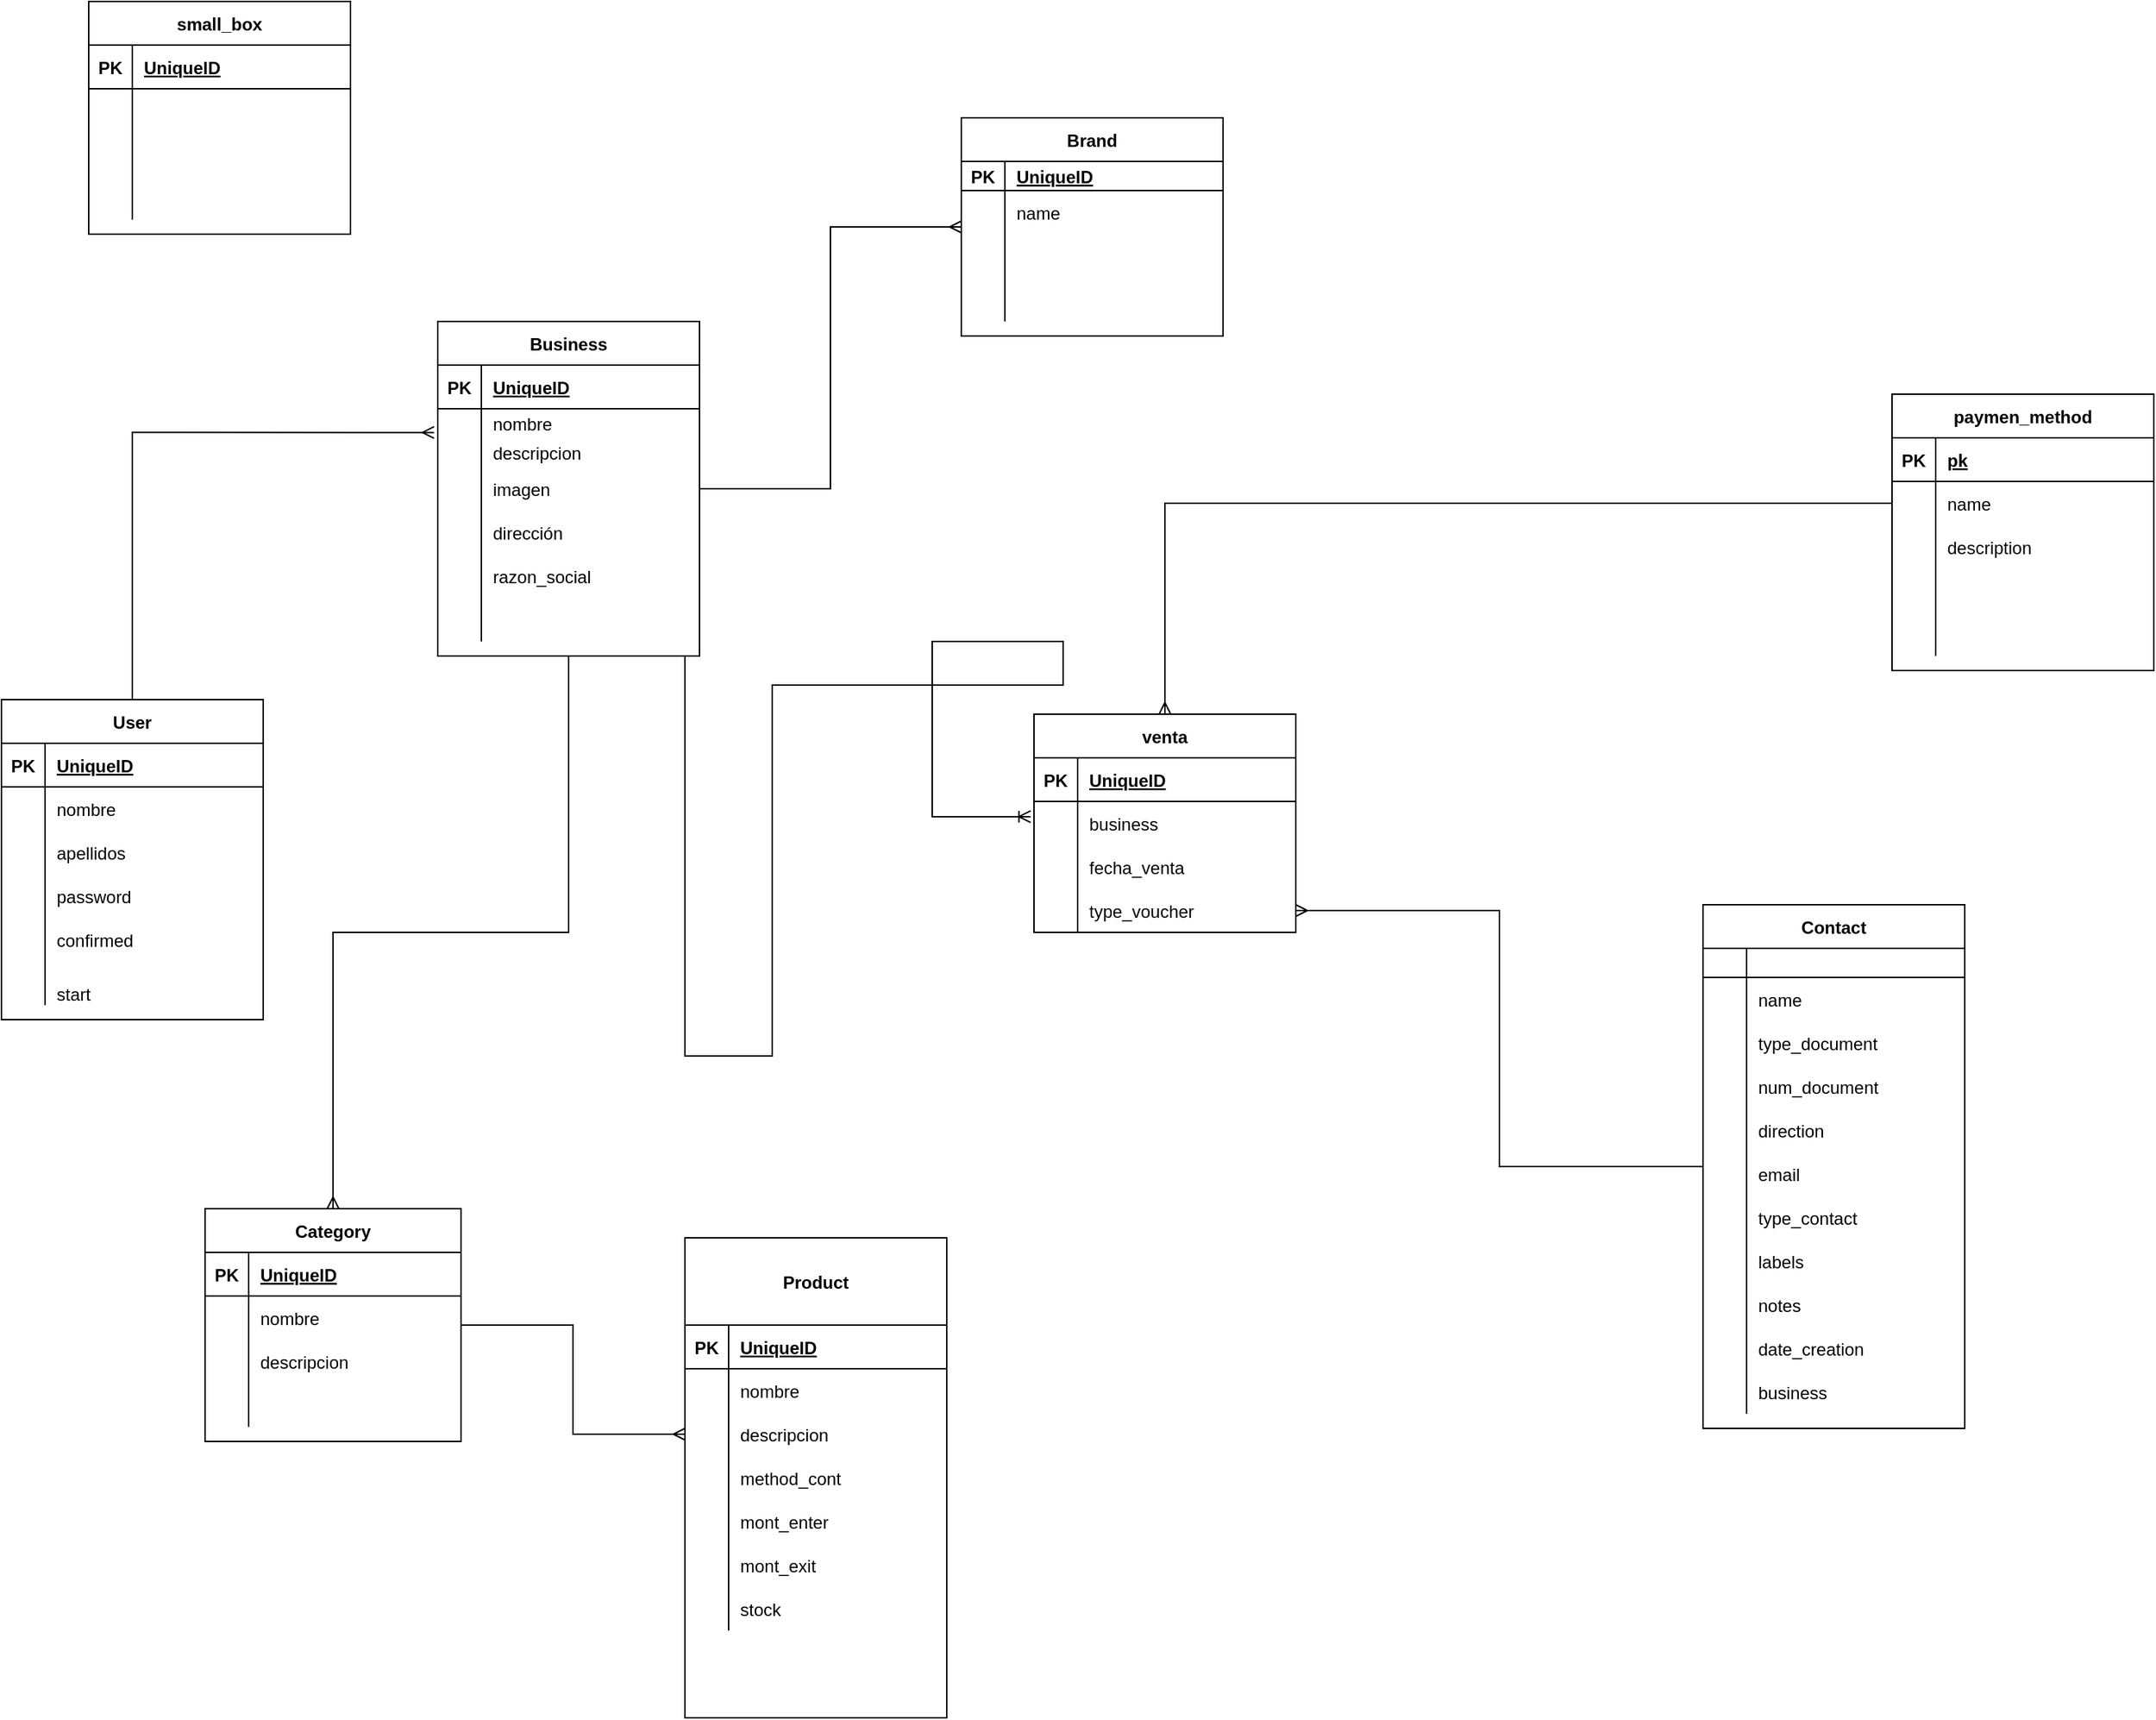 <mxfile>
    <diagram id="hwHN_vCKiknkPIVDV1Xp" name="bd_store_helper">
        <mxGraphModel dx="2226" dy="2298" grid="1" gridSize="10" guides="1" tooltips="1" connect="1" arrows="1" fold="1" page="1" pageScale="1" pageWidth="827" pageHeight="1169" math="0" shadow="0">
            <root>
                <mxCell id="0"/>
                <mxCell id="1" parent="0"/>
                <mxCell id="100" style="edgeStyle=orthogonalEdgeStyle;rounded=0;orthogonalLoop=1;jettySize=auto;html=1;entryX=-0.014;entryY=0.817;entryDx=0;entryDy=0;entryPerimeter=0;endArrow=ERmany;endFill=0;" parent="1" source="48" target="65" edge="1">
                    <mxGeometry relative="1" as="geometry"/>
                </mxCell>
                <mxCell id="48" value="User" style="shape=table;startSize=30;container=1;collapsible=1;childLayout=tableLayout;fixedRows=1;rowLines=0;fontStyle=1;align=center;resizeLast=1;" parent="1" vertex="1">
                    <mxGeometry x="-120" y="440" width="180" height="220" as="geometry"/>
                </mxCell>
                <mxCell id="49" value="" style="shape=partialRectangle;collapsible=0;dropTarget=0;pointerEvents=0;fillColor=none;top=0;left=0;bottom=1;right=0;points=[[0,0.5],[1,0.5]];portConstraint=eastwest;" parent="48" vertex="1">
                    <mxGeometry y="30" width="180" height="30" as="geometry"/>
                </mxCell>
                <mxCell id="50" value="PK" style="shape=partialRectangle;connectable=0;fillColor=none;top=0;left=0;bottom=0;right=0;fontStyle=1;overflow=hidden;" parent="49" vertex="1">
                    <mxGeometry width="30" height="30" as="geometry"/>
                </mxCell>
                <mxCell id="51" value="UniqueID" style="shape=partialRectangle;connectable=0;fillColor=none;top=0;left=0;bottom=0;right=0;align=left;spacingLeft=6;fontStyle=5;overflow=hidden;" parent="49" vertex="1">
                    <mxGeometry x="30" width="150" height="30" as="geometry"/>
                </mxCell>
                <mxCell id="52" value="" style="shape=partialRectangle;collapsible=0;dropTarget=0;pointerEvents=0;fillColor=none;top=0;left=0;bottom=0;right=0;points=[[0,0.5],[1,0.5]];portConstraint=eastwest;" parent="48" vertex="1">
                    <mxGeometry y="60" width="180" height="30" as="geometry"/>
                </mxCell>
                <mxCell id="53" value="" style="shape=partialRectangle;connectable=0;fillColor=none;top=0;left=0;bottom=0;right=0;editable=1;overflow=hidden;" parent="52" vertex="1">
                    <mxGeometry width="30" height="30" as="geometry"/>
                </mxCell>
                <mxCell id="54" value="nombre" style="shape=partialRectangle;connectable=0;fillColor=none;top=0;left=0;bottom=0;right=0;align=left;spacingLeft=6;overflow=hidden;" parent="52" vertex="1">
                    <mxGeometry x="30" width="150" height="30" as="geometry"/>
                </mxCell>
                <mxCell id="55" value="" style="shape=partialRectangle;collapsible=0;dropTarget=0;pointerEvents=0;fillColor=none;top=0;left=0;bottom=0;right=0;points=[[0,0.5],[1,0.5]];portConstraint=eastwest;" parent="48" vertex="1">
                    <mxGeometry y="90" width="180" height="30" as="geometry"/>
                </mxCell>
                <mxCell id="56" value="" style="shape=partialRectangle;connectable=0;fillColor=none;top=0;left=0;bottom=0;right=0;editable=1;overflow=hidden;" parent="55" vertex="1">
                    <mxGeometry width="30" height="30" as="geometry"/>
                </mxCell>
                <mxCell id="57" value="apellidos" style="shape=partialRectangle;connectable=0;fillColor=none;top=0;left=0;bottom=0;right=0;align=left;spacingLeft=6;overflow=hidden;" parent="55" vertex="1">
                    <mxGeometry x="30" width="150" height="30" as="geometry"/>
                </mxCell>
                <mxCell id="58" value="" style="shape=partialRectangle;collapsible=0;dropTarget=0;pointerEvents=0;fillColor=none;top=0;left=0;bottom=0;right=0;points=[[0,0.5],[1,0.5]];portConstraint=eastwest;" parent="48" vertex="1">
                    <mxGeometry y="120" width="180" height="30" as="geometry"/>
                </mxCell>
                <mxCell id="59" value="" style="shape=partialRectangle;connectable=0;fillColor=none;top=0;left=0;bottom=0;right=0;editable=1;overflow=hidden;" parent="58" vertex="1">
                    <mxGeometry width="30" height="30" as="geometry"/>
                </mxCell>
                <mxCell id="60" value="password" style="shape=partialRectangle;connectable=0;fillColor=none;top=0;left=0;bottom=0;right=0;align=left;spacingLeft=6;overflow=hidden;" parent="58" vertex="1">
                    <mxGeometry x="30" width="150" height="30" as="geometry"/>
                </mxCell>
                <mxCell id="105" value="" style="shape=partialRectangle;collapsible=0;dropTarget=0;pointerEvents=0;fillColor=none;top=0;left=0;bottom=0;right=0;points=[[0,0.5],[1,0.5]];portConstraint=eastwest;" parent="48" vertex="1">
                    <mxGeometry y="150" width="180" height="30" as="geometry"/>
                </mxCell>
                <mxCell id="106" value="" style="shape=partialRectangle;connectable=0;fillColor=none;top=0;left=0;bottom=0;right=0;editable=1;overflow=hidden;" parent="105" vertex="1">
                    <mxGeometry width="30" height="30" as="geometry"/>
                </mxCell>
                <mxCell id="107" value="confirmed" style="shape=partialRectangle;connectable=0;fillColor=none;top=0;left=0;bottom=0;right=0;align=left;spacingLeft=6;overflow=hidden;" parent="105" vertex="1">
                    <mxGeometry x="30" width="150" height="30" as="geometry"/>
                </mxCell>
                <mxCell id="108" value="" style="shape=partialRectangle;collapsible=0;dropTarget=0;pointerEvents=0;fillColor=none;top=0;left=0;bottom=0;right=0;points=[[0,0.5],[1,0.5]];portConstraint=eastwest;" parent="48" vertex="1">
                    <mxGeometry y="180" width="180" height="30" as="geometry"/>
                </mxCell>
                <mxCell id="109" value="" style="shape=partialRectangle;connectable=0;fillColor=none;top=0;left=0;bottom=0;right=0;editable=1;overflow=hidden;" parent="108" vertex="1">
                    <mxGeometry width="30" height="30" as="geometry"/>
                </mxCell>
                <mxCell id="110" value="&#10;start" style="shape=partialRectangle;connectable=0;fillColor=none;top=0;left=0;bottom=0;right=0;align=left;spacingLeft=6;overflow=hidden;" parent="108" vertex="1">
                    <mxGeometry x="30" width="150" height="30" as="geometry"/>
                </mxCell>
                <mxCell id="104" style="edgeStyle=orthogonalEdgeStyle;rounded=0;orthogonalLoop=1;jettySize=auto;html=1;endArrow=ERmany;endFill=0;" parent="1" source="61" target="87" edge="1">
                    <mxGeometry relative="1" as="geometry"/>
                </mxCell>
                <mxCell id="172" style="edgeStyle=orthogonalEdgeStyle;rounded=0;orthogonalLoop=1;jettySize=auto;html=1;endArrow=ERmany;endFill=0;" parent="1" source="61" target="154" edge="1">
                    <mxGeometry relative="1" as="geometry"/>
                </mxCell>
                <mxCell id="187" style="edgeStyle=orthogonalEdgeStyle;rounded=0;orthogonalLoop=1;jettySize=auto;html=1;endArrow=ERoneToMany;endFill=0;entryX=-0.013;entryY=0.349;entryDx=0;entryDy=0;entryPerimeter=0;" parent="1" source="61" target="137" edge="1">
                    <mxGeometry relative="1" as="geometry">
                        <Array as="points">
                            <mxPoint x="350" y="685"/>
                            <mxPoint x="410" y="685"/>
                            <mxPoint x="410" y="430"/>
                            <mxPoint x="610" y="430"/>
                            <mxPoint x="610" y="400"/>
                            <mxPoint x="520" y="400"/>
                            <mxPoint x="520" y="521"/>
                        </Array>
                    </mxGeometry>
                </mxCell>
                <mxCell id="61" value="Business" style="shape=table;startSize=30;container=1;collapsible=1;childLayout=tableLayout;fixedRows=1;rowLines=0;fontStyle=1;align=center;resizeLast=1;" parent="1" vertex="1">
                    <mxGeometry x="180" y="180" width="180" height="230" as="geometry"/>
                </mxCell>
                <mxCell id="62" value="" style="shape=partialRectangle;collapsible=0;dropTarget=0;pointerEvents=0;fillColor=none;top=0;left=0;bottom=1;right=0;points=[[0,0.5],[1,0.5]];portConstraint=eastwest;" parent="61" vertex="1">
                    <mxGeometry y="30" width="180" height="30" as="geometry"/>
                </mxCell>
                <mxCell id="63" value="PK" style="shape=partialRectangle;connectable=0;fillColor=none;top=0;left=0;bottom=0;right=0;fontStyle=1;overflow=hidden;" parent="62" vertex="1">
                    <mxGeometry width="30" height="30" as="geometry"/>
                </mxCell>
                <mxCell id="64" value="UniqueID" style="shape=partialRectangle;connectable=0;fillColor=none;top=0;left=0;bottom=0;right=0;align=left;spacingLeft=6;fontStyle=5;overflow=hidden;" parent="62" vertex="1">
                    <mxGeometry x="30" width="150" height="30" as="geometry"/>
                </mxCell>
                <mxCell id="65" value="" style="shape=partialRectangle;collapsible=0;dropTarget=0;pointerEvents=0;fillColor=none;top=0;left=0;bottom=0;right=0;points=[[0,0.5],[1,0.5]];portConstraint=eastwest;" parent="61" vertex="1">
                    <mxGeometry y="60" width="180" height="20" as="geometry"/>
                </mxCell>
                <mxCell id="66" value="" style="shape=partialRectangle;connectable=0;fillColor=none;top=0;left=0;bottom=0;right=0;editable=1;overflow=hidden;" parent="65" vertex="1">
                    <mxGeometry width="30" height="20" as="geometry"/>
                </mxCell>
                <mxCell id="67" value="nombre" style="shape=partialRectangle;connectable=0;fillColor=none;top=0;left=0;bottom=0;right=0;align=left;spacingLeft=6;overflow=hidden;" parent="65" vertex="1">
                    <mxGeometry x="30" width="150" height="20" as="geometry"/>
                </mxCell>
                <mxCell id="68" value="" style="shape=partialRectangle;collapsible=0;dropTarget=0;pointerEvents=0;fillColor=none;top=0;left=0;bottom=0;right=0;points=[[0,0.5],[1,0.5]];portConstraint=eastwest;" parent="61" vertex="1">
                    <mxGeometry y="80" width="180" height="20" as="geometry"/>
                </mxCell>
                <mxCell id="69" value="" style="shape=partialRectangle;connectable=0;fillColor=none;top=0;left=0;bottom=0;right=0;editable=1;overflow=hidden;" parent="68" vertex="1">
                    <mxGeometry width="30" height="20" as="geometry"/>
                </mxCell>
                <mxCell id="70" value="descripcion" style="shape=partialRectangle;connectable=0;fillColor=none;top=0;left=0;bottom=0;right=0;align=left;spacingLeft=6;overflow=hidden;" parent="68" vertex="1">
                    <mxGeometry x="30" width="150" height="20" as="geometry"/>
                </mxCell>
                <mxCell id="71" value="" style="shape=partialRectangle;collapsible=0;dropTarget=0;pointerEvents=0;fillColor=none;top=0;left=0;bottom=0;right=0;points=[[0,0.5],[1,0.5]];portConstraint=eastwest;" parent="61" vertex="1">
                    <mxGeometry y="100" width="180" height="30" as="geometry"/>
                </mxCell>
                <mxCell id="72" value="" style="shape=partialRectangle;connectable=0;fillColor=none;top=0;left=0;bottom=0;right=0;editable=1;overflow=hidden;" parent="71" vertex="1">
                    <mxGeometry width="30" height="30" as="geometry"/>
                </mxCell>
                <mxCell id="73" value="imagen" style="shape=partialRectangle;connectable=0;fillColor=none;top=0;left=0;bottom=0;right=0;align=left;spacingLeft=6;overflow=hidden;" parent="71" vertex="1">
                    <mxGeometry x="30" width="150" height="30" as="geometry"/>
                </mxCell>
                <mxCell id="111" value="" style="shape=partialRectangle;collapsible=0;dropTarget=0;pointerEvents=0;fillColor=none;top=0;left=0;bottom=0;right=0;points=[[0,0.5],[1,0.5]];portConstraint=eastwest;" parent="61" vertex="1">
                    <mxGeometry y="130" width="180" height="30" as="geometry"/>
                </mxCell>
                <mxCell id="112" value="" style="shape=partialRectangle;connectable=0;fillColor=none;top=0;left=0;bottom=0;right=0;editable=1;overflow=hidden;" parent="111" vertex="1">
                    <mxGeometry width="30" height="30" as="geometry"/>
                </mxCell>
                <mxCell id="113" value="dirección" style="shape=partialRectangle;connectable=0;fillColor=none;top=0;left=0;bottom=0;right=0;align=left;spacingLeft=6;overflow=hidden;" parent="111" vertex="1">
                    <mxGeometry x="30" width="150" height="30" as="geometry"/>
                </mxCell>
                <mxCell id="188" value="" style="shape=partialRectangle;collapsible=0;dropTarget=0;pointerEvents=0;fillColor=none;top=0;left=0;bottom=0;right=0;points=[[0,0.5],[1,0.5]];portConstraint=eastwest;" parent="61" vertex="1">
                    <mxGeometry y="160" width="180" height="30" as="geometry"/>
                </mxCell>
                <mxCell id="189" value="" style="shape=partialRectangle;connectable=0;fillColor=none;top=0;left=0;bottom=0;right=0;editable=1;overflow=hidden;" parent="188" vertex="1">
                    <mxGeometry width="30" height="30" as="geometry"/>
                </mxCell>
                <mxCell id="190" value="razon_social" style="shape=partialRectangle;connectable=0;fillColor=none;top=0;left=0;bottom=0;right=0;align=left;spacingLeft=6;overflow=hidden;" parent="188" vertex="1">
                    <mxGeometry x="30" width="150" height="30" as="geometry"/>
                </mxCell>
                <mxCell id="191" value="" style="shape=partialRectangle;collapsible=0;dropTarget=0;pointerEvents=0;fillColor=none;top=0;left=0;bottom=0;right=0;points=[[0,0.5],[1,0.5]];portConstraint=eastwest;" parent="61" vertex="1">
                    <mxGeometry y="190" width="180" height="30" as="geometry"/>
                </mxCell>
                <mxCell id="192" value="" style="shape=partialRectangle;connectable=0;fillColor=none;top=0;left=0;bottom=0;right=0;editable=1;overflow=hidden;" parent="191" vertex="1">
                    <mxGeometry width="30" height="30" as="geometry"/>
                </mxCell>
                <mxCell id="193" value="" style="shape=partialRectangle;connectable=0;fillColor=none;top=0;left=0;bottom=0;right=0;align=left;spacingLeft=6;overflow=hidden;" parent="191" vertex="1">
                    <mxGeometry x="30" width="150" height="30" as="geometry"/>
                </mxCell>
                <mxCell id="74" value="Product" style="shape=table;startSize=60;container=1;collapsible=1;childLayout=tableLayout;fixedRows=1;rowLines=0;fontStyle=1;align=center;resizeLast=1;" parent="1" vertex="1">
                    <mxGeometry x="350" y="810" width="180" height="330" as="geometry"/>
                </mxCell>
                <mxCell id="75" value="" style="shape=partialRectangle;collapsible=0;dropTarget=0;pointerEvents=0;fillColor=none;top=0;left=0;bottom=1;right=0;points=[[0,0.5],[1,0.5]];portConstraint=eastwest;" parent="74" vertex="1">
                    <mxGeometry y="60" width="180" height="30" as="geometry"/>
                </mxCell>
                <mxCell id="76" value="PK" style="shape=partialRectangle;connectable=0;fillColor=none;top=0;left=0;bottom=0;right=0;fontStyle=1;overflow=hidden;" parent="75" vertex="1">
                    <mxGeometry width="30" height="30" as="geometry"/>
                </mxCell>
                <mxCell id="77" value="UniqueID" style="shape=partialRectangle;connectable=0;fillColor=none;top=0;left=0;bottom=0;right=0;align=left;spacingLeft=6;fontStyle=5;overflow=hidden;" parent="75" vertex="1">
                    <mxGeometry x="30" width="150" height="30" as="geometry"/>
                </mxCell>
                <mxCell id="78" value="" style="shape=partialRectangle;collapsible=0;dropTarget=0;pointerEvents=0;fillColor=none;top=0;left=0;bottom=0;right=0;points=[[0,0.5],[1,0.5]];portConstraint=eastwest;" parent="74" vertex="1">
                    <mxGeometry y="90" width="180" height="30" as="geometry"/>
                </mxCell>
                <mxCell id="79" value="" style="shape=partialRectangle;connectable=0;fillColor=none;top=0;left=0;bottom=0;right=0;editable=1;overflow=hidden;" parent="78" vertex="1">
                    <mxGeometry width="30" height="30" as="geometry"/>
                </mxCell>
                <mxCell id="80" value="nombre" style="shape=partialRectangle;connectable=0;fillColor=none;top=0;left=0;bottom=0;right=0;align=left;spacingLeft=6;overflow=hidden;" parent="78" vertex="1">
                    <mxGeometry x="30" width="150" height="30" as="geometry"/>
                </mxCell>
                <mxCell id="81" value="" style="shape=partialRectangle;collapsible=0;dropTarget=0;pointerEvents=0;fillColor=none;top=0;left=0;bottom=0;right=0;points=[[0,0.5],[1,0.5]];portConstraint=eastwest;" parent="74" vertex="1">
                    <mxGeometry y="120" width="180" height="30" as="geometry"/>
                </mxCell>
                <mxCell id="82" value="" style="shape=partialRectangle;connectable=0;fillColor=none;top=0;left=0;bottom=0;right=0;editable=1;overflow=hidden;" parent="81" vertex="1">
                    <mxGeometry width="30" height="30" as="geometry"/>
                </mxCell>
                <mxCell id="83" value="descripcion" style="shape=partialRectangle;connectable=0;fillColor=none;top=0;left=0;bottom=0;right=0;align=left;spacingLeft=6;overflow=hidden;" parent="81" vertex="1">
                    <mxGeometry x="30" width="150" height="30" as="geometry"/>
                </mxCell>
                <mxCell id="84" value="" style="shape=partialRectangle;collapsible=0;dropTarget=0;pointerEvents=0;fillColor=none;top=0;left=0;bottom=0;right=0;points=[[0,0.5],[1,0.5]];portConstraint=eastwest;" parent="74" vertex="1">
                    <mxGeometry y="150" width="180" height="30" as="geometry"/>
                </mxCell>
                <mxCell id="85" value="" style="shape=partialRectangle;connectable=0;fillColor=none;top=0;left=0;bottom=0;right=0;editable=1;overflow=hidden;" parent="84" vertex="1">
                    <mxGeometry width="30" height="30" as="geometry"/>
                </mxCell>
                <mxCell id="86" value="method_cont" style="shape=partialRectangle;connectable=0;fillColor=none;top=0;left=0;bottom=0;right=0;align=left;spacingLeft=6;overflow=hidden;" parent="84" vertex="1">
                    <mxGeometry x="30" width="150" height="30" as="geometry"/>
                </mxCell>
                <mxCell id="114" value="" style="shape=partialRectangle;collapsible=0;dropTarget=0;pointerEvents=0;fillColor=none;top=0;left=0;bottom=0;right=0;points=[[0,0.5],[1,0.5]];portConstraint=eastwest;" parent="74" vertex="1">
                    <mxGeometry y="180" width="180" height="30" as="geometry"/>
                </mxCell>
                <mxCell id="115" value="" style="shape=partialRectangle;connectable=0;fillColor=none;top=0;left=0;bottom=0;right=0;editable=1;overflow=hidden;" parent="114" vertex="1">
                    <mxGeometry width="30" height="30" as="geometry"/>
                </mxCell>
                <mxCell id="116" value="mont_enter" style="shape=partialRectangle;connectable=0;fillColor=none;top=0;left=0;bottom=0;right=0;align=left;spacingLeft=6;overflow=hidden;" parent="114" vertex="1">
                    <mxGeometry x="30" width="150" height="30" as="geometry"/>
                </mxCell>
                <mxCell id="117" value="" style="shape=partialRectangle;collapsible=0;dropTarget=0;pointerEvents=0;fillColor=none;top=0;left=0;bottom=0;right=0;points=[[0,0.5],[1,0.5]];portConstraint=eastwest;" parent="74" vertex="1">
                    <mxGeometry y="210" width="180" height="30" as="geometry"/>
                </mxCell>
                <mxCell id="118" value="" style="shape=partialRectangle;connectable=0;fillColor=none;top=0;left=0;bottom=0;right=0;editable=1;overflow=hidden;" parent="117" vertex="1">
                    <mxGeometry width="30" height="30" as="geometry"/>
                </mxCell>
                <mxCell id="119" value="mont_exit" style="shape=partialRectangle;connectable=0;fillColor=none;top=0;left=0;bottom=0;right=0;align=left;spacingLeft=6;overflow=hidden;" parent="117" vertex="1">
                    <mxGeometry x="30" width="150" height="30" as="geometry"/>
                </mxCell>
                <mxCell id="150" value="" style="shape=partialRectangle;collapsible=0;dropTarget=0;pointerEvents=0;fillColor=none;top=0;left=0;bottom=0;right=0;points=[[0,0.5],[1,0.5]];portConstraint=eastwest;" parent="74" vertex="1">
                    <mxGeometry y="240" width="180" height="30" as="geometry"/>
                </mxCell>
                <mxCell id="151" value="" style="shape=partialRectangle;connectable=0;fillColor=none;top=0;left=0;bottom=0;right=0;editable=1;overflow=hidden;" parent="150" vertex="1">
                    <mxGeometry width="30" height="30" as="geometry"/>
                </mxCell>
                <mxCell id="152" value="stock" style="shape=partialRectangle;connectable=0;fillColor=none;top=0;left=0;bottom=0;right=0;align=left;spacingLeft=6;overflow=hidden;" parent="150" vertex="1">
                    <mxGeometry x="30" width="150" height="30" as="geometry"/>
                </mxCell>
                <mxCell id="103" style="edgeStyle=orthogonalEdgeStyle;rounded=0;orthogonalLoop=1;jettySize=auto;html=1;entryX=0;entryY=0.5;entryDx=0;entryDy=0;endArrow=ERmany;endFill=0;" parent="1" source="87" target="81" edge="1">
                    <mxGeometry relative="1" as="geometry"/>
                </mxCell>
                <mxCell id="87" value="Category" style="shape=table;startSize=30;container=1;collapsible=1;childLayout=tableLayout;fixedRows=1;rowLines=0;fontStyle=1;align=center;resizeLast=1;" parent="1" vertex="1">
                    <mxGeometry x="20" y="790" width="176" height="160" as="geometry"/>
                </mxCell>
                <mxCell id="88" value="" style="shape=partialRectangle;collapsible=0;dropTarget=0;pointerEvents=0;fillColor=none;top=0;left=0;bottom=1;right=0;points=[[0,0.5],[1,0.5]];portConstraint=eastwest;" parent="87" vertex="1">
                    <mxGeometry y="30" width="176" height="30" as="geometry"/>
                </mxCell>
                <mxCell id="89" value="PK" style="shape=partialRectangle;connectable=0;fillColor=none;top=0;left=0;bottom=0;right=0;fontStyle=1;overflow=hidden;" parent="88" vertex="1">
                    <mxGeometry width="30" height="30" as="geometry"/>
                </mxCell>
                <mxCell id="90" value="UniqueID" style="shape=partialRectangle;connectable=0;fillColor=none;top=0;left=0;bottom=0;right=0;align=left;spacingLeft=6;fontStyle=5;overflow=hidden;" parent="88" vertex="1">
                    <mxGeometry x="30" width="146" height="30" as="geometry"/>
                </mxCell>
                <mxCell id="91" value="" style="shape=partialRectangle;collapsible=0;dropTarget=0;pointerEvents=0;fillColor=none;top=0;left=0;bottom=0;right=0;points=[[0,0.5],[1,0.5]];portConstraint=eastwest;" parent="87" vertex="1">
                    <mxGeometry y="60" width="176" height="30" as="geometry"/>
                </mxCell>
                <mxCell id="92" value="" style="shape=partialRectangle;connectable=0;fillColor=none;top=0;left=0;bottom=0;right=0;editable=1;overflow=hidden;" parent="91" vertex="1">
                    <mxGeometry width="30" height="30" as="geometry"/>
                </mxCell>
                <mxCell id="93" value="nombre" style="shape=partialRectangle;connectable=0;fillColor=none;top=0;left=0;bottom=0;right=0;align=left;spacingLeft=6;overflow=hidden;" parent="91" vertex="1">
                    <mxGeometry x="30" width="146" height="30" as="geometry"/>
                </mxCell>
                <mxCell id="94" value="" style="shape=partialRectangle;collapsible=0;dropTarget=0;pointerEvents=0;fillColor=none;top=0;left=0;bottom=0;right=0;points=[[0,0.5],[1,0.5]];portConstraint=eastwest;" parent="87" vertex="1">
                    <mxGeometry y="90" width="176" height="30" as="geometry"/>
                </mxCell>
                <mxCell id="95" value="" style="shape=partialRectangle;connectable=0;fillColor=none;top=0;left=0;bottom=0;right=0;editable=1;overflow=hidden;" parent="94" vertex="1">
                    <mxGeometry width="30" height="30" as="geometry"/>
                </mxCell>
                <mxCell id="96" value="descripcion" style="shape=partialRectangle;connectable=0;fillColor=none;top=0;left=0;bottom=0;right=0;align=left;spacingLeft=6;overflow=hidden;" parent="94" vertex="1">
                    <mxGeometry x="30" width="146" height="30" as="geometry"/>
                </mxCell>
                <mxCell id="97" value="" style="shape=partialRectangle;collapsible=0;dropTarget=0;pointerEvents=0;fillColor=none;top=0;left=0;bottom=0;right=0;points=[[0,0.5],[1,0.5]];portConstraint=eastwest;" parent="87" vertex="1">
                    <mxGeometry y="120" width="176" height="30" as="geometry"/>
                </mxCell>
                <mxCell id="98" value="" style="shape=partialRectangle;connectable=0;fillColor=none;top=0;left=0;bottom=0;right=0;editable=1;overflow=hidden;" parent="97" vertex="1">
                    <mxGeometry width="30" height="30" as="geometry"/>
                </mxCell>
                <mxCell id="99" value="" style="shape=partialRectangle;connectable=0;fillColor=none;top=0;left=0;bottom=0;right=0;align=left;spacingLeft=6;overflow=hidden;" parent="97" vertex="1">
                    <mxGeometry x="30" width="146" height="30" as="geometry"/>
                </mxCell>
                <mxCell id="WdQBxt8l6t6AUCFQXQGJ-244" style="edgeStyle=orthogonalEdgeStyle;rounded=0;orthogonalLoop=1;jettySize=auto;html=1;entryX=0;entryY=0.5;entryDx=0;entryDy=0;endArrow=none;endFill=0;startArrow=ERmany;startFill=0;" parent="1" source="133" target="WdQBxt8l6t6AUCFQXQGJ-232" edge="1">
                    <mxGeometry relative="1" as="geometry"/>
                </mxCell>
                <mxCell id="133" value="venta" style="shape=table;startSize=30;container=1;collapsible=1;childLayout=tableLayout;fixedRows=1;rowLines=0;fontStyle=1;align=center;resizeLast=1;" parent="1" vertex="1">
                    <mxGeometry x="590" y="450" width="180" height="150" as="geometry"/>
                </mxCell>
                <mxCell id="134" value="" style="shape=partialRectangle;collapsible=0;dropTarget=0;pointerEvents=0;fillColor=none;top=0;left=0;bottom=1;right=0;points=[[0,0.5],[1,0.5]];portConstraint=eastwest;" parent="133" vertex="1">
                    <mxGeometry y="30" width="180" height="30" as="geometry"/>
                </mxCell>
                <mxCell id="135" value="PK" style="shape=partialRectangle;connectable=0;fillColor=none;top=0;left=0;bottom=0;right=0;fontStyle=1;overflow=hidden;" parent="134" vertex="1">
                    <mxGeometry width="30" height="30" as="geometry"/>
                </mxCell>
                <mxCell id="136" value="UniqueID" style="shape=partialRectangle;connectable=0;fillColor=none;top=0;left=0;bottom=0;right=0;align=left;spacingLeft=6;fontStyle=5;overflow=hidden;" parent="134" vertex="1">
                    <mxGeometry x="30" width="150" height="30" as="geometry"/>
                </mxCell>
                <mxCell id="137" value="" style="shape=partialRectangle;collapsible=0;dropTarget=0;pointerEvents=0;fillColor=none;top=0;left=0;bottom=0;right=0;points=[[0,0.5],[1,0.5]];portConstraint=eastwest;" parent="133" vertex="1">
                    <mxGeometry y="60" width="180" height="30" as="geometry"/>
                </mxCell>
                <mxCell id="138" value="" style="shape=partialRectangle;connectable=0;fillColor=none;top=0;left=0;bottom=0;right=0;editable=1;overflow=hidden;" parent="137" vertex="1">
                    <mxGeometry width="30" height="30" as="geometry"/>
                </mxCell>
                <mxCell id="139" value="business" style="shape=partialRectangle;connectable=0;fillColor=none;top=0;left=0;bottom=0;right=0;align=left;spacingLeft=6;overflow=hidden;" parent="137" vertex="1">
                    <mxGeometry x="30" width="150" height="30" as="geometry"/>
                </mxCell>
                <mxCell id="140" value="" style="shape=partialRectangle;collapsible=0;dropTarget=0;pointerEvents=0;fillColor=none;top=0;left=0;bottom=0;right=0;points=[[0,0.5],[1,0.5]];portConstraint=eastwest;" parent="133" vertex="1">
                    <mxGeometry y="90" width="180" height="30" as="geometry"/>
                </mxCell>
                <mxCell id="141" value="" style="shape=partialRectangle;connectable=0;fillColor=none;top=0;left=0;bottom=0;right=0;editable=1;overflow=hidden;" parent="140" vertex="1">
                    <mxGeometry width="30" height="30" as="geometry"/>
                </mxCell>
                <mxCell id="142" value="fecha_venta" style="shape=partialRectangle;connectable=0;fillColor=none;top=0;left=0;bottom=0;right=0;align=left;spacingLeft=6;overflow=hidden;" parent="140" vertex="1">
                    <mxGeometry x="30" width="150" height="30" as="geometry"/>
                </mxCell>
                <mxCell id="143" value="" style="shape=partialRectangle;collapsible=0;dropTarget=0;pointerEvents=0;fillColor=none;top=0;left=0;bottom=0;right=0;points=[[0,0.5],[1,0.5]];portConstraint=eastwest;" parent="133" vertex="1">
                    <mxGeometry y="120" width="180" height="30" as="geometry"/>
                </mxCell>
                <mxCell id="144" value="" style="shape=partialRectangle;connectable=0;fillColor=none;top=0;left=0;bottom=0;right=0;editable=1;overflow=hidden;" parent="143" vertex="1">
                    <mxGeometry width="30" height="30" as="geometry"/>
                </mxCell>
                <mxCell id="145" value="type_voucher" style="shape=partialRectangle;connectable=0;fillColor=none;top=0;left=0;bottom=0;right=0;align=left;spacingLeft=6;overflow=hidden;" parent="143" vertex="1">
                    <mxGeometry x="30" width="150" height="30" as="geometry"/>
                </mxCell>
                <mxCell id="154" value="Brand" style="shape=table;startSize=30;container=1;collapsible=1;childLayout=tableLayout;fixedRows=1;rowLines=0;fontStyle=1;align=center;resizeLast=1;" parent="1" vertex="1">
                    <mxGeometry x="540" y="40" width="180" height="150" as="geometry"/>
                </mxCell>
                <mxCell id="155" value="" style="shape=partialRectangle;collapsible=0;dropTarget=0;pointerEvents=0;fillColor=none;top=0;left=0;bottom=1;right=0;points=[[0,0.5],[1,0.5]];portConstraint=eastwest;" parent="154" vertex="1">
                    <mxGeometry y="30" width="180" height="20" as="geometry"/>
                </mxCell>
                <mxCell id="156" value="PK" style="shape=partialRectangle;connectable=0;fillColor=none;top=0;left=0;bottom=0;right=0;fontStyle=1;overflow=hidden;" parent="155" vertex="1">
                    <mxGeometry width="30" height="20" as="geometry"/>
                </mxCell>
                <mxCell id="157" value="UniqueID" style="shape=partialRectangle;connectable=0;fillColor=none;top=0;left=0;bottom=0;right=0;align=left;spacingLeft=6;fontStyle=5;overflow=hidden;" parent="155" vertex="1">
                    <mxGeometry x="30" width="150" height="20" as="geometry"/>
                </mxCell>
                <mxCell id="158" value="" style="shape=partialRectangle;collapsible=0;dropTarget=0;pointerEvents=0;fillColor=none;top=0;left=0;bottom=0;right=0;points=[[0,0.5],[1,0.5]];portConstraint=eastwest;" parent="154" vertex="1">
                    <mxGeometry y="50" width="180" height="30" as="geometry"/>
                </mxCell>
                <mxCell id="159" value="" style="shape=partialRectangle;connectable=0;fillColor=none;top=0;left=0;bottom=0;right=0;editable=1;overflow=hidden;" parent="158" vertex="1">
                    <mxGeometry width="30" height="30" as="geometry"/>
                </mxCell>
                <mxCell id="160" value="name" style="shape=partialRectangle;connectable=0;fillColor=none;top=0;left=0;bottom=0;right=0;align=left;spacingLeft=6;overflow=hidden;" parent="158" vertex="1">
                    <mxGeometry x="30" width="150" height="30" as="geometry"/>
                </mxCell>
                <mxCell id="161" value="" style="shape=partialRectangle;collapsible=0;dropTarget=0;pointerEvents=0;fillColor=none;top=0;left=0;bottom=0;right=0;points=[[0,0.5],[1,0.5]];portConstraint=eastwest;" parent="154" vertex="1">
                    <mxGeometry y="80" width="180" height="30" as="geometry"/>
                </mxCell>
                <mxCell id="162" value="" style="shape=partialRectangle;connectable=0;fillColor=none;top=0;left=0;bottom=0;right=0;editable=1;overflow=hidden;" parent="161" vertex="1">
                    <mxGeometry width="30" height="30" as="geometry"/>
                </mxCell>
                <mxCell id="163" value="" style="shape=partialRectangle;connectable=0;fillColor=none;top=0;left=0;bottom=0;right=0;align=left;spacingLeft=6;overflow=hidden;" parent="161" vertex="1">
                    <mxGeometry x="30" width="150" height="30" as="geometry"/>
                </mxCell>
                <mxCell id="164" value="" style="shape=partialRectangle;collapsible=0;dropTarget=0;pointerEvents=0;fillColor=none;top=0;left=0;bottom=0;right=0;points=[[0,0.5],[1,0.5]];portConstraint=eastwest;" parent="154" vertex="1">
                    <mxGeometry y="110" width="180" height="30" as="geometry"/>
                </mxCell>
                <mxCell id="165" value="" style="shape=partialRectangle;connectable=0;fillColor=none;top=0;left=0;bottom=0;right=0;editable=1;overflow=hidden;" parent="164" vertex="1">
                    <mxGeometry width="30" height="30" as="geometry"/>
                </mxCell>
                <mxCell id="166" value="" style="shape=partialRectangle;connectable=0;fillColor=none;top=0;left=0;bottom=0;right=0;align=left;spacingLeft=6;overflow=hidden;" parent="164" vertex="1">
                    <mxGeometry x="30" width="150" height="30" as="geometry"/>
                </mxCell>
                <mxCell id="173" value="small_box" style="shape=table;startSize=30;container=1;collapsible=1;childLayout=tableLayout;fixedRows=1;rowLines=0;fontStyle=1;align=center;resizeLast=1;" parent="1" vertex="1">
                    <mxGeometry x="-60" y="-40" width="180" height="160" as="geometry"/>
                </mxCell>
                <mxCell id="174" value="" style="shape=partialRectangle;collapsible=0;dropTarget=0;pointerEvents=0;fillColor=none;top=0;left=0;bottom=1;right=0;points=[[0,0.5],[1,0.5]];portConstraint=eastwest;" parent="173" vertex="1">
                    <mxGeometry y="30" width="180" height="30" as="geometry"/>
                </mxCell>
                <mxCell id="175" value="PK" style="shape=partialRectangle;connectable=0;fillColor=none;top=0;left=0;bottom=0;right=0;fontStyle=1;overflow=hidden;" parent="174" vertex="1">
                    <mxGeometry width="30" height="30" as="geometry"/>
                </mxCell>
                <mxCell id="176" value="UniqueID" style="shape=partialRectangle;connectable=0;fillColor=none;top=0;left=0;bottom=0;right=0;align=left;spacingLeft=6;fontStyle=5;overflow=hidden;" parent="174" vertex="1">
                    <mxGeometry x="30" width="150" height="30" as="geometry"/>
                </mxCell>
                <mxCell id="177" value="" style="shape=partialRectangle;collapsible=0;dropTarget=0;pointerEvents=0;fillColor=none;top=0;left=0;bottom=0;right=0;points=[[0,0.5],[1,0.5]];portConstraint=eastwest;" parent="173" vertex="1">
                    <mxGeometry y="60" width="180" height="30" as="geometry"/>
                </mxCell>
                <mxCell id="178" value="" style="shape=partialRectangle;connectable=0;fillColor=none;top=0;left=0;bottom=0;right=0;editable=1;overflow=hidden;" parent="177" vertex="1">
                    <mxGeometry width="30" height="30" as="geometry"/>
                </mxCell>
                <mxCell id="179" value="" style="shape=partialRectangle;connectable=0;fillColor=none;top=0;left=0;bottom=0;right=0;align=left;spacingLeft=6;overflow=hidden;" parent="177" vertex="1">
                    <mxGeometry x="30" width="150" height="30" as="geometry"/>
                </mxCell>
                <mxCell id="180" value="" style="shape=partialRectangle;collapsible=0;dropTarget=0;pointerEvents=0;fillColor=none;top=0;left=0;bottom=0;right=0;points=[[0,0.5],[1,0.5]];portConstraint=eastwest;" parent="173" vertex="1">
                    <mxGeometry y="90" width="180" height="30" as="geometry"/>
                </mxCell>
                <mxCell id="181" value="" style="shape=partialRectangle;connectable=0;fillColor=none;top=0;left=0;bottom=0;right=0;editable=1;overflow=hidden;" parent="180" vertex="1">
                    <mxGeometry width="30" height="30" as="geometry"/>
                </mxCell>
                <mxCell id="182" value="" style="shape=partialRectangle;connectable=0;fillColor=none;top=0;left=0;bottom=0;right=0;align=left;spacingLeft=6;overflow=hidden;" parent="180" vertex="1">
                    <mxGeometry x="30" width="150" height="30" as="geometry"/>
                </mxCell>
                <mxCell id="183" value="" style="shape=partialRectangle;collapsible=0;dropTarget=0;pointerEvents=0;fillColor=none;top=0;left=0;bottom=0;right=0;points=[[0,0.5],[1,0.5]];portConstraint=eastwest;" parent="173" vertex="1">
                    <mxGeometry y="120" width="180" height="30" as="geometry"/>
                </mxCell>
                <mxCell id="184" value="" style="shape=partialRectangle;connectable=0;fillColor=none;top=0;left=0;bottom=0;right=0;editable=1;overflow=hidden;" parent="183" vertex="1">
                    <mxGeometry width="30" height="30" as="geometry"/>
                </mxCell>
                <mxCell id="185" value="" style="shape=partialRectangle;connectable=0;fillColor=none;top=0;left=0;bottom=0;right=0;align=left;spacingLeft=6;overflow=hidden;" parent="183" vertex="1">
                    <mxGeometry x="30" width="150" height="30" as="geometry"/>
                </mxCell>
                <mxCell id="228" style="edgeStyle=orthogonalEdgeStyle;rounded=0;orthogonalLoop=1;jettySize=auto;html=1;endArrow=ERmany;endFill=0;" parent="1" source="194" target="143" edge="1">
                    <mxGeometry relative="1" as="geometry"/>
                </mxCell>
                <mxCell id="194" value="Contact" style="shape=table;startSize=30;container=1;collapsible=1;childLayout=tableLayout;fixedRows=1;rowLines=0;fontStyle=1;align=center;resizeLast=1;" parent="1" vertex="1">
                    <mxGeometry x="1050" y="581" width="180" height="360" as="geometry"/>
                </mxCell>
                <mxCell id="195" value="" style="shape=partialRectangle;collapsible=0;dropTarget=0;pointerEvents=0;fillColor=none;top=0;left=0;bottom=1;right=0;points=[[0,0.5],[1,0.5]];portConstraint=eastwest;" parent="194" vertex="1">
                    <mxGeometry y="30" width="180" height="20" as="geometry"/>
                </mxCell>
                <mxCell id="196" value="" style="shape=partialRectangle;connectable=0;fillColor=none;top=0;left=0;bottom=0;right=0;fontStyle=1;overflow=hidden;" parent="195" vertex="1">
                    <mxGeometry width="30" height="20" as="geometry"/>
                </mxCell>
                <mxCell id="197" value="" style="shape=partialRectangle;connectable=0;fillColor=none;top=0;left=0;bottom=0;right=0;align=left;spacingLeft=6;fontStyle=5;overflow=hidden;" parent="195" vertex="1">
                    <mxGeometry x="30" width="150" height="20" as="geometry"/>
                </mxCell>
                <mxCell id="198" value="" style="shape=partialRectangle;collapsible=0;dropTarget=0;pointerEvents=0;fillColor=none;top=0;left=0;bottom=0;right=0;points=[[0,0.5],[1,0.5]];portConstraint=eastwest;" parent="194" vertex="1">
                    <mxGeometry y="50" width="180" height="30" as="geometry"/>
                </mxCell>
                <mxCell id="199" value="" style="shape=partialRectangle;connectable=0;fillColor=none;top=0;left=0;bottom=0;right=0;editable=1;overflow=hidden;" parent="198" vertex="1">
                    <mxGeometry width="30" height="30" as="geometry"/>
                </mxCell>
                <mxCell id="200" value="name" style="shape=partialRectangle;connectable=0;fillColor=none;top=0;left=0;bottom=0;right=0;align=left;spacingLeft=6;overflow=hidden;" parent="198" vertex="1">
                    <mxGeometry x="30" width="150" height="30" as="geometry"/>
                </mxCell>
                <mxCell id="201" value="" style="shape=partialRectangle;collapsible=0;dropTarget=0;pointerEvents=0;fillColor=none;top=0;left=0;bottom=0;right=0;points=[[0,0.5],[1,0.5]];portConstraint=eastwest;" parent="194" vertex="1">
                    <mxGeometry y="80" width="180" height="30" as="geometry"/>
                </mxCell>
                <mxCell id="202" value="" style="shape=partialRectangle;connectable=0;fillColor=none;top=0;left=0;bottom=0;right=0;editable=1;overflow=hidden;" parent="201" vertex="1">
                    <mxGeometry width="30" height="30" as="geometry"/>
                </mxCell>
                <mxCell id="203" value="type_document" style="shape=partialRectangle;connectable=0;fillColor=none;top=0;left=0;bottom=0;right=0;align=left;spacingLeft=6;overflow=hidden;" parent="201" vertex="1">
                    <mxGeometry x="30" width="150" height="30" as="geometry"/>
                </mxCell>
                <mxCell id="216" value="" style="shape=partialRectangle;collapsible=0;dropTarget=0;pointerEvents=0;fillColor=none;top=0;left=0;bottom=0;right=0;points=[[0,0.5],[1,0.5]];portConstraint=eastwest;" parent="194" vertex="1">
                    <mxGeometry y="110" width="180" height="30" as="geometry"/>
                </mxCell>
                <mxCell id="217" value="" style="shape=partialRectangle;connectable=0;fillColor=none;top=0;left=0;bottom=0;right=0;editable=1;overflow=hidden;" parent="216" vertex="1">
                    <mxGeometry width="30" height="30" as="geometry"/>
                </mxCell>
                <mxCell id="218" value="num_document" style="shape=partialRectangle;connectable=0;fillColor=none;top=0;left=0;bottom=0;right=0;align=left;spacingLeft=6;overflow=hidden;" parent="216" vertex="1">
                    <mxGeometry x="30" width="150" height="30" as="geometry"/>
                </mxCell>
                <mxCell id="204" value="" style="shape=partialRectangle;collapsible=0;dropTarget=0;pointerEvents=0;fillColor=none;top=0;left=0;bottom=0;right=0;points=[[0,0.5],[1,0.5]];portConstraint=eastwest;" parent="194" vertex="1">
                    <mxGeometry y="140" width="180" height="30" as="geometry"/>
                </mxCell>
                <mxCell id="205" value="" style="shape=partialRectangle;connectable=0;fillColor=none;top=0;left=0;bottom=0;right=0;editable=1;overflow=hidden;" parent="204" vertex="1">
                    <mxGeometry width="30" height="30" as="geometry"/>
                </mxCell>
                <mxCell id="206" value="direction" style="shape=partialRectangle;connectable=0;fillColor=none;top=0;left=0;bottom=0;right=0;align=left;spacingLeft=6;overflow=hidden;" parent="204" vertex="1">
                    <mxGeometry x="30" width="150" height="30" as="geometry"/>
                </mxCell>
                <mxCell id="207" value="" style="shape=partialRectangle;collapsible=0;dropTarget=0;pointerEvents=0;fillColor=none;top=0;left=0;bottom=0;right=0;points=[[0,0.5],[1,0.5]];portConstraint=eastwest;" parent="194" vertex="1">
                    <mxGeometry y="170" width="180" height="30" as="geometry"/>
                </mxCell>
                <mxCell id="208" value="" style="shape=partialRectangle;connectable=0;fillColor=none;top=0;left=0;bottom=0;right=0;editable=1;overflow=hidden;" parent="207" vertex="1">
                    <mxGeometry width="30" height="30" as="geometry"/>
                </mxCell>
                <mxCell id="209" value="email" style="shape=partialRectangle;connectable=0;fillColor=none;top=0;left=0;bottom=0;right=0;align=left;spacingLeft=6;overflow=hidden;" parent="207" vertex="1">
                    <mxGeometry x="30" width="150" height="30" as="geometry"/>
                </mxCell>
                <mxCell id="210" value="" style="shape=partialRectangle;collapsible=0;dropTarget=0;pointerEvents=0;fillColor=none;top=0;left=0;bottom=0;right=0;points=[[0,0.5],[1,0.5]];portConstraint=eastwest;" parent="194" vertex="1">
                    <mxGeometry y="200" width="180" height="30" as="geometry"/>
                </mxCell>
                <mxCell id="211" value="" style="shape=partialRectangle;connectable=0;fillColor=none;top=0;left=0;bottom=0;right=0;editable=1;overflow=hidden;" parent="210" vertex="1">
                    <mxGeometry width="30" height="30" as="geometry"/>
                </mxCell>
                <mxCell id="212" value="type_contact" style="shape=partialRectangle;connectable=0;fillColor=none;top=0;left=0;bottom=0;right=0;align=left;spacingLeft=6;overflow=hidden;" parent="210" vertex="1">
                    <mxGeometry x="30" width="150" height="30" as="geometry"/>
                </mxCell>
                <mxCell id="213" value="" style="shape=partialRectangle;collapsible=0;dropTarget=0;pointerEvents=0;fillColor=none;top=0;left=0;bottom=0;right=0;points=[[0,0.5],[1,0.5]];portConstraint=eastwest;" parent="194" vertex="1">
                    <mxGeometry y="230" width="180" height="30" as="geometry"/>
                </mxCell>
                <mxCell id="214" value="" style="shape=partialRectangle;connectable=0;fillColor=none;top=0;left=0;bottom=0;right=0;editable=1;overflow=hidden;" parent="213" vertex="1">
                    <mxGeometry width="30" height="30" as="geometry"/>
                </mxCell>
                <mxCell id="215" value="labels" style="shape=partialRectangle;connectable=0;fillColor=none;top=0;left=0;bottom=0;right=0;align=left;spacingLeft=6;overflow=hidden;" parent="213" vertex="1">
                    <mxGeometry x="30" width="150" height="30" as="geometry"/>
                </mxCell>
                <mxCell id="219" value="" style="shape=partialRectangle;collapsible=0;dropTarget=0;pointerEvents=0;fillColor=none;top=0;left=0;bottom=0;right=0;points=[[0,0.5],[1,0.5]];portConstraint=eastwest;" parent="194" vertex="1">
                    <mxGeometry y="260" width="180" height="30" as="geometry"/>
                </mxCell>
                <mxCell id="220" value="" style="shape=partialRectangle;connectable=0;fillColor=none;top=0;left=0;bottom=0;right=0;editable=1;overflow=hidden;" parent="219" vertex="1">
                    <mxGeometry width="30" height="30" as="geometry"/>
                </mxCell>
                <mxCell id="221" value="notes" style="shape=partialRectangle;connectable=0;fillColor=none;top=0;left=0;bottom=0;right=0;align=left;spacingLeft=6;overflow=hidden;" parent="219" vertex="1">
                    <mxGeometry x="30" width="150" height="30" as="geometry"/>
                </mxCell>
                <mxCell id="222" value="" style="shape=partialRectangle;collapsible=0;dropTarget=0;pointerEvents=0;fillColor=none;top=0;left=0;bottom=0;right=0;points=[[0,0.5],[1,0.5]];portConstraint=eastwest;" parent="194" vertex="1">
                    <mxGeometry y="290" width="180" height="30" as="geometry"/>
                </mxCell>
                <mxCell id="223" value="" style="shape=partialRectangle;connectable=0;fillColor=none;top=0;left=0;bottom=0;right=0;editable=1;overflow=hidden;" parent="222" vertex="1">
                    <mxGeometry width="30" height="30" as="geometry"/>
                </mxCell>
                <mxCell id="224" value="date_creation" style="shape=partialRectangle;connectable=0;fillColor=none;top=0;left=0;bottom=0;right=0;align=left;spacingLeft=6;overflow=hidden;" parent="222" vertex="1">
                    <mxGeometry x="30" width="150" height="30" as="geometry"/>
                </mxCell>
                <mxCell id="225" value="" style="shape=partialRectangle;collapsible=0;dropTarget=0;pointerEvents=0;fillColor=none;top=0;left=0;bottom=0;right=0;points=[[0,0.5],[1,0.5]];portConstraint=eastwest;" parent="194" vertex="1">
                    <mxGeometry y="320" width="180" height="30" as="geometry"/>
                </mxCell>
                <mxCell id="226" value="" style="shape=partialRectangle;connectable=0;fillColor=none;top=0;left=0;bottom=0;right=0;editable=1;overflow=hidden;" parent="225" vertex="1">
                    <mxGeometry width="30" height="30" as="geometry"/>
                </mxCell>
                <mxCell id="227" value="business" style="shape=partialRectangle;connectable=0;fillColor=none;top=0;left=0;bottom=0;right=0;align=left;spacingLeft=6;overflow=hidden;" parent="225" vertex="1">
                    <mxGeometry x="30" width="150" height="30" as="geometry"/>
                </mxCell>
                <mxCell id="WdQBxt8l6t6AUCFQXQGJ-228" value="paymen_method" style="shape=table;startSize=30;container=1;collapsible=1;childLayout=tableLayout;fixedRows=1;rowLines=0;fontStyle=1;align=center;resizeLast=1;" parent="1" vertex="1">
                    <mxGeometry x="1180" y="230" width="180" height="190" as="geometry"/>
                </mxCell>
                <mxCell id="WdQBxt8l6t6AUCFQXQGJ-229" value="" style="shape=partialRectangle;collapsible=0;dropTarget=0;pointerEvents=0;fillColor=none;top=0;left=0;bottom=1;right=0;points=[[0,0.5],[1,0.5]];portConstraint=eastwest;" parent="WdQBxt8l6t6AUCFQXQGJ-228" vertex="1">
                    <mxGeometry y="30" width="180" height="30" as="geometry"/>
                </mxCell>
                <mxCell id="WdQBxt8l6t6AUCFQXQGJ-230" value="PK" style="shape=partialRectangle;connectable=0;fillColor=none;top=0;left=0;bottom=0;right=0;fontStyle=1;overflow=hidden;" parent="WdQBxt8l6t6AUCFQXQGJ-229" vertex="1">
                    <mxGeometry width="30" height="30" as="geometry"/>
                </mxCell>
                <mxCell id="WdQBxt8l6t6AUCFQXQGJ-231" value="pk" style="shape=partialRectangle;connectable=0;fillColor=none;top=0;left=0;bottom=0;right=0;align=left;spacingLeft=6;fontStyle=5;overflow=hidden;" parent="WdQBxt8l6t6AUCFQXQGJ-229" vertex="1">
                    <mxGeometry x="30" width="150" height="30" as="geometry"/>
                </mxCell>
                <mxCell id="WdQBxt8l6t6AUCFQXQGJ-232" value="" style="shape=partialRectangle;collapsible=0;dropTarget=0;pointerEvents=0;fillColor=none;top=0;left=0;bottom=0;right=0;points=[[0,0.5],[1,0.5]];portConstraint=eastwest;" parent="WdQBxt8l6t6AUCFQXQGJ-228" vertex="1">
                    <mxGeometry y="60" width="180" height="30" as="geometry"/>
                </mxCell>
                <mxCell id="WdQBxt8l6t6AUCFQXQGJ-233" value="" style="shape=partialRectangle;connectable=0;fillColor=none;top=0;left=0;bottom=0;right=0;editable=1;overflow=hidden;" parent="WdQBxt8l6t6AUCFQXQGJ-232" vertex="1">
                    <mxGeometry width="30" height="30" as="geometry"/>
                </mxCell>
                <mxCell id="WdQBxt8l6t6AUCFQXQGJ-234" value="name" style="shape=partialRectangle;connectable=0;fillColor=none;top=0;left=0;bottom=0;right=0;align=left;spacingLeft=6;overflow=hidden;" parent="WdQBxt8l6t6AUCFQXQGJ-232" vertex="1">
                    <mxGeometry x="30" width="150" height="30" as="geometry"/>
                </mxCell>
                <mxCell id="WdQBxt8l6t6AUCFQXQGJ-235" value="" style="shape=partialRectangle;collapsible=0;dropTarget=0;pointerEvents=0;fillColor=none;top=0;left=0;bottom=0;right=0;points=[[0,0.5],[1,0.5]];portConstraint=eastwest;" parent="WdQBxt8l6t6AUCFQXQGJ-228" vertex="1">
                    <mxGeometry y="90" width="180" height="30" as="geometry"/>
                </mxCell>
                <mxCell id="WdQBxt8l6t6AUCFQXQGJ-236" value="" style="shape=partialRectangle;connectable=0;fillColor=none;top=0;left=0;bottom=0;right=0;editable=1;overflow=hidden;" parent="WdQBxt8l6t6AUCFQXQGJ-235" vertex="1">
                    <mxGeometry width="30" height="30" as="geometry"/>
                </mxCell>
                <mxCell id="WdQBxt8l6t6AUCFQXQGJ-237" value="description" style="shape=partialRectangle;connectable=0;fillColor=none;top=0;left=0;bottom=0;right=0;align=left;spacingLeft=6;overflow=hidden;" parent="WdQBxt8l6t6AUCFQXQGJ-235" vertex="1">
                    <mxGeometry x="30" width="150" height="30" as="geometry"/>
                </mxCell>
                <mxCell id="WdQBxt8l6t6AUCFQXQGJ-238" value="" style="shape=partialRectangle;collapsible=0;dropTarget=0;pointerEvents=0;fillColor=none;top=0;left=0;bottom=0;right=0;points=[[0,0.5],[1,0.5]];portConstraint=eastwest;" parent="WdQBxt8l6t6AUCFQXQGJ-228" vertex="1">
                    <mxGeometry y="120" width="180" height="30" as="geometry"/>
                </mxCell>
                <mxCell id="WdQBxt8l6t6AUCFQXQGJ-239" value="" style="shape=partialRectangle;connectable=0;fillColor=none;top=0;left=0;bottom=0;right=0;editable=1;overflow=hidden;" parent="WdQBxt8l6t6AUCFQXQGJ-238" vertex="1">
                    <mxGeometry width="30" height="30" as="geometry"/>
                </mxCell>
                <mxCell id="WdQBxt8l6t6AUCFQXQGJ-240" value="" style="shape=partialRectangle;connectable=0;fillColor=none;top=0;left=0;bottom=0;right=0;align=left;spacingLeft=6;overflow=hidden;" parent="WdQBxt8l6t6AUCFQXQGJ-238" vertex="1">
                    <mxGeometry x="30" width="150" height="30" as="geometry"/>
                </mxCell>
                <mxCell id="WdQBxt8l6t6AUCFQXQGJ-241" value="" style="shape=partialRectangle;collapsible=0;dropTarget=0;pointerEvents=0;fillColor=none;top=0;left=0;bottom=0;right=0;points=[[0,0.5],[1,0.5]];portConstraint=eastwest;" parent="WdQBxt8l6t6AUCFQXQGJ-228" vertex="1">
                    <mxGeometry y="150" width="180" height="30" as="geometry"/>
                </mxCell>
                <mxCell id="WdQBxt8l6t6AUCFQXQGJ-242" value="" style="shape=partialRectangle;connectable=0;fillColor=none;top=0;left=0;bottom=0;right=0;editable=1;overflow=hidden;" parent="WdQBxt8l6t6AUCFQXQGJ-241" vertex="1">
                    <mxGeometry width="30" height="30" as="geometry"/>
                </mxCell>
                <mxCell id="WdQBxt8l6t6AUCFQXQGJ-243" value="" style="shape=partialRectangle;connectable=0;fillColor=none;top=0;left=0;bottom=0;right=0;align=left;spacingLeft=6;overflow=hidden;" parent="WdQBxt8l6t6AUCFQXQGJ-241" vertex="1">
                    <mxGeometry x="30" width="150" height="30" as="geometry"/>
                </mxCell>
            </root>
        </mxGraphModel>
    </diagram>
    <diagram name="bd with partial payment" id="AvQtqnNuDKiz-cIwW9M0">
        &#xa;
        <mxGraphModel dx="2201" dy="1959" grid="1" gridSize="10" guides="1" tooltips="1" connect="1" arrows="1" fold="1" page="1" pageScale="1" pageWidth="827" pageHeight="1169" math="0" shadow="0">
            &#xa;
            <root>
                &#xa;
                <mxCell id="MutWO5GoUBYuhsr-MovR-0"/>
                &#xa;
                <mxCell id="MutWO5GoUBYuhsr-MovR-1" parent="MutWO5GoUBYuhsr-MovR-0"/>
                &#xa;
                <mxCell id="MutWO5GoUBYuhsr-MovR-2" style="edgeStyle=orthogonalEdgeStyle;rounded=0;orthogonalLoop=1;jettySize=auto;html=1;entryX=-0.014;entryY=0.817;entryDx=0;entryDy=0;entryPerimeter=0;endArrow=ERmany;endFill=0;" edge="1" parent="MutWO5GoUBYuhsr-MovR-1" source="MutWO5GoUBYuhsr-MovR-3" target="MutWO5GoUBYuhsr-MovR-29">
                    &#xa;
                    <mxGeometry relative="1" as="geometry"/>
                    &#xa;
                </mxCell>
                &#xa;
                <mxCell id="MutWO5GoUBYuhsr-MovR-3" value="User" style="shape=table;startSize=30;container=1;collapsible=1;childLayout=tableLayout;fixedRows=1;rowLines=0;fontStyle=1;align=center;resizeLast=1;" vertex="1" parent="MutWO5GoUBYuhsr-MovR-1">
                    &#xa;
                    <mxGeometry x="-120" y="440" width="180" height="220" as="geometry"/>
                    &#xa;
                </mxCell>
                &#xa;
                <mxCell id="MutWO5GoUBYuhsr-MovR-4" value="" style="shape=partialRectangle;collapsible=0;dropTarget=0;pointerEvents=0;fillColor=none;top=0;left=0;bottom=1;right=0;points=[[0,0.5],[1,0.5]];portConstraint=eastwest;" vertex="1" parent="MutWO5GoUBYuhsr-MovR-3">
                    &#xa;
                    <mxGeometry y="30" width="180" height="30" as="geometry"/>
                    &#xa;
                </mxCell>
                &#xa;
                <mxCell id="MutWO5GoUBYuhsr-MovR-5" value="PK" style="shape=partialRectangle;connectable=0;fillColor=none;top=0;left=0;bottom=0;right=0;fontStyle=1;overflow=hidden;" vertex="1" parent="MutWO5GoUBYuhsr-MovR-4">
                    &#xa;
                    <mxGeometry width="30" height="30" as="geometry"/>
                    &#xa;
                </mxCell>
                &#xa;
                <mxCell id="MutWO5GoUBYuhsr-MovR-6" value="UniqueID" style="shape=partialRectangle;connectable=0;fillColor=none;top=0;left=0;bottom=0;right=0;align=left;spacingLeft=6;fontStyle=5;overflow=hidden;" vertex="1" parent="MutWO5GoUBYuhsr-MovR-4">
                    &#xa;
                    <mxGeometry x="30" width="150" height="30" as="geometry"/>
                    &#xa;
                </mxCell>
                &#xa;
                <mxCell id="MutWO5GoUBYuhsr-MovR-7" value="" style="shape=partialRectangle;collapsible=0;dropTarget=0;pointerEvents=0;fillColor=none;top=0;left=0;bottom=0;right=0;points=[[0,0.5],[1,0.5]];portConstraint=eastwest;" vertex="1" parent="MutWO5GoUBYuhsr-MovR-3">
                    &#xa;
                    <mxGeometry y="60" width="180" height="30" as="geometry"/>
                    &#xa;
                </mxCell>
                &#xa;
                <mxCell id="MutWO5GoUBYuhsr-MovR-8" value="" style="shape=partialRectangle;connectable=0;fillColor=none;top=0;left=0;bottom=0;right=0;editable=1;overflow=hidden;" vertex="1" parent="MutWO5GoUBYuhsr-MovR-7">
                    &#xa;
                    <mxGeometry width="30" height="30" as="geometry"/>
                    &#xa;
                </mxCell>
                &#xa;
                <mxCell id="MutWO5GoUBYuhsr-MovR-9" value="nombre" style="shape=partialRectangle;connectable=0;fillColor=none;top=0;left=0;bottom=0;right=0;align=left;spacingLeft=6;overflow=hidden;" vertex="1" parent="MutWO5GoUBYuhsr-MovR-7">
                    &#xa;
                    <mxGeometry x="30" width="150" height="30" as="geometry"/>
                    &#xa;
                </mxCell>
                &#xa;
                <mxCell id="MutWO5GoUBYuhsr-MovR-10" value="" style="shape=partialRectangle;collapsible=0;dropTarget=0;pointerEvents=0;fillColor=none;top=0;left=0;bottom=0;right=0;points=[[0,0.5],[1,0.5]];portConstraint=eastwest;" vertex="1" parent="MutWO5GoUBYuhsr-MovR-3">
                    &#xa;
                    <mxGeometry y="90" width="180" height="30" as="geometry"/>
                    &#xa;
                </mxCell>
                &#xa;
                <mxCell id="MutWO5GoUBYuhsr-MovR-11" value="" style="shape=partialRectangle;connectable=0;fillColor=none;top=0;left=0;bottom=0;right=0;editable=1;overflow=hidden;" vertex="1" parent="MutWO5GoUBYuhsr-MovR-10">
                    &#xa;
                    <mxGeometry width="30" height="30" as="geometry"/>
                    &#xa;
                </mxCell>
                &#xa;
                <mxCell id="MutWO5GoUBYuhsr-MovR-12" value="apellidos" style="shape=partialRectangle;connectable=0;fillColor=none;top=0;left=0;bottom=0;right=0;align=left;spacingLeft=6;overflow=hidden;" vertex="1" parent="MutWO5GoUBYuhsr-MovR-10">
                    &#xa;
                    <mxGeometry x="30" width="150" height="30" as="geometry"/>
                    &#xa;
                </mxCell>
                &#xa;
                <mxCell id="MutWO5GoUBYuhsr-MovR-13" value="" style="shape=partialRectangle;collapsible=0;dropTarget=0;pointerEvents=0;fillColor=none;top=0;left=0;bottom=0;right=0;points=[[0,0.5],[1,0.5]];portConstraint=eastwest;" vertex="1" parent="MutWO5GoUBYuhsr-MovR-3">
                    &#xa;
                    <mxGeometry y="120" width="180" height="30" as="geometry"/>
                    &#xa;
                </mxCell>
                &#xa;
                <mxCell id="MutWO5GoUBYuhsr-MovR-14" value="" style="shape=partialRectangle;connectable=0;fillColor=none;top=0;left=0;bottom=0;right=0;editable=1;overflow=hidden;" vertex="1" parent="MutWO5GoUBYuhsr-MovR-13">
                    &#xa;
                    <mxGeometry width="30" height="30" as="geometry"/>
                    &#xa;
                </mxCell>
                &#xa;
                <mxCell id="MutWO5GoUBYuhsr-MovR-15" value="password" style="shape=partialRectangle;connectable=0;fillColor=none;top=0;left=0;bottom=0;right=0;align=left;spacingLeft=6;overflow=hidden;" vertex="1" parent="MutWO5GoUBYuhsr-MovR-13">
                    &#xa;
                    <mxGeometry x="30" width="150" height="30" as="geometry"/>
                    &#xa;
                </mxCell>
                &#xa;
                <mxCell id="MutWO5GoUBYuhsr-MovR-16" value="" style="shape=partialRectangle;collapsible=0;dropTarget=0;pointerEvents=0;fillColor=none;top=0;left=0;bottom=0;right=0;points=[[0,0.5],[1,0.5]];portConstraint=eastwest;" vertex="1" parent="MutWO5GoUBYuhsr-MovR-3">
                    &#xa;
                    <mxGeometry y="150" width="180" height="30" as="geometry"/>
                    &#xa;
                </mxCell>
                &#xa;
                <mxCell id="MutWO5GoUBYuhsr-MovR-17" value="" style="shape=partialRectangle;connectable=0;fillColor=none;top=0;left=0;bottom=0;right=0;editable=1;overflow=hidden;" vertex="1" parent="MutWO5GoUBYuhsr-MovR-16">
                    &#xa;
                    <mxGeometry width="30" height="30" as="geometry"/>
                    &#xa;
                </mxCell>
                &#xa;
                <mxCell id="MutWO5GoUBYuhsr-MovR-18" value="confirmed" style="shape=partialRectangle;connectable=0;fillColor=none;top=0;left=0;bottom=0;right=0;align=left;spacingLeft=6;overflow=hidden;" vertex="1" parent="MutWO5GoUBYuhsr-MovR-16">
                    &#xa;
                    <mxGeometry x="30" width="150" height="30" as="geometry"/>
                    &#xa;
                </mxCell>
                &#xa;
                <mxCell id="MutWO5GoUBYuhsr-MovR-19" value="" style="shape=partialRectangle;collapsible=0;dropTarget=0;pointerEvents=0;fillColor=none;top=0;left=0;bottom=0;right=0;points=[[0,0.5],[1,0.5]];portConstraint=eastwest;" vertex="1" parent="MutWO5GoUBYuhsr-MovR-3">
                    &#xa;
                    <mxGeometry y="180" width="180" height="30" as="geometry"/>
                    &#xa;
                </mxCell>
                &#xa;
                <mxCell id="MutWO5GoUBYuhsr-MovR-20" value="" style="shape=partialRectangle;connectable=0;fillColor=none;top=0;left=0;bottom=0;right=0;editable=1;overflow=hidden;" vertex="1" parent="MutWO5GoUBYuhsr-MovR-19">
                    &#xa;
                    <mxGeometry width="30" height="30" as="geometry"/>
                    &#xa;
                </mxCell>
                &#xa;
                <mxCell id="MutWO5GoUBYuhsr-MovR-21" value="&#10;start" style="shape=partialRectangle;connectable=0;fillColor=none;top=0;left=0;bottom=0;right=0;align=left;spacingLeft=6;overflow=hidden;" vertex="1" parent="MutWO5GoUBYuhsr-MovR-19">
                    &#xa;
                    <mxGeometry x="30" width="150" height="30" as="geometry"/>
                    &#xa;
                </mxCell>
                &#xa;
                <mxCell id="MutWO5GoUBYuhsr-MovR-22" style="edgeStyle=orthogonalEdgeStyle;rounded=0;orthogonalLoop=1;jettySize=auto;html=1;endArrow=ERmany;endFill=0;" edge="1" parent="MutWO5GoUBYuhsr-MovR-1" source="MutWO5GoUBYuhsr-MovR-25" target="MutWO5GoUBYuhsr-MovR-70">
                    &#xa;
                    <mxGeometry relative="1" as="geometry"/>
                    &#xa;
                </mxCell>
                &#xa;
                <mxCell id="MutWO5GoUBYuhsr-MovR-23" style="edgeStyle=orthogonalEdgeStyle;rounded=0;orthogonalLoop=1;jettySize=auto;html=1;endArrow=ERmany;endFill=0;" edge="1" parent="MutWO5GoUBYuhsr-MovR-1" source="MutWO5GoUBYuhsr-MovR-25" target="MutWO5GoUBYuhsr-MovR-97">
                    &#xa;
                    <mxGeometry relative="1" as="geometry"/>
                    &#xa;
                </mxCell>
                &#xa;
                <mxCell id="MutWO5GoUBYuhsr-MovR-24" style="edgeStyle=orthogonalEdgeStyle;rounded=0;orthogonalLoop=1;jettySize=auto;html=1;endArrow=ERoneToMany;endFill=0;entryX=-0.013;entryY=0.349;entryDx=0;entryDy=0;entryPerimeter=0;" edge="1" parent="MutWO5GoUBYuhsr-MovR-1" source="MutWO5GoUBYuhsr-MovR-25" target="MutWO5GoUBYuhsr-MovR-88">
                    &#xa;
                    <mxGeometry relative="1" as="geometry">
                        &#xa;
                        <Array as="points">
                            &#xa;
                            <mxPoint x="350" y="685"/>
                            &#xa;
                            <mxPoint x="520" y="685"/>
                            &#xa;
                            <mxPoint x="520" y="430"/>
                            &#xa;
                            <mxPoint x="610" y="430"/>
                            &#xa;
                            <mxPoint x="610" y="400"/>
                            &#xa;
                        </Array>
                        &#xa;
                    </mxGeometry>
                    &#xa;
                </mxCell>
                &#xa;
                <mxCell id="MutWO5GoUBYuhsr-MovR-25" value="Business" style="shape=table;startSize=30;container=1;collapsible=1;childLayout=tableLayout;fixedRows=1;rowLines=0;fontStyle=1;align=center;resizeLast=1;" vertex="1" parent="MutWO5GoUBYuhsr-MovR-1">
                    &#xa;
                    <mxGeometry x="180" y="180" width="180" height="230" as="geometry"/>
                    &#xa;
                </mxCell>
                &#xa;
                <mxCell id="MutWO5GoUBYuhsr-MovR-26" value="" style="shape=partialRectangle;collapsible=0;dropTarget=0;pointerEvents=0;fillColor=none;top=0;left=0;bottom=1;right=0;points=[[0,0.5],[1,0.5]];portConstraint=eastwest;" vertex="1" parent="MutWO5GoUBYuhsr-MovR-25">
                    &#xa;
                    <mxGeometry y="30" width="180" height="30" as="geometry"/>
                    &#xa;
                </mxCell>
                &#xa;
                <mxCell id="MutWO5GoUBYuhsr-MovR-27" value="PK" style="shape=partialRectangle;connectable=0;fillColor=none;top=0;left=0;bottom=0;right=0;fontStyle=1;overflow=hidden;" vertex="1" parent="MutWO5GoUBYuhsr-MovR-26">
                    &#xa;
                    <mxGeometry width="30" height="30" as="geometry"/>
                    &#xa;
                </mxCell>
                &#xa;
                <mxCell id="MutWO5GoUBYuhsr-MovR-28" value="UniqueID" style="shape=partialRectangle;connectable=0;fillColor=none;top=0;left=0;bottom=0;right=0;align=left;spacingLeft=6;fontStyle=5;overflow=hidden;" vertex="1" parent="MutWO5GoUBYuhsr-MovR-26">
                    &#xa;
                    <mxGeometry x="30" width="150" height="30" as="geometry"/>
                    &#xa;
                </mxCell>
                &#xa;
                <mxCell id="MutWO5GoUBYuhsr-MovR-29" value="" style="shape=partialRectangle;collapsible=0;dropTarget=0;pointerEvents=0;fillColor=none;top=0;left=0;bottom=0;right=0;points=[[0,0.5],[1,0.5]];portConstraint=eastwest;" vertex="1" parent="MutWO5GoUBYuhsr-MovR-25">
                    &#xa;
                    <mxGeometry y="60" width="180" height="20" as="geometry"/>
                    &#xa;
                </mxCell>
                &#xa;
                <mxCell id="MutWO5GoUBYuhsr-MovR-30" value="" style="shape=partialRectangle;connectable=0;fillColor=none;top=0;left=0;bottom=0;right=0;editable=1;overflow=hidden;" vertex="1" parent="MutWO5GoUBYuhsr-MovR-29">
                    &#xa;
                    <mxGeometry width="30" height="20" as="geometry"/>
                    &#xa;
                </mxCell>
                &#xa;
                <mxCell id="MutWO5GoUBYuhsr-MovR-31" value="nombre" style="shape=partialRectangle;connectable=0;fillColor=none;top=0;left=0;bottom=0;right=0;align=left;spacingLeft=6;overflow=hidden;" vertex="1" parent="MutWO5GoUBYuhsr-MovR-29">
                    &#xa;
                    <mxGeometry x="30" width="150" height="20" as="geometry"/>
                    &#xa;
                </mxCell>
                &#xa;
                <mxCell id="MutWO5GoUBYuhsr-MovR-32" value="" style="shape=partialRectangle;collapsible=0;dropTarget=0;pointerEvents=0;fillColor=none;top=0;left=0;bottom=0;right=0;points=[[0,0.5],[1,0.5]];portConstraint=eastwest;" vertex="1" parent="MutWO5GoUBYuhsr-MovR-25">
                    &#xa;
                    <mxGeometry y="80" width="180" height="20" as="geometry"/>
                    &#xa;
                </mxCell>
                &#xa;
                <mxCell id="MutWO5GoUBYuhsr-MovR-33" value="" style="shape=partialRectangle;connectable=0;fillColor=none;top=0;left=0;bottom=0;right=0;editable=1;overflow=hidden;" vertex="1" parent="MutWO5GoUBYuhsr-MovR-32">
                    &#xa;
                    <mxGeometry width="30" height="20" as="geometry"/>
                    &#xa;
                </mxCell>
                &#xa;
                <mxCell id="MutWO5GoUBYuhsr-MovR-34" value="descripcion" style="shape=partialRectangle;connectable=0;fillColor=none;top=0;left=0;bottom=0;right=0;align=left;spacingLeft=6;overflow=hidden;" vertex="1" parent="MutWO5GoUBYuhsr-MovR-32">
                    &#xa;
                    <mxGeometry x="30" width="150" height="20" as="geometry"/>
                    &#xa;
                </mxCell>
                &#xa;
                <mxCell id="MutWO5GoUBYuhsr-MovR-35" value="" style="shape=partialRectangle;collapsible=0;dropTarget=0;pointerEvents=0;fillColor=none;top=0;left=0;bottom=0;right=0;points=[[0,0.5],[1,0.5]];portConstraint=eastwest;" vertex="1" parent="MutWO5GoUBYuhsr-MovR-25">
                    &#xa;
                    <mxGeometry y="100" width="180" height="30" as="geometry"/>
                    &#xa;
                </mxCell>
                &#xa;
                <mxCell id="MutWO5GoUBYuhsr-MovR-36" value="" style="shape=partialRectangle;connectable=0;fillColor=none;top=0;left=0;bottom=0;right=0;editable=1;overflow=hidden;" vertex="1" parent="MutWO5GoUBYuhsr-MovR-35">
                    &#xa;
                    <mxGeometry width="30" height="30" as="geometry"/>
                    &#xa;
                </mxCell>
                &#xa;
                <mxCell id="MutWO5GoUBYuhsr-MovR-37" value="imagen" style="shape=partialRectangle;connectable=0;fillColor=none;top=0;left=0;bottom=0;right=0;align=left;spacingLeft=6;overflow=hidden;" vertex="1" parent="MutWO5GoUBYuhsr-MovR-35">
                    &#xa;
                    <mxGeometry x="30" width="150" height="30" as="geometry"/>
                    &#xa;
                </mxCell>
                &#xa;
                <mxCell id="MutWO5GoUBYuhsr-MovR-38" value="" style="shape=partialRectangle;collapsible=0;dropTarget=0;pointerEvents=0;fillColor=none;top=0;left=0;bottom=0;right=0;points=[[0,0.5],[1,0.5]];portConstraint=eastwest;" vertex="1" parent="MutWO5GoUBYuhsr-MovR-25">
                    &#xa;
                    <mxGeometry y="130" width="180" height="30" as="geometry"/>
                    &#xa;
                </mxCell>
                &#xa;
                <mxCell id="MutWO5GoUBYuhsr-MovR-39" value="" style="shape=partialRectangle;connectable=0;fillColor=none;top=0;left=0;bottom=0;right=0;editable=1;overflow=hidden;" vertex="1" parent="MutWO5GoUBYuhsr-MovR-38">
                    &#xa;
                    <mxGeometry width="30" height="30" as="geometry"/>
                    &#xa;
                </mxCell>
                &#xa;
                <mxCell id="MutWO5GoUBYuhsr-MovR-40" value="dirección" style="shape=partialRectangle;connectable=0;fillColor=none;top=0;left=0;bottom=0;right=0;align=left;spacingLeft=6;overflow=hidden;" vertex="1" parent="MutWO5GoUBYuhsr-MovR-38">
                    &#xa;
                    <mxGeometry x="30" width="150" height="30" as="geometry"/>
                    &#xa;
                </mxCell>
                &#xa;
                <mxCell id="MutWO5GoUBYuhsr-MovR-41" value="" style="shape=partialRectangle;collapsible=0;dropTarget=0;pointerEvents=0;fillColor=none;top=0;left=0;bottom=0;right=0;points=[[0,0.5],[1,0.5]];portConstraint=eastwest;" vertex="1" parent="MutWO5GoUBYuhsr-MovR-25">
                    &#xa;
                    <mxGeometry y="160" width="180" height="30" as="geometry"/>
                    &#xa;
                </mxCell>
                &#xa;
                <mxCell id="MutWO5GoUBYuhsr-MovR-42" value="" style="shape=partialRectangle;connectable=0;fillColor=none;top=0;left=0;bottom=0;right=0;editable=1;overflow=hidden;" vertex="1" parent="MutWO5GoUBYuhsr-MovR-41">
                    &#xa;
                    <mxGeometry width="30" height="30" as="geometry"/>
                    &#xa;
                </mxCell>
                &#xa;
                <mxCell id="MutWO5GoUBYuhsr-MovR-43" value="razon_social" style="shape=partialRectangle;connectable=0;fillColor=none;top=0;left=0;bottom=0;right=0;align=left;spacingLeft=6;overflow=hidden;" vertex="1" parent="MutWO5GoUBYuhsr-MovR-41">
                    &#xa;
                    <mxGeometry x="30" width="150" height="30" as="geometry"/>
                    &#xa;
                </mxCell>
                &#xa;
                <mxCell id="MutWO5GoUBYuhsr-MovR-44" value="" style="shape=partialRectangle;collapsible=0;dropTarget=0;pointerEvents=0;fillColor=none;top=0;left=0;bottom=0;right=0;points=[[0,0.5],[1,0.5]];portConstraint=eastwest;" vertex="1" parent="MutWO5GoUBYuhsr-MovR-25">
                    &#xa;
                    <mxGeometry y="190" width="180" height="30" as="geometry"/>
                    &#xa;
                </mxCell>
                &#xa;
                <mxCell id="MutWO5GoUBYuhsr-MovR-45" value="" style="shape=partialRectangle;connectable=0;fillColor=none;top=0;left=0;bottom=0;right=0;editable=1;overflow=hidden;" vertex="1" parent="MutWO5GoUBYuhsr-MovR-44">
                    &#xa;
                    <mxGeometry width="30" height="30" as="geometry"/>
                    &#xa;
                </mxCell>
                &#xa;
                <mxCell id="MutWO5GoUBYuhsr-MovR-46" value="" style="shape=partialRectangle;connectable=0;fillColor=none;top=0;left=0;bottom=0;right=0;align=left;spacingLeft=6;overflow=hidden;" vertex="1" parent="MutWO5GoUBYuhsr-MovR-44">
                    &#xa;
                    <mxGeometry x="30" width="150" height="30" as="geometry"/>
                    &#xa;
                </mxCell>
                &#xa;
                <mxCell id="MutWO5GoUBYuhsr-MovR-47" value="Product" style="shape=table;startSize=60;container=1;collapsible=1;childLayout=tableLayout;fixedRows=1;rowLines=0;fontStyle=1;align=center;resizeLast=1;" vertex="1" parent="MutWO5GoUBYuhsr-MovR-1">
                    &#xa;
                    <mxGeometry x="530" y="770" width="180" height="330" as="geometry"/>
                    &#xa;
                </mxCell>
                &#xa;
                <mxCell id="MutWO5GoUBYuhsr-MovR-48" value="" style="shape=partialRectangle;collapsible=0;dropTarget=0;pointerEvents=0;fillColor=none;top=0;left=0;bottom=1;right=0;points=[[0,0.5],[1,0.5]];portConstraint=eastwest;" vertex="1" parent="MutWO5GoUBYuhsr-MovR-47">
                    &#xa;
                    <mxGeometry y="60" width="180" height="30" as="geometry"/>
                    &#xa;
                </mxCell>
                &#xa;
                <mxCell id="MutWO5GoUBYuhsr-MovR-49" value="PK" style="shape=partialRectangle;connectable=0;fillColor=none;top=0;left=0;bottom=0;right=0;fontStyle=1;overflow=hidden;" vertex="1" parent="MutWO5GoUBYuhsr-MovR-48">
                    &#xa;
                    <mxGeometry width="30" height="30" as="geometry"/>
                    &#xa;
                </mxCell>
                &#xa;
                <mxCell id="MutWO5GoUBYuhsr-MovR-50" value="UniqueID" style="shape=partialRectangle;connectable=0;fillColor=none;top=0;left=0;bottom=0;right=0;align=left;spacingLeft=6;fontStyle=5;overflow=hidden;" vertex="1" parent="MutWO5GoUBYuhsr-MovR-48">
                    &#xa;
                    <mxGeometry x="30" width="150" height="30" as="geometry"/>
                    &#xa;
                </mxCell>
                &#xa;
                <mxCell id="MutWO5GoUBYuhsr-MovR-51" value="" style="shape=partialRectangle;collapsible=0;dropTarget=0;pointerEvents=0;fillColor=none;top=0;left=0;bottom=0;right=0;points=[[0,0.5],[1,0.5]];portConstraint=eastwest;" vertex="1" parent="MutWO5GoUBYuhsr-MovR-47">
                    &#xa;
                    <mxGeometry y="90" width="180" height="30" as="geometry"/>
                    &#xa;
                </mxCell>
                &#xa;
                <mxCell id="MutWO5GoUBYuhsr-MovR-52" value="" style="shape=partialRectangle;connectable=0;fillColor=none;top=0;left=0;bottom=0;right=0;editable=1;overflow=hidden;" vertex="1" parent="MutWO5GoUBYuhsr-MovR-51">
                    &#xa;
                    <mxGeometry width="30" height="30" as="geometry"/>
                    &#xa;
                </mxCell>
                &#xa;
                <mxCell id="MutWO5GoUBYuhsr-MovR-53" value="nombre" style="shape=partialRectangle;connectable=0;fillColor=none;top=0;left=0;bottom=0;right=0;align=left;spacingLeft=6;overflow=hidden;" vertex="1" parent="MutWO5GoUBYuhsr-MovR-51">
                    &#xa;
                    <mxGeometry x="30" width="150" height="30" as="geometry"/>
                    &#xa;
                </mxCell>
                &#xa;
                <mxCell id="MutWO5GoUBYuhsr-MovR-54" value="" style="shape=partialRectangle;collapsible=0;dropTarget=0;pointerEvents=0;fillColor=none;top=0;left=0;bottom=0;right=0;points=[[0,0.5],[1,0.5]];portConstraint=eastwest;" vertex="1" parent="MutWO5GoUBYuhsr-MovR-47">
                    &#xa;
                    <mxGeometry y="120" width="180" height="30" as="geometry"/>
                    &#xa;
                </mxCell>
                &#xa;
                <mxCell id="MutWO5GoUBYuhsr-MovR-55" value="" style="shape=partialRectangle;connectable=0;fillColor=none;top=0;left=0;bottom=0;right=0;editable=1;overflow=hidden;" vertex="1" parent="MutWO5GoUBYuhsr-MovR-54">
                    &#xa;
                    <mxGeometry width="30" height="30" as="geometry"/>
                    &#xa;
                </mxCell>
                &#xa;
                <mxCell id="MutWO5GoUBYuhsr-MovR-56" value="descripcion" style="shape=partialRectangle;connectable=0;fillColor=none;top=0;left=0;bottom=0;right=0;align=left;spacingLeft=6;overflow=hidden;" vertex="1" parent="MutWO5GoUBYuhsr-MovR-54">
                    &#xa;
                    <mxGeometry x="30" width="150" height="30" as="geometry"/>
                    &#xa;
                </mxCell>
                &#xa;
                <mxCell id="MutWO5GoUBYuhsr-MovR-57" value="" style="shape=partialRectangle;collapsible=0;dropTarget=0;pointerEvents=0;fillColor=none;top=0;left=0;bottom=0;right=0;points=[[0,0.5],[1,0.5]];portConstraint=eastwest;" vertex="1" parent="MutWO5GoUBYuhsr-MovR-47">
                    &#xa;
                    <mxGeometry y="150" width="180" height="30" as="geometry"/>
                    &#xa;
                </mxCell>
                &#xa;
                <mxCell id="MutWO5GoUBYuhsr-MovR-58" value="" style="shape=partialRectangle;connectable=0;fillColor=none;top=0;left=0;bottom=0;right=0;editable=1;overflow=hidden;" vertex="1" parent="MutWO5GoUBYuhsr-MovR-57">
                    &#xa;
                    <mxGeometry width="30" height="30" as="geometry"/>
                    &#xa;
                </mxCell>
                &#xa;
                <mxCell id="MutWO5GoUBYuhsr-MovR-59" value="method_cont" style="shape=partialRectangle;connectable=0;fillColor=none;top=0;left=0;bottom=0;right=0;align=left;spacingLeft=6;overflow=hidden;" vertex="1" parent="MutWO5GoUBYuhsr-MovR-57">
                    &#xa;
                    <mxGeometry x="30" width="150" height="30" as="geometry"/>
                    &#xa;
                </mxCell>
                &#xa;
                <mxCell id="MutWO5GoUBYuhsr-MovR-60" value="" style="shape=partialRectangle;collapsible=0;dropTarget=0;pointerEvents=0;fillColor=none;top=0;left=0;bottom=0;right=0;points=[[0,0.5],[1,0.5]];portConstraint=eastwest;" vertex="1" parent="MutWO5GoUBYuhsr-MovR-47">
                    &#xa;
                    <mxGeometry y="180" width="180" height="30" as="geometry"/>
                    &#xa;
                </mxCell>
                &#xa;
                <mxCell id="MutWO5GoUBYuhsr-MovR-61" value="" style="shape=partialRectangle;connectable=0;fillColor=none;top=0;left=0;bottom=0;right=0;editable=1;overflow=hidden;" vertex="1" parent="MutWO5GoUBYuhsr-MovR-60">
                    &#xa;
                    <mxGeometry width="30" height="30" as="geometry"/>
                    &#xa;
                </mxCell>
                &#xa;
                <mxCell id="MutWO5GoUBYuhsr-MovR-62" value="mont_enter" style="shape=partialRectangle;connectable=0;fillColor=none;top=0;left=0;bottom=0;right=0;align=left;spacingLeft=6;overflow=hidden;" vertex="1" parent="MutWO5GoUBYuhsr-MovR-60">
                    &#xa;
                    <mxGeometry x="30" width="150" height="30" as="geometry"/>
                    &#xa;
                </mxCell>
                &#xa;
                <mxCell id="MutWO5GoUBYuhsr-MovR-63" value="" style="shape=partialRectangle;collapsible=0;dropTarget=0;pointerEvents=0;fillColor=none;top=0;left=0;bottom=0;right=0;points=[[0,0.5],[1,0.5]];portConstraint=eastwest;" vertex="1" parent="MutWO5GoUBYuhsr-MovR-47">
                    &#xa;
                    <mxGeometry y="210" width="180" height="30" as="geometry"/>
                    &#xa;
                </mxCell>
                &#xa;
                <mxCell id="MutWO5GoUBYuhsr-MovR-64" value="" style="shape=partialRectangle;connectable=0;fillColor=none;top=0;left=0;bottom=0;right=0;editable=1;overflow=hidden;" vertex="1" parent="MutWO5GoUBYuhsr-MovR-63">
                    &#xa;
                    <mxGeometry width="30" height="30" as="geometry"/>
                    &#xa;
                </mxCell>
                &#xa;
                <mxCell id="MutWO5GoUBYuhsr-MovR-65" value="mont_exit" style="shape=partialRectangle;connectable=0;fillColor=none;top=0;left=0;bottom=0;right=0;align=left;spacingLeft=6;overflow=hidden;" vertex="1" parent="MutWO5GoUBYuhsr-MovR-63">
                    &#xa;
                    <mxGeometry x="30" width="150" height="30" as="geometry"/>
                    &#xa;
                </mxCell>
                &#xa;
                <mxCell id="MutWO5GoUBYuhsr-MovR-66" value="" style="shape=partialRectangle;collapsible=0;dropTarget=0;pointerEvents=0;fillColor=none;top=0;left=0;bottom=0;right=0;points=[[0,0.5],[1,0.5]];portConstraint=eastwest;" vertex="1" parent="MutWO5GoUBYuhsr-MovR-47">
                    &#xa;
                    <mxGeometry y="240" width="180" height="30" as="geometry"/>
                    &#xa;
                </mxCell>
                &#xa;
                <mxCell id="MutWO5GoUBYuhsr-MovR-67" value="" style="shape=partialRectangle;connectable=0;fillColor=none;top=0;left=0;bottom=0;right=0;editable=1;overflow=hidden;" vertex="1" parent="MutWO5GoUBYuhsr-MovR-66">
                    &#xa;
                    <mxGeometry width="30" height="30" as="geometry"/>
                    &#xa;
                </mxCell>
                &#xa;
                <mxCell id="MutWO5GoUBYuhsr-MovR-68" value="stock" style="shape=partialRectangle;connectable=0;fillColor=none;top=0;left=0;bottom=0;right=0;align=left;spacingLeft=6;overflow=hidden;" vertex="1" parent="MutWO5GoUBYuhsr-MovR-66">
                    &#xa;
                    <mxGeometry x="30" width="150" height="30" as="geometry"/>
                    &#xa;
                </mxCell>
                &#xa;
                <mxCell id="MutWO5GoUBYuhsr-MovR-69" style="edgeStyle=orthogonalEdgeStyle;rounded=0;orthogonalLoop=1;jettySize=auto;html=1;entryX=0;entryY=0.5;entryDx=0;entryDy=0;endArrow=ERmany;endFill=0;" edge="1" parent="MutWO5GoUBYuhsr-MovR-1" source="MutWO5GoUBYuhsr-MovR-70" target="MutWO5GoUBYuhsr-MovR-54">
                    &#xa;
                    <mxGeometry relative="1" as="geometry"/>
                    &#xa;
                </mxCell>
                &#xa;
                <mxCell id="MutWO5GoUBYuhsr-MovR-70" value="Category" style="shape=table;startSize=30;container=1;collapsible=1;childLayout=tableLayout;fixedRows=1;rowLines=0;fontStyle=1;align=center;resizeLast=1;" vertex="1" parent="MutWO5GoUBYuhsr-MovR-1">
                    &#xa;
                    <mxGeometry x="20" y="790" width="176" height="160" as="geometry"/>
                    &#xa;
                </mxCell>
                &#xa;
                <mxCell id="MutWO5GoUBYuhsr-MovR-71" value="" style="shape=partialRectangle;collapsible=0;dropTarget=0;pointerEvents=0;fillColor=none;top=0;left=0;bottom=1;right=0;points=[[0,0.5],[1,0.5]];portConstraint=eastwest;" vertex="1" parent="MutWO5GoUBYuhsr-MovR-70">
                    &#xa;
                    <mxGeometry y="30" width="176" height="30" as="geometry"/>
                    &#xa;
                </mxCell>
                &#xa;
                <mxCell id="MutWO5GoUBYuhsr-MovR-72" value="PK" style="shape=partialRectangle;connectable=0;fillColor=none;top=0;left=0;bottom=0;right=0;fontStyle=1;overflow=hidden;" vertex="1" parent="MutWO5GoUBYuhsr-MovR-71">
                    &#xa;
                    <mxGeometry width="30" height="30" as="geometry"/>
                    &#xa;
                </mxCell>
                &#xa;
                <mxCell id="MutWO5GoUBYuhsr-MovR-73" value="UniqueID" style="shape=partialRectangle;connectable=0;fillColor=none;top=0;left=0;bottom=0;right=0;align=left;spacingLeft=6;fontStyle=5;overflow=hidden;" vertex="1" parent="MutWO5GoUBYuhsr-MovR-71">
                    &#xa;
                    <mxGeometry x="30" width="146" height="30" as="geometry"/>
                    &#xa;
                </mxCell>
                &#xa;
                <mxCell id="MutWO5GoUBYuhsr-MovR-74" value="" style="shape=partialRectangle;collapsible=0;dropTarget=0;pointerEvents=0;fillColor=none;top=0;left=0;bottom=0;right=0;points=[[0,0.5],[1,0.5]];portConstraint=eastwest;" vertex="1" parent="MutWO5GoUBYuhsr-MovR-70">
                    &#xa;
                    <mxGeometry y="60" width="176" height="30" as="geometry"/>
                    &#xa;
                </mxCell>
                &#xa;
                <mxCell id="MutWO5GoUBYuhsr-MovR-75" value="" style="shape=partialRectangle;connectable=0;fillColor=none;top=0;left=0;bottom=0;right=0;editable=1;overflow=hidden;" vertex="1" parent="MutWO5GoUBYuhsr-MovR-74">
                    &#xa;
                    <mxGeometry width="30" height="30" as="geometry"/>
                    &#xa;
                </mxCell>
                &#xa;
                <mxCell id="MutWO5GoUBYuhsr-MovR-76" value="nombre" style="shape=partialRectangle;connectable=0;fillColor=none;top=0;left=0;bottom=0;right=0;align=left;spacingLeft=6;overflow=hidden;" vertex="1" parent="MutWO5GoUBYuhsr-MovR-74">
                    &#xa;
                    <mxGeometry x="30" width="146" height="30" as="geometry"/>
                    &#xa;
                </mxCell>
                &#xa;
                <mxCell id="MutWO5GoUBYuhsr-MovR-77" value="" style="shape=partialRectangle;collapsible=0;dropTarget=0;pointerEvents=0;fillColor=none;top=0;left=0;bottom=0;right=0;points=[[0,0.5],[1,0.5]];portConstraint=eastwest;" vertex="1" parent="MutWO5GoUBYuhsr-MovR-70">
                    &#xa;
                    <mxGeometry y="90" width="176" height="30" as="geometry"/>
                    &#xa;
                </mxCell>
                &#xa;
                <mxCell id="MutWO5GoUBYuhsr-MovR-78" value="" style="shape=partialRectangle;connectable=0;fillColor=none;top=0;left=0;bottom=0;right=0;editable=1;overflow=hidden;" vertex="1" parent="MutWO5GoUBYuhsr-MovR-77">
                    &#xa;
                    <mxGeometry width="30" height="30" as="geometry"/>
                    &#xa;
                </mxCell>
                &#xa;
                <mxCell id="MutWO5GoUBYuhsr-MovR-79" value="descripcion" style="shape=partialRectangle;connectable=0;fillColor=none;top=0;left=0;bottom=0;right=0;align=left;spacingLeft=6;overflow=hidden;" vertex="1" parent="MutWO5GoUBYuhsr-MovR-77">
                    &#xa;
                    <mxGeometry x="30" width="146" height="30" as="geometry"/>
                    &#xa;
                </mxCell>
                &#xa;
                <mxCell id="MutWO5GoUBYuhsr-MovR-80" value="" style="shape=partialRectangle;collapsible=0;dropTarget=0;pointerEvents=0;fillColor=none;top=0;left=0;bottom=0;right=0;points=[[0,0.5],[1,0.5]];portConstraint=eastwest;" vertex="1" parent="MutWO5GoUBYuhsr-MovR-70">
                    &#xa;
                    <mxGeometry y="120" width="176" height="30" as="geometry"/>
                    &#xa;
                </mxCell>
                &#xa;
                <mxCell id="MutWO5GoUBYuhsr-MovR-81" value="" style="shape=partialRectangle;connectable=0;fillColor=none;top=0;left=0;bottom=0;right=0;editable=1;overflow=hidden;" vertex="1" parent="MutWO5GoUBYuhsr-MovR-80">
                    &#xa;
                    <mxGeometry width="30" height="30" as="geometry"/>
                    &#xa;
                </mxCell>
                &#xa;
                <mxCell id="MutWO5GoUBYuhsr-MovR-82" value="" style="shape=partialRectangle;connectable=0;fillColor=none;top=0;left=0;bottom=0;right=0;align=left;spacingLeft=6;overflow=hidden;" vertex="1" parent="MutWO5GoUBYuhsr-MovR-80">
                    &#xa;
                    <mxGeometry x="30" width="146" height="30" as="geometry"/>
                    &#xa;
                </mxCell>
                &#xa;
                <mxCell id="MutWO5GoUBYuhsr-MovR-83" style="edgeStyle=orthogonalEdgeStyle;rounded=0;orthogonalLoop=1;jettySize=auto;html=1;endArrow=ERmany;endFill=0;" edge="1" parent="MutWO5GoUBYuhsr-MovR-1" source="MutWO5GoUBYuhsr-MovR-84" target="MutWO5GoUBYuhsr-MovR-51">
                    &#xa;
                    <mxGeometry relative="1" as="geometry"/>
                    &#xa;
                </mxCell>
                &#xa;
                <mxCell id="MutWO5GoUBYuhsr-MovR-84" value="venta" style="shape=table;startSize=30;container=1;collapsible=1;childLayout=tableLayout;fixedRows=1;rowLines=0;fontStyle=1;align=center;resizeLast=1;" vertex="1" parent="MutWO5GoUBYuhsr-MovR-1">
                    &#xa;
                    <mxGeometry x="730" y="330" width="180" height="150" as="geometry"/>
                    &#xa;
                </mxCell>
                &#xa;
                <mxCell id="MutWO5GoUBYuhsr-MovR-85" value="" style="shape=partialRectangle;collapsible=0;dropTarget=0;pointerEvents=0;fillColor=none;top=0;left=0;bottom=1;right=0;points=[[0,0.5],[1,0.5]];portConstraint=eastwest;" vertex="1" parent="MutWO5GoUBYuhsr-MovR-84">
                    &#xa;
                    <mxGeometry y="30" width="180" height="30" as="geometry"/>
                    &#xa;
                </mxCell>
                &#xa;
                <mxCell id="MutWO5GoUBYuhsr-MovR-86" value="PK" style="shape=partialRectangle;connectable=0;fillColor=none;top=0;left=0;bottom=0;right=0;fontStyle=1;overflow=hidden;" vertex="1" parent="MutWO5GoUBYuhsr-MovR-85">
                    &#xa;
                    <mxGeometry width="30" height="30" as="geometry"/>
                    &#xa;
                </mxCell>
                &#xa;
                <mxCell id="MutWO5GoUBYuhsr-MovR-87" value="UniqueID" style="shape=partialRectangle;connectable=0;fillColor=none;top=0;left=0;bottom=0;right=0;align=left;spacingLeft=6;fontStyle=5;overflow=hidden;" vertex="1" parent="MutWO5GoUBYuhsr-MovR-85">
                    &#xa;
                    <mxGeometry x="30" width="150" height="30" as="geometry"/>
                    &#xa;
                </mxCell>
                &#xa;
                <mxCell id="MutWO5GoUBYuhsr-MovR-88" value="" style="shape=partialRectangle;collapsible=0;dropTarget=0;pointerEvents=0;fillColor=none;top=0;left=0;bottom=0;right=0;points=[[0,0.5],[1,0.5]];portConstraint=eastwest;" vertex="1" parent="MutWO5GoUBYuhsr-MovR-84">
                    &#xa;
                    <mxGeometry y="60" width="180" height="30" as="geometry"/>
                    &#xa;
                </mxCell>
                &#xa;
                <mxCell id="MutWO5GoUBYuhsr-MovR-89" value="" style="shape=partialRectangle;connectable=0;fillColor=none;top=0;left=0;bottom=0;right=0;editable=1;overflow=hidden;" vertex="1" parent="MutWO5GoUBYuhsr-MovR-88">
                    &#xa;
                    <mxGeometry width="30" height="30" as="geometry"/>
                    &#xa;
                </mxCell>
                &#xa;
                <mxCell id="MutWO5GoUBYuhsr-MovR-90" value="cont" style="shape=partialRectangle;connectable=0;fillColor=none;top=0;left=0;bottom=0;right=0;align=left;spacingLeft=6;overflow=hidden;" vertex="1" parent="MutWO5GoUBYuhsr-MovR-88">
                    &#xa;
                    <mxGeometry x="30" width="150" height="30" as="geometry"/>
                    &#xa;
                </mxCell>
                &#xa;
                <mxCell id="MutWO5GoUBYuhsr-MovR-91" value="" style="shape=partialRectangle;collapsible=0;dropTarget=0;pointerEvents=0;fillColor=none;top=0;left=0;bottom=0;right=0;points=[[0,0.5],[1,0.5]];portConstraint=eastwest;" vertex="1" parent="MutWO5GoUBYuhsr-MovR-84">
                    &#xa;
                    <mxGeometry y="90" width="180" height="30" as="geometry"/>
                    &#xa;
                </mxCell>
                &#xa;
                <mxCell id="MutWO5GoUBYuhsr-MovR-92" value="" style="shape=partialRectangle;connectable=0;fillColor=none;top=0;left=0;bottom=0;right=0;editable=1;overflow=hidden;" vertex="1" parent="MutWO5GoUBYuhsr-MovR-91">
                    &#xa;
                    <mxGeometry width="30" height="30" as="geometry"/>
                    &#xa;
                </mxCell>
                &#xa;
                <mxCell id="MutWO5GoUBYuhsr-MovR-93" value="" style="shape=partialRectangle;connectable=0;fillColor=none;top=0;left=0;bottom=0;right=0;align=left;spacingLeft=6;overflow=hidden;" vertex="1" parent="MutWO5GoUBYuhsr-MovR-91">
                    &#xa;
                    <mxGeometry x="30" width="150" height="30" as="geometry"/>
                    &#xa;
                </mxCell>
                &#xa;
                <mxCell id="MutWO5GoUBYuhsr-MovR-94" value="" style="shape=partialRectangle;collapsible=0;dropTarget=0;pointerEvents=0;fillColor=none;top=0;left=0;bottom=0;right=0;points=[[0,0.5],[1,0.5]];portConstraint=eastwest;" vertex="1" parent="MutWO5GoUBYuhsr-MovR-84">
                    &#xa;
                    <mxGeometry y="120" width="180" height="30" as="geometry"/>
                    &#xa;
                </mxCell>
                &#xa;
                <mxCell id="MutWO5GoUBYuhsr-MovR-95" value="" style="shape=partialRectangle;connectable=0;fillColor=none;top=0;left=0;bottom=0;right=0;editable=1;overflow=hidden;" vertex="1" parent="MutWO5GoUBYuhsr-MovR-94">
                    &#xa;
                    <mxGeometry width="30" height="30" as="geometry"/>
                    &#xa;
                </mxCell>
                &#xa;
                <mxCell id="MutWO5GoUBYuhsr-MovR-96" value="" style="shape=partialRectangle;connectable=0;fillColor=none;top=0;left=0;bottom=0;right=0;align=left;spacingLeft=6;overflow=hidden;" vertex="1" parent="MutWO5GoUBYuhsr-MovR-94">
                    &#xa;
                    <mxGeometry x="30" width="150" height="30" as="geometry"/>
                    &#xa;
                </mxCell>
                &#xa;
                <mxCell id="MutWO5GoUBYuhsr-MovR-97" value="Brand" style="shape=table;startSize=30;container=1;collapsible=1;childLayout=tableLayout;fixedRows=1;rowLines=0;fontStyle=1;align=center;resizeLast=1;" vertex="1" parent="MutWO5GoUBYuhsr-MovR-1">
                    &#xa;
                    <mxGeometry x="530" y="70" width="180" height="150" as="geometry"/>
                    &#xa;
                </mxCell>
                &#xa;
                <mxCell id="MutWO5GoUBYuhsr-MovR-98" value="" style="shape=partialRectangle;collapsible=0;dropTarget=0;pointerEvents=0;fillColor=none;top=0;left=0;bottom=1;right=0;points=[[0,0.5],[1,0.5]];portConstraint=eastwest;" vertex="1" parent="MutWO5GoUBYuhsr-MovR-97">
                    &#xa;
                    <mxGeometry y="30" width="180" height="20" as="geometry"/>
                    &#xa;
                </mxCell>
                &#xa;
                <mxCell id="MutWO5GoUBYuhsr-MovR-99" value="PK" style="shape=partialRectangle;connectable=0;fillColor=none;top=0;left=0;bottom=0;right=0;fontStyle=1;overflow=hidden;" vertex="1" parent="MutWO5GoUBYuhsr-MovR-98">
                    &#xa;
                    <mxGeometry width="30" height="20" as="geometry"/>
                    &#xa;
                </mxCell>
                &#xa;
                <mxCell id="MutWO5GoUBYuhsr-MovR-100" value="UniqueID" style="shape=partialRectangle;connectable=0;fillColor=none;top=0;left=0;bottom=0;right=0;align=left;spacingLeft=6;fontStyle=5;overflow=hidden;" vertex="1" parent="MutWO5GoUBYuhsr-MovR-98">
                    &#xa;
                    <mxGeometry x="30" width="150" height="20" as="geometry"/>
                    &#xa;
                </mxCell>
                &#xa;
                <mxCell id="MutWO5GoUBYuhsr-MovR-101" value="" style="shape=partialRectangle;collapsible=0;dropTarget=0;pointerEvents=0;fillColor=none;top=0;left=0;bottom=0;right=0;points=[[0,0.5],[1,0.5]];portConstraint=eastwest;" vertex="1" parent="MutWO5GoUBYuhsr-MovR-97">
                    &#xa;
                    <mxGeometry y="50" width="180" height="30" as="geometry"/>
                    &#xa;
                </mxCell>
                &#xa;
                <mxCell id="MutWO5GoUBYuhsr-MovR-102" value="" style="shape=partialRectangle;connectable=0;fillColor=none;top=0;left=0;bottom=0;right=0;editable=1;overflow=hidden;" vertex="1" parent="MutWO5GoUBYuhsr-MovR-101">
                    &#xa;
                    <mxGeometry width="30" height="30" as="geometry"/>
                    &#xa;
                </mxCell>
                &#xa;
                <mxCell id="MutWO5GoUBYuhsr-MovR-103" value="name" style="shape=partialRectangle;connectable=0;fillColor=none;top=0;left=0;bottom=0;right=0;align=left;spacingLeft=6;overflow=hidden;" vertex="1" parent="MutWO5GoUBYuhsr-MovR-101">
                    &#xa;
                    <mxGeometry x="30" width="150" height="30" as="geometry"/>
                    &#xa;
                </mxCell>
                &#xa;
                <mxCell id="MutWO5GoUBYuhsr-MovR-104" value="" style="shape=partialRectangle;collapsible=0;dropTarget=0;pointerEvents=0;fillColor=none;top=0;left=0;bottom=0;right=0;points=[[0,0.5],[1,0.5]];portConstraint=eastwest;" vertex="1" parent="MutWO5GoUBYuhsr-MovR-97">
                    &#xa;
                    <mxGeometry y="80" width="180" height="30" as="geometry"/>
                    &#xa;
                </mxCell>
                &#xa;
                <mxCell id="MutWO5GoUBYuhsr-MovR-105" value="" style="shape=partialRectangle;connectable=0;fillColor=none;top=0;left=0;bottom=0;right=0;editable=1;overflow=hidden;" vertex="1" parent="MutWO5GoUBYuhsr-MovR-104">
                    &#xa;
                    <mxGeometry width="30" height="30" as="geometry"/>
                    &#xa;
                </mxCell>
                &#xa;
                <mxCell id="MutWO5GoUBYuhsr-MovR-106" value="" style="shape=partialRectangle;connectable=0;fillColor=none;top=0;left=0;bottom=0;right=0;align=left;spacingLeft=6;overflow=hidden;" vertex="1" parent="MutWO5GoUBYuhsr-MovR-104">
                    &#xa;
                    <mxGeometry x="30" width="150" height="30" as="geometry"/>
                    &#xa;
                </mxCell>
                &#xa;
                <mxCell id="MutWO5GoUBYuhsr-MovR-107" value="" style="shape=partialRectangle;collapsible=0;dropTarget=0;pointerEvents=0;fillColor=none;top=0;left=0;bottom=0;right=0;points=[[0,0.5],[1,0.5]];portConstraint=eastwest;" vertex="1" parent="MutWO5GoUBYuhsr-MovR-97">
                    &#xa;
                    <mxGeometry y="110" width="180" height="30" as="geometry"/>
                    &#xa;
                </mxCell>
                &#xa;
                <mxCell id="MutWO5GoUBYuhsr-MovR-108" value="" style="shape=partialRectangle;connectable=0;fillColor=none;top=0;left=0;bottom=0;right=0;editable=1;overflow=hidden;" vertex="1" parent="MutWO5GoUBYuhsr-MovR-107">
                    &#xa;
                    <mxGeometry width="30" height="30" as="geometry"/>
                    &#xa;
                </mxCell>
                &#xa;
                <mxCell id="MutWO5GoUBYuhsr-MovR-109" value="" style="shape=partialRectangle;connectable=0;fillColor=none;top=0;left=0;bottom=0;right=0;align=left;spacingLeft=6;overflow=hidden;" vertex="1" parent="MutWO5GoUBYuhsr-MovR-107">
                    &#xa;
                    <mxGeometry x="30" width="150" height="30" as="geometry"/>
                    &#xa;
                </mxCell>
                &#xa;
                <mxCell id="MutWO5GoUBYuhsr-MovR-110" value="small_box" style="shape=table;startSize=30;container=1;collapsible=1;childLayout=tableLayout;fixedRows=1;rowLines=0;fontStyle=1;align=center;resizeLast=1;" vertex="1" parent="MutWO5GoUBYuhsr-MovR-1">
                    &#xa;
                    <mxGeometry x="-60" y="-40" width="180" height="160" as="geometry"/>
                    &#xa;
                </mxCell>
                &#xa;
                <mxCell id="MutWO5GoUBYuhsr-MovR-111" value="" style="shape=partialRectangle;collapsible=0;dropTarget=0;pointerEvents=0;fillColor=none;top=0;left=0;bottom=1;right=0;points=[[0,0.5],[1,0.5]];portConstraint=eastwest;" vertex="1" parent="MutWO5GoUBYuhsr-MovR-110">
                    &#xa;
                    <mxGeometry y="30" width="180" height="30" as="geometry"/>
                    &#xa;
                </mxCell>
                &#xa;
                <mxCell id="MutWO5GoUBYuhsr-MovR-112" value="PK" style="shape=partialRectangle;connectable=0;fillColor=none;top=0;left=0;bottom=0;right=0;fontStyle=1;overflow=hidden;" vertex="1" parent="MutWO5GoUBYuhsr-MovR-111">
                    &#xa;
                    <mxGeometry width="30" height="30" as="geometry"/>
                    &#xa;
                </mxCell>
                &#xa;
                <mxCell id="MutWO5GoUBYuhsr-MovR-113" value="UniqueID" style="shape=partialRectangle;connectable=0;fillColor=none;top=0;left=0;bottom=0;right=0;align=left;spacingLeft=6;fontStyle=5;overflow=hidden;" vertex="1" parent="MutWO5GoUBYuhsr-MovR-111">
                    &#xa;
                    <mxGeometry x="30" width="150" height="30" as="geometry"/>
                    &#xa;
                </mxCell>
                &#xa;
                <mxCell id="MutWO5GoUBYuhsr-MovR-114" value="" style="shape=partialRectangle;collapsible=0;dropTarget=0;pointerEvents=0;fillColor=none;top=0;left=0;bottom=0;right=0;points=[[0,0.5],[1,0.5]];portConstraint=eastwest;" vertex="1" parent="MutWO5GoUBYuhsr-MovR-110">
                    &#xa;
                    <mxGeometry y="60" width="180" height="30" as="geometry"/>
                    &#xa;
                </mxCell>
                &#xa;
                <mxCell id="MutWO5GoUBYuhsr-MovR-115" value="" style="shape=partialRectangle;connectable=0;fillColor=none;top=0;left=0;bottom=0;right=0;editable=1;overflow=hidden;" vertex="1" parent="MutWO5GoUBYuhsr-MovR-114">
                    &#xa;
                    <mxGeometry width="30" height="30" as="geometry"/>
                    &#xa;
                </mxCell>
                &#xa;
                <mxCell id="MutWO5GoUBYuhsr-MovR-116" value="" style="shape=partialRectangle;connectable=0;fillColor=none;top=0;left=0;bottom=0;right=0;align=left;spacingLeft=6;overflow=hidden;" vertex="1" parent="MutWO5GoUBYuhsr-MovR-114">
                    &#xa;
                    <mxGeometry x="30" width="150" height="30" as="geometry"/>
                    &#xa;
                </mxCell>
                &#xa;
                <mxCell id="MutWO5GoUBYuhsr-MovR-117" value="" style="shape=partialRectangle;collapsible=0;dropTarget=0;pointerEvents=0;fillColor=none;top=0;left=0;bottom=0;right=0;points=[[0,0.5],[1,0.5]];portConstraint=eastwest;" vertex="1" parent="MutWO5GoUBYuhsr-MovR-110">
                    &#xa;
                    <mxGeometry y="90" width="180" height="30" as="geometry"/>
                    &#xa;
                </mxCell>
                &#xa;
                <mxCell id="MutWO5GoUBYuhsr-MovR-118" value="" style="shape=partialRectangle;connectable=0;fillColor=none;top=0;left=0;bottom=0;right=0;editable=1;overflow=hidden;" vertex="1" parent="MutWO5GoUBYuhsr-MovR-117">
                    &#xa;
                    <mxGeometry width="30" height="30" as="geometry"/>
                    &#xa;
                </mxCell>
                &#xa;
                <mxCell id="MutWO5GoUBYuhsr-MovR-119" value="" style="shape=partialRectangle;connectable=0;fillColor=none;top=0;left=0;bottom=0;right=0;align=left;spacingLeft=6;overflow=hidden;" vertex="1" parent="MutWO5GoUBYuhsr-MovR-117">
                    &#xa;
                    <mxGeometry x="30" width="150" height="30" as="geometry"/>
                    &#xa;
                </mxCell>
                &#xa;
                <mxCell id="MutWO5GoUBYuhsr-MovR-120" value="" style="shape=partialRectangle;collapsible=0;dropTarget=0;pointerEvents=0;fillColor=none;top=0;left=0;bottom=0;right=0;points=[[0,0.5],[1,0.5]];portConstraint=eastwest;" vertex="1" parent="MutWO5GoUBYuhsr-MovR-110">
                    &#xa;
                    <mxGeometry y="120" width="180" height="30" as="geometry"/>
                    &#xa;
                </mxCell>
                &#xa;
                <mxCell id="MutWO5GoUBYuhsr-MovR-121" value="" style="shape=partialRectangle;connectable=0;fillColor=none;top=0;left=0;bottom=0;right=0;editable=1;overflow=hidden;" vertex="1" parent="MutWO5GoUBYuhsr-MovR-120">
                    &#xa;
                    <mxGeometry width="30" height="30" as="geometry"/>
                    &#xa;
                </mxCell>
                &#xa;
                <mxCell id="MutWO5GoUBYuhsr-MovR-122" value="" style="shape=partialRectangle;connectable=0;fillColor=none;top=0;left=0;bottom=0;right=0;align=left;spacingLeft=6;overflow=hidden;" vertex="1" parent="MutWO5GoUBYuhsr-MovR-120">
                    &#xa;
                    <mxGeometry x="30" width="150" height="30" as="geometry"/>
                    &#xa;
                </mxCell>
                &#xa;
                <mxCell id="MutWO5GoUBYuhsr-MovR-123" style="edgeStyle=orthogonalEdgeStyle;rounded=0;orthogonalLoop=1;jettySize=auto;html=1;endArrow=ERmany;endFill=0;" edge="1" parent="MutWO5GoUBYuhsr-MovR-1" source="MutWO5GoUBYuhsr-MovR-124" target="MutWO5GoUBYuhsr-MovR-94">
                    &#xa;
                    <mxGeometry relative="1" as="geometry"/>
                    &#xa;
                </mxCell>
                &#xa;
                <mxCell id="MutWO5GoUBYuhsr-MovR-124" value="Contact" style="shape=table;startSize=30;container=1;collapsible=1;childLayout=tableLayout;fixedRows=1;rowLines=0;fontStyle=1;align=center;resizeLast=1;" vertex="1" parent="MutWO5GoUBYuhsr-MovR-1">
                    &#xa;
                    <mxGeometry x="1050" y="581" width="180" height="360" as="geometry"/>
                    &#xa;
                </mxCell>
                &#xa;
                <mxCell id="MutWO5GoUBYuhsr-MovR-125" value="" style="shape=partialRectangle;collapsible=0;dropTarget=0;pointerEvents=0;fillColor=none;top=0;left=0;bottom=1;right=0;points=[[0,0.5],[1,0.5]];portConstraint=eastwest;" vertex="1" parent="MutWO5GoUBYuhsr-MovR-124">
                    &#xa;
                    <mxGeometry y="30" width="180" height="20" as="geometry"/>
                    &#xa;
                </mxCell>
                &#xa;
                <mxCell id="MutWO5GoUBYuhsr-MovR-126" value="" style="shape=partialRectangle;connectable=0;fillColor=none;top=0;left=0;bottom=0;right=0;fontStyle=1;overflow=hidden;" vertex="1" parent="MutWO5GoUBYuhsr-MovR-125">
                    &#xa;
                    <mxGeometry width="30" height="20" as="geometry"/>
                    &#xa;
                </mxCell>
                &#xa;
                <mxCell id="MutWO5GoUBYuhsr-MovR-127" value="" style="shape=partialRectangle;connectable=0;fillColor=none;top=0;left=0;bottom=0;right=0;align=left;spacingLeft=6;fontStyle=5;overflow=hidden;" vertex="1" parent="MutWO5GoUBYuhsr-MovR-125">
                    &#xa;
                    <mxGeometry x="30" width="150" height="20" as="geometry"/>
                    &#xa;
                </mxCell>
                &#xa;
                <mxCell id="MutWO5GoUBYuhsr-MovR-128" value="" style="shape=partialRectangle;collapsible=0;dropTarget=0;pointerEvents=0;fillColor=none;top=0;left=0;bottom=0;right=0;points=[[0,0.5],[1,0.5]];portConstraint=eastwest;" vertex="1" parent="MutWO5GoUBYuhsr-MovR-124">
                    &#xa;
                    <mxGeometry y="50" width="180" height="30" as="geometry"/>
                    &#xa;
                </mxCell>
                &#xa;
                <mxCell id="MutWO5GoUBYuhsr-MovR-129" value="" style="shape=partialRectangle;connectable=0;fillColor=none;top=0;left=0;bottom=0;right=0;editable=1;overflow=hidden;" vertex="1" parent="MutWO5GoUBYuhsr-MovR-128">
                    &#xa;
                    <mxGeometry width="30" height="30" as="geometry"/>
                    &#xa;
                </mxCell>
                &#xa;
                <mxCell id="MutWO5GoUBYuhsr-MovR-130" value="name" style="shape=partialRectangle;connectable=0;fillColor=none;top=0;left=0;bottom=0;right=0;align=left;spacingLeft=6;overflow=hidden;" vertex="1" parent="MutWO5GoUBYuhsr-MovR-128">
                    &#xa;
                    <mxGeometry x="30" width="150" height="30" as="geometry"/>
                    &#xa;
                </mxCell>
                &#xa;
                <mxCell id="MutWO5GoUBYuhsr-MovR-131" value="" style="shape=partialRectangle;collapsible=0;dropTarget=0;pointerEvents=0;fillColor=none;top=0;left=0;bottom=0;right=0;points=[[0,0.5],[1,0.5]];portConstraint=eastwest;" vertex="1" parent="MutWO5GoUBYuhsr-MovR-124">
                    &#xa;
                    <mxGeometry y="80" width="180" height="30" as="geometry"/>
                    &#xa;
                </mxCell>
                &#xa;
                <mxCell id="MutWO5GoUBYuhsr-MovR-132" value="" style="shape=partialRectangle;connectable=0;fillColor=none;top=0;left=0;bottom=0;right=0;editable=1;overflow=hidden;" vertex="1" parent="MutWO5GoUBYuhsr-MovR-131">
                    &#xa;
                    <mxGeometry width="30" height="30" as="geometry"/>
                    &#xa;
                </mxCell>
                &#xa;
                <mxCell id="MutWO5GoUBYuhsr-MovR-133" value="type_document" style="shape=partialRectangle;connectable=0;fillColor=none;top=0;left=0;bottom=0;right=0;align=left;spacingLeft=6;overflow=hidden;" vertex="1" parent="MutWO5GoUBYuhsr-MovR-131">
                    &#xa;
                    <mxGeometry x="30" width="150" height="30" as="geometry"/>
                    &#xa;
                </mxCell>
                &#xa;
                <mxCell id="MutWO5GoUBYuhsr-MovR-134" value="" style="shape=partialRectangle;collapsible=0;dropTarget=0;pointerEvents=0;fillColor=none;top=0;left=0;bottom=0;right=0;points=[[0,0.5],[1,0.5]];portConstraint=eastwest;" vertex="1" parent="MutWO5GoUBYuhsr-MovR-124">
                    &#xa;
                    <mxGeometry y="110" width="180" height="30" as="geometry"/>
                    &#xa;
                </mxCell>
                &#xa;
                <mxCell id="MutWO5GoUBYuhsr-MovR-135" value="" style="shape=partialRectangle;connectable=0;fillColor=none;top=0;left=0;bottom=0;right=0;editable=1;overflow=hidden;" vertex="1" parent="MutWO5GoUBYuhsr-MovR-134">
                    &#xa;
                    <mxGeometry width="30" height="30" as="geometry"/>
                    &#xa;
                </mxCell>
                &#xa;
                <mxCell id="MutWO5GoUBYuhsr-MovR-136" value="num_document" style="shape=partialRectangle;connectable=0;fillColor=none;top=0;left=0;bottom=0;right=0;align=left;spacingLeft=6;overflow=hidden;" vertex="1" parent="MutWO5GoUBYuhsr-MovR-134">
                    &#xa;
                    <mxGeometry x="30" width="150" height="30" as="geometry"/>
                    &#xa;
                </mxCell>
                &#xa;
                <mxCell id="MutWO5GoUBYuhsr-MovR-137" value="" style="shape=partialRectangle;collapsible=0;dropTarget=0;pointerEvents=0;fillColor=none;top=0;left=0;bottom=0;right=0;points=[[0,0.5],[1,0.5]];portConstraint=eastwest;" vertex="1" parent="MutWO5GoUBYuhsr-MovR-124">
                    &#xa;
                    <mxGeometry y="140" width="180" height="30" as="geometry"/>
                    &#xa;
                </mxCell>
                &#xa;
                <mxCell id="MutWO5GoUBYuhsr-MovR-138" value="" style="shape=partialRectangle;connectable=0;fillColor=none;top=0;left=0;bottom=0;right=0;editable=1;overflow=hidden;" vertex="1" parent="MutWO5GoUBYuhsr-MovR-137">
                    &#xa;
                    <mxGeometry width="30" height="30" as="geometry"/>
                    &#xa;
                </mxCell>
                &#xa;
                <mxCell id="MutWO5GoUBYuhsr-MovR-139" value="direction" style="shape=partialRectangle;connectable=0;fillColor=none;top=0;left=0;bottom=0;right=0;align=left;spacingLeft=6;overflow=hidden;" vertex="1" parent="MutWO5GoUBYuhsr-MovR-137">
                    &#xa;
                    <mxGeometry x="30" width="150" height="30" as="geometry"/>
                    &#xa;
                </mxCell>
                &#xa;
                <mxCell id="MutWO5GoUBYuhsr-MovR-140" value="" style="shape=partialRectangle;collapsible=0;dropTarget=0;pointerEvents=0;fillColor=none;top=0;left=0;bottom=0;right=0;points=[[0,0.5],[1,0.5]];portConstraint=eastwest;" vertex="1" parent="MutWO5GoUBYuhsr-MovR-124">
                    &#xa;
                    <mxGeometry y="170" width="180" height="30" as="geometry"/>
                    &#xa;
                </mxCell>
                &#xa;
                <mxCell id="MutWO5GoUBYuhsr-MovR-141" value="" style="shape=partialRectangle;connectable=0;fillColor=none;top=0;left=0;bottom=0;right=0;editable=1;overflow=hidden;" vertex="1" parent="MutWO5GoUBYuhsr-MovR-140">
                    &#xa;
                    <mxGeometry width="30" height="30" as="geometry"/>
                    &#xa;
                </mxCell>
                &#xa;
                <mxCell id="MutWO5GoUBYuhsr-MovR-142" value="email" style="shape=partialRectangle;connectable=0;fillColor=none;top=0;left=0;bottom=0;right=0;align=left;spacingLeft=6;overflow=hidden;" vertex="1" parent="MutWO5GoUBYuhsr-MovR-140">
                    &#xa;
                    <mxGeometry x="30" width="150" height="30" as="geometry"/>
                    &#xa;
                </mxCell>
                &#xa;
                <mxCell id="MutWO5GoUBYuhsr-MovR-143" value="" style="shape=partialRectangle;collapsible=0;dropTarget=0;pointerEvents=0;fillColor=none;top=0;left=0;bottom=0;right=0;points=[[0,0.5],[1,0.5]];portConstraint=eastwest;" vertex="1" parent="MutWO5GoUBYuhsr-MovR-124">
                    &#xa;
                    <mxGeometry y="200" width="180" height="30" as="geometry"/>
                    &#xa;
                </mxCell>
                &#xa;
                <mxCell id="MutWO5GoUBYuhsr-MovR-144" value="" style="shape=partialRectangle;connectable=0;fillColor=none;top=0;left=0;bottom=0;right=0;editable=1;overflow=hidden;" vertex="1" parent="MutWO5GoUBYuhsr-MovR-143">
                    &#xa;
                    <mxGeometry width="30" height="30" as="geometry"/>
                    &#xa;
                </mxCell>
                &#xa;
                <mxCell id="MutWO5GoUBYuhsr-MovR-145" value="type_contact" style="shape=partialRectangle;connectable=0;fillColor=none;top=0;left=0;bottom=0;right=0;align=left;spacingLeft=6;overflow=hidden;" vertex="1" parent="MutWO5GoUBYuhsr-MovR-143">
                    &#xa;
                    <mxGeometry x="30" width="150" height="30" as="geometry"/>
                    &#xa;
                </mxCell>
                &#xa;
                <mxCell id="MutWO5GoUBYuhsr-MovR-146" value="" style="shape=partialRectangle;collapsible=0;dropTarget=0;pointerEvents=0;fillColor=none;top=0;left=0;bottom=0;right=0;points=[[0,0.5],[1,0.5]];portConstraint=eastwest;" vertex="1" parent="MutWO5GoUBYuhsr-MovR-124">
                    &#xa;
                    <mxGeometry y="230" width="180" height="30" as="geometry"/>
                    &#xa;
                </mxCell>
                &#xa;
                <mxCell id="MutWO5GoUBYuhsr-MovR-147" value="" style="shape=partialRectangle;connectable=0;fillColor=none;top=0;left=0;bottom=0;right=0;editable=1;overflow=hidden;" vertex="1" parent="MutWO5GoUBYuhsr-MovR-146">
                    &#xa;
                    <mxGeometry width="30" height="30" as="geometry"/>
                    &#xa;
                </mxCell>
                &#xa;
                <mxCell id="MutWO5GoUBYuhsr-MovR-148" value="labels" style="shape=partialRectangle;connectable=0;fillColor=none;top=0;left=0;bottom=0;right=0;align=left;spacingLeft=6;overflow=hidden;" vertex="1" parent="MutWO5GoUBYuhsr-MovR-146">
                    &#xa;
                    <mxGeometry x="30" width="150" height="30" as="geometry"/>
                    &#xa;
                </mxCell>
                &#xa;
                <mxCell id="MutWO5GoUBYuhsr-MovR-149" value="" style="shape=partialRectangle;collapsible=0;dropTarget=0;pointerEvents=0;fillColor=none;top=0;left=0;bottom=0;right=0;points=[[0,0.5],[1,0.5]];portConstraint=eastwest;" vertex="1" parent="MutWO5GoUBYuhsr-MovR-124">
                    &#xa;
                    <mxGeometry y="260" width="180" height="30" as="geometry"/>
                    &#xa;
                </mxCell>
                &#xa;
                <mxCell id="MutWO5GoUBYuhsr-MovR-150" value="" style="shape=partialRectangle;connectable=0;fillColor=none;top=0;left=0;bottom=0;right=0;editable=1;overflow=hidden;" vertex="1" parent="MutWO5GoUBYuhsr-MovR-149">
                    &#xa;
                    <mxGeometry width="30" height="30" as="geometry"/>
                    &#xa;
                </mxCell>
                &#xa;
                <mxCell id="MutWO5GoUBYuhsr-MovR-151" value="notes" style="shape=partialRectangle;connectable=0;fillColor=none;top=0;left=0;bottom=0;right=0;align=left;spacingLeft=6;overflow=hidden;" vertex="1" parent="MutWO5GoUBYuhsr-MovR-149">
                    &#xa;
                    <mxGeometry x="30" width="150" height="30" as="geometry"/>
                    &#xa;
                </mxCell>
                &#xa;
                <mxCell id="MutWO5GoUBYuhsr-MovR-152" value="" style="shape=partialRectangle;collapsible=0;dropTarget=0;pointerEvents=0;fillColor=none;top=0;left=0;bottom=0;right=0;points=[[0,0.5],[1,0.5]];portConstraint=eastwest;" vertex="1" parent="MutWO5GoUBYuhsr-MovR-124">
                    &#xa;
                    <mxGeometry y="290" width="180" height="30" as="geometry"/>
                    &#xa;
                </mxCell>
                &#xa;
                <mxCell id="MutWO5GoUBYuhsr-MovR-153" value="" style="shape=partialRectangle;connectable=0;fillColor=none;top=0;left=0;bottom=0;right=0;editable=1;overflow=hidden;" vertex="1" parent="MutWO5GoUBYuhsr-MovR-152">
                    &#xa;
                    <mxGeometry width="30" height="30" as="geometry"/>
                    &#xa;
                </mxCell>
                &#xa;
                <mxCell id="MutWO5GoUBYuhsr-MovR-154" value="date_creation" style="shape=partialRectangle;connectable=0;fillColor=none;top=0;left=0;bottom=0;right=0;align=left;spacingLeft=6;overflow=hidden;" vertex="1" parent="MutWO5GoUBYuhsr-MovR-152">
                    &#xa;
                    <mxGeometry x="30" width="150" height="30" as="geometry"/>
                    &#xa;
                </mxCell>
                &#xa;
                <mxCell id="MutWO5GoUBYuhsr-MovR-155" value="" style="shape=partialRectangle;collapsible=0;dropTarget=0;pointerEvents=0;fillColor=none;top=0;left=0;bottom=0;right=0;points=[[0,0.5],[1,0.5]];portConstraint=eastwest;" vertex="1" parent="MutWO5GoUBYuhsr-MovR-124">
                    &#xa;
                    <mxGeometry y="320" width="180" height="30" as="geometry"/>
                    &#xa;
                </mxCell>
                &#xa;
                <mxCell id="MutWO5GoUBYuhsr-MovR-156" value="" style="shape=partialRectangle;connectable=0;fillColor=none;top=0;left=0;bottom=0;right=0;editable=1;overflow=hidden;" vertex="1" parent="MutWO5GoUBYuhsr-MovR-155">
                    &#xa;
                    <mxGeometry width="30" height="30" as="geometry"/>
                    &#xa;
                </mxCell>
                &#xa;
                <mxCell id="MutWO5GoUBYuhsr-MovR-157" value="business" style="shape=partialRectangle;connectable=0;fillColor=none;top=0;left=0;bottom=0;right=0;align=left;spacingLeft=6;overflow=hidden;" vertex="1" parent="MutWO5GoUBYuhsr-MovR-155">
                    &#xa;
                    <mxGeometry x="30" width="150" height="30" as="geometry"/>
                    &#xa;
                </mxCell>
                &#xa;
            </root>
            &#xa;
        </mxGraphModel>
        &#xa;
    </diagram>
    <diagram id="vtBYGphChr1LC2TixgRG" name="venta">
        &#xa;        &#xa;        &#xa;&#xa;&#xa;
        <mxGraphModel dx="1349" dy="790" grid="1" gridSize="10" guides="1" tooltips="1" connect="1" arrows="1" fold="1" page="1" pageScale="1" pageWidth="827" pageHeight="1169" math="0" shadow="0">
            &#xa;            &#xa;            &#xa;&#xa;&#xa;
            <root>
                &#xa;                &#xa;                &#xa;&#xa;&#xa;
                <mxCell id="-Btv0Oplz54H-vaekaop-0"/>
                &#xa;                &#xa;                &#xa;&#xa;&#xa;
                <mxCell id="-Btv0Oplz54H-vaekaop-1" parent="-Btv0Oplz54H-vaekaop-0"/>
                &#xa;                &#xa;                &#xa;&#xa;&#xa;
                <mxCell id="-Btv0Oplz54H-vaekaop-5" style="edgeStyle=orthogonalEdgeStyle;rounded=0;orthogonalLoop=1;jettySize=auto;html=1;" parent="-Btv0Oplz54H-vaekaop-1" source="-Btv0Oplz54H-vaekaop-2" target="-Btv0Oplz54H-vaekaop-3" edge="1">
                    &#xa;                    &#xa;                    &#xa;&#xa;&#xa;
                    <mxGeometry relative="1" as="geometry"/>
                    &#xa;                    &#xa;                    &#xa;&#xa;&#xa;
                </mxCell>
                &#xa;                &#xa;                &#xa;&#xa;&#xa;
                <mxCell id="-Btv0Oplz54H-vaekaop-25" style="edgeStyle=orthogonalEdgeStyle;rounded=0;orthogonalLoop=1;jettySize=auto;html=1;" parent="-Btv0Oplz54H-vaekaop-1" source="-Btv0Oplz54H-vaekaop-2" target="-Btv0Oplz54H-vaekaop-26" edge="1">
                    &#xa;                    &#xa;                    &#xa;&#xa;&#xa;
                    <mxGeometry relative="1" as="geometry">
                        &#xa;                        &#xa;                        &#xa;&#xa;&#xa;
                        <mxPoint x="80" y="460" as="targetPoint"/>
                        &#xa;                        &#xa;                        &#xa;&#xa;&#xa;
                    </mxGeometry>
                    &#xa;                    &#xa;                    &#xa;&#xa;&#xa;
                </mxCell>
                &#xa;                &#xa;                &#xa;&#xa;&#xa;
                <mxCell id="-Btv0Oplz54H-vaekaop-2" value="crear la venta" style="rounded=0;whiteSpace=wrap;html=1;" parent="-Btv0Oplz54H-vaekaop-1" vertex="1">
                    &#xa;                    &#xa;                    &#xa;&#xa;&#xa;
                    <mxGeometry x="20" y="280" width="120" height="60" as="geometry"/>
                    &#xa;                    &#xa;                    &#xa;&#xa;&#xa;
                </mxCell>
                &#xa;                &#xa;                &#xa;&#xa;&#xa;
                <mxCell id="-Btv0Oplz54H-vaekaop-14" style="edgeStyle=orthogonalEdgeStyle;rounded=0;orthogonalLoop=1;jettySize=auto;html=1;" parent="-Btv0Oplz54H-vaekaop-1" source="-Btv0Oplz54H-vaekaop-3" target="-Btv0Oplz54H-vaekaop-15" edge="1">
                    &#xa;                    &#xa;                    &#xa;&#xa;&#xa;
                    <mxGeometry relative="1" as="geometry">
                        &#xa;                        &#xa;                        &#xa;&#xa;&#xa;
                        <mxPoint x="510" y="320" as="targetPoint"/>
                        &#xa;                        &#xa;                        &#xa;&#xa;&#xa;
                    </mxGeometry>
                    &#xa;                    &#xa;                    &#xa;&#xa;&#xa;
                </mxCell>
                &#xa;                &#xa;                &#xa;&#xa;&#xa;
                <mxCell id="-Btv0Oplz54H-vaekaop-32" style="edgeStyle=orthogonalEdgeStyle;rounded=0;orthogonalLoop=1;jettySize=auto;html=1;" parent="-Btv0Oplz54H-vaekaop-1" source="-Btv0Oplz54H-vaekaop-3" target="-Btv0Oplz54H-vaekaop-30" edge="1">
                    &#xa;                    &#xa;                    &#xa;&#xa;&#xa;
                    <mxGeometry relative="1" as="geometry"/>
                    &#xa;                    &#xa;                    &#xa;&#xa;&#xa;
                </mxCell>
                &#xa;                &#xa;                &#xa;&#xa;&#xa;
                <mxCell id="-Btv0Oplz54H-vaekaop-3" value="Crea items de venta" style="rounded=0;whiteSpace=wrap;html=1;" parent="-Btv0Oplz54H-vaekaop-1" vertex="1">
                    &#xa;                    &#xa;                    &#xa;&#xa;&#xa;
                    <mxGeometry x="210" y="280" width="120" height="60" as="geometry"/>
                    &#xa;                    &#xa;                    &#xa;&#xa;&#xa;
                </mxCell>
                &#xa;                &#xa;                &#xa;&#xa;&#xa;
                <mxCell id="-Btv0Oplz54H-vaekaop-17" style="edgeStyle=orthogonalEdgeStyle;rounded=0;orthogonalLoop=1;jettySize=auto;html=1;" parent="-Btv0Oplz54H-vaekaop-1" source="-Btv0Oplz54H-vaekaop-8" target="-Btv0Oplz54H-vaekaop-2" edge="1">
                    &#xa;                    &#xa;                    &#xa;&#xa;&#xa;
                    <mxGeometry relative="1" as="geometry"/>
                    &#xa;                    &#xa;                    &#xa;&#xa;&#xa;
                </mxCell>
                &#xa;                &#xa;                &#xa;&#xa;&#xa;
                <mxCell id="-Btv0Oplz54H-vaekaop-8" value="" style="html=1;shadow=0;dashed=0;shape=mxgraph.bootstrap.rrect;rSize=5;strokeColor=#DFDFDF;html=1;whiteSpace=wrap;fillColor=#FFFFFF;fontColor=#000000;" parent="-Btv0Oplz54H-vaekaop-1" vertex="1">
                    &#xa;                    &#xa;                    &#xa;&#xa;&#xa;
                    <mxGeometry x="150" y="90" width="200" height="120" as="geometry"/>
                    &#xa;                    &#xa;                    &#xa;&#xa;&#xa;
                </mxCell>
                &#xa;                &#xa;                &#xa;&#xa;&#xa;
                <mxCell id="-Btv0Oplz54H-vaekaop-9" value="&lt;font color=&quot;#000000&quot;&gt;&lt;span style=&quot;background-color: rgb(255 , 255 , 255)&quot;&gt;Validaciones&lt;/span&gt;&lt;/font&gt;" style="html=1;shadow=0;dashed=0;shape=mxgraph.bootstrap.topButton;strokeColor=inherit;fillColor=#F7F7F7;rSize=5;perimeter=none;whiteSpace=wrap;resizeWidth=1;align=left;spacing=10;" parent="-Btv0Oplz54H-vaekaop-8" vertex="1">
                    &#xa;                    &#xa;                    &#xa;&#xa;&#xa;
                    <mxGeometry width="200" height="30" relative="1" as="geometry"/>
                    &#xa;                    &#xa;                    &#xa;&#xa;&#xa;
                </mxCell>
                &#xa;                &#xa;                &#xa;&#xa;&#xa;
                <mxCell id="-Btv0Oplz54H-vaekaop-10" value="Una venta tiene que tener&amp;nbsp; al menos un item" style="strokeColor=inherit;fillColor=inherit;gradientColor=inherit;fontColor=inherit;html=1;shadow=0;dashed=0;perimeter=none;whiteSpace=wrap;resizeWidth=1;align=left;spacing=10;" parent="-Btv0Oplz54H-vaekaop-8" vertex="1">
                    &#xa;                    &#xa;                    &#xa;&#xa;&#xa;
                    <mxGeometry width="200" height="30" relative="1" as="geometry">
                        &#xa;                        &#xa;                        &#xa;&#xa;&#xa;
                        <mxPoint y="30" as="offset"/>
                        &#xa;                        &#xa;                        &#xa;&#xa;&#xa;
                    </mxGeometry>
                    &#xa;                    &#xa;                    &#xa;&#xa;&#xa;
                </mxCell>
                &#xa;                &#xa;                &#xa;&#xa;&#xa;
                <mxCell id="-Btv0Oplz54H-vaekaop-22" style="edgeStyle=orthogonalEdgeStyle;rounded=0;orthogonalLoop=1;jettySize=auto;html=1;entryX=0;entryY=0.5;entryDx=0;entryDy=0;" parent="-Btv0Oplz54H-vaekaop-1" source="-Btv0Oplz54H-vaekaop-15" target="-Btv0Oplz54H-vaekaop-23" edge="1">
                    &#xa;                    &#xa;                    &#xa;&#xa;&#xa;
                    <mxGeometry relative="1" as="geometry">
                        &#xa;                        &#xa;                        &#xa;&#xa;&#xa;
                        <mxPoint x="640" y="310" as="targetPoint"/>
                        &#xa;                        &#xa;                        &#xa;&#xa;&#xa;
                        <Array as="points"/>
                        &#xa;                        &#xa;                        &#xa;&#xa;&#xa;
                    </mxGeometry>
                    &#xa;                    &#xa;                    &#xa;&#xa;&#xa;
                </mxCell>
                &#xa;                &#xa;                &#xa;&#xa;&#xa;
                <mxCell id="-Btv0Oplz54H-vaekaop-15" value="Crea&amp;nbsp; la venta" style="rounded=0;whiteSpace=wrap;html=1;" parent="-Btv0Oplz54H-vaekaop-1" vertex="1">
                    &#xa;                    &#xa;                    &#xa;&#xa;&#xa;
                    <mxGeometry x="390" y="280" width="120" height="60" as="geometry"/>
                    &#xa;                    &#xa;                    &#xa;&#xa;&#xa;
                </mxCell>
                &#xa;                &#xa;                &#xa;&#xa;&#xa;
                <mxCell id="-Btv0Oplz54H-vaekaop-21" style="edgeStyle=orthogonalEdgeStyle;rounded=0;orthogonalLoop=1;jettySize=auto;html=1;entryX=0.195;entryY=0.02;entryDx=0;entryDy=0;entryPerimeter=0;" parent="-Btv0Oplz54H-vaekaop-1" source="-Btv0Oplz54H-vaekaop-18" target="-Btv0Oplz54H-vaekaop-23" edge="1">
                    &#xa;                    &#xa;                    &#xa;&#xa;&#xa;
                    <mxGeometry relative="1" as="geometry">
                        &#xa;                        &#xa;                        &#xa;&#xa;&#xa;
                        <mxPoint x="620" y="260" as="targetPoint"/>
                        &#xa;                        &#xa;                        &#xa;&#xa;&#xa;
                    </mxGeometry>
                    &#xa;                    &#xa;                    &#xa;&#xa;&#xa;
                </mxCell>
                &#xa;                &#xa;                &#xa;&#xa;&#xa;
                <mxCell id="-Btv0Oplz54H-vaekaop-18" value="" style="html=1;shadow=0;dashed=0;shape=mxgraph.bootstrap.rrect;rSize=5;strokeColor=#DFDFDF;html=1;whiteSpace=wrap;fillColor=#FFFFFF;fontColor=#000000;" parent="-Btv0Oplz54H-vaekaop-1" vertex="1">
                    &#xa;                    &#xa;                    &#xa;&#xa;&#xa;
                    <mxGeometry x="550" y="80" width="200" height="120" as="geometry"/>
                    &#xa;                    &#xa;                    &#xa;&#xa;&#xa;
                </mxCell>
                &#xa;                &#xa;                &#xa;&#xa;&#xa;
                <mxCell id="-Btv0Oplz54H-vaekaop-19" value="&lt;font color=&quot;#000000&quot;&gt;&lt;span style=&quot;background-color: rgb(255 , 255 , 255)&quot;&gt;Server acciones&lt;/span&gt;&lt;/font&gt;" style="html=1;shadow=0;dashed=0;shape=mxgraph.bootstrap.topButton;strokeColor=inherit;fillColor=#F7F7F7;rSize=5;perimeter=none;whiteSpace=wrap;resizeWidth=1;align=left;spacing=10;" parent="-Btv0Oplz54H-vaekaop-18" vertex="1">
                    &#xa;                    &#xa;                    &#xa;&#xa;&#xa;
                    <mxGeometry width="200" height="30" relative="1" as="geometry"/>
                    &#xa;                    &#xa;                    &#xa;&#xa;&#xa;
                </mxCell>
                &#xa;                &#xa;                &#xa;&#xa;&#xa;
                <mxCell id="-Btv0Oplz54H-vaekaop-20" value="descontar las cantidades correspondientes a los productos" style="strokeColor=inherit;fillColor=inherit;gradientColor=inherit;fontColor=inherit;html=1;shadow=0;dashed=0;perimeter=none;whiteSpace=wrap;resizeWidth=1;align=left;spacing=10;" parent="-Btv0Oplz54H-vaekaop-18" vertex="1">
                    &#xa;                    &#xa;                    &#xa;&#xa;&#xa;
                    <mxGeometry width="200" height="30" relative="1" as="geometry">
                        &#xa;                        &#xa;                        &#xa;&#xa;&#xa;
                        <mxPoint y="30" as="offset"/>
                        &#xa;                        &#xa;                        &#xa;&#xa;&#xa;
                    </mxGeometry>
                    &#xa;                    &#xa;                    &#xa;&#xa;&#xa;
                </mxCell>
                &#xa;                &#xa;                &#xa;&#xa;&#xa;
                <mxCell id="-Btv0Oplz54H-vaekaop-24" value="Aumentar a ganacias del dia" style="strokeColor=inherit;fillColor=inherit;gradientColor=inherit;fontColor=inherit;html=1;shadow=0;dashed=0;perimeter=none;whiteSpace=wrap;resizeWidth=1;align=left;spacing=10;" parent="-Btv0Oplz54H-vaekaop-18" vertex="1">
                    &#xa;                    &#xa;                    &#xa;&#xa;&#xa;
                    <mxGeometry width="200" height="30" relative="1" as="geometry">
                        &#xa;                        &#xa;                        &#xa;&#xa;&#xa;
                        <mxPoint y="60" as="offset"/>
                        &#xa;                        &#xa;                        &#xa;&#xa;&#xa;
                    </mxGeometry>
                    &#xa;                    &#xa;                    &#xa;&#xa;&#xa;
                </mxCell>
                &#xa;                &#xa;                &#xa;&#xa;&#xa;
                <mxCell id="-Btv0Oplz54H-vaekaop-23" value="normalizar productos" style="rounded=0;whiteSpace=wrap;html=1;" parent="-Btv0Oplz54H-vaekaop-1" vertex="1">
                    &#xa;                    &#xa;                    &#xa;&#xa;&#xa;
                    <mxGeometry x="610" y="280" width="120" height="60" as="geometry"/>
                    &#xa;                    &#xa;                    &#xa;&#xa;&#xa;
                </mxCell>
                &#xa;                &#xa;                &#xa;&#xa;&#xa;
                <mxCell id="-Btv0Oplz54H-vaekaop-26" value="" style="html=1;shadow=0;dashed=0;shape=mxgraph.bootstrap.rrect;rSize=5;strokeColor=#DFDFDF;html=1;whiteSpace=wrap;fillColor=#FFFFFF;fontColor=#000000;" parent="-Btv0Oplz54H-vaekaop-1" vertex="1">
                    &#xa;                    &#xa;                    &#xa;&#xa;&#xa;
                    <mxGeometry x="60" y="450" width="200" height="120" as="geometry"/>
                    &#xa;                    &#xa;                    &#xa;&#xa;&#xa;
                </mxCell>
                &#xa;                &#xa;                &#xa;&#xa;&#xa;
                <mxCell id="-Btv0Oplz54H-vaekaop-27" value="&lt;font color=&quot;#000000&quot;&gt;&lt;span style=&quot;background-color: rgb(255 , 255 , 255)&quot;&gt;Datos&lt;/span&gt;&lt;/font&gt;" style="html=1;shadow=0;dashed=0;shape=mxgraph.bootstrap.topButton;strokeColor=inherit;fillColor=#F7F7F7;rSize=5;perimeter=none;whiteSpace=wrap;resizeWidth=1;align=left;spacing=10;" parent="-Btv0Oplz54H-vaekaop-26" vertex="1">
                    &#xa;                    &#xa;                    &#xa;&#xa;&#xa;
                    <mxGeometry width="200" height="30" relative="1" as="geometry"/>
                    &#xa;                    &#xa;                    &#xa;&#xa;&#xa;
                </mxCell>
                &#xa;                &#xa;                &#xa;&#xa;&#xa;
                <mxCell id="-Btv0Oplz54H-vaekaop-28" value="solo crear la venta" style="strokeColor=inherit;fillColor=inherit;gradientColor=inherit;fontColor=inherit;html=1;shadow=0;dashed=0;perimeter=none;whiteSpace=wrap;resizeWidth=1;align=left;spacing=10;" parent="-Btv0Oplz54H-vaekaop-26" vertex="1">
                    &#xa;                    &#xa;                    &#xa;&#xa;&#xa;
                    <mxGeometry width="200" height="30" relative="1" as="geometry">
                        &#xa;                        &#xa;                        &#xa;&#xa;&#xa;
                        <mxPoint y="30" as="offset"/>
                        &#xa;                        &#xa;                        &#xa;&#xa;&#xa;
                    </mxGeometry>
                    &#xa;                    &#xa;                    &#xa;&#xa;&#xa;
                </mxCell>
                &#xa;                &#xa;                &#xa;&#xa;&#xa;
                <mxCell id="-Btv0Oplz54H-vaekaop-29" value="" style="html=1;shadow=0;dashed=0;shape=mxgraph.bootstrap.rrect;rSize=5;strokeColor=#DFDFDF;html=1;whiteSpace=wrap;fillColor=#FFFFFF;fontColor=#000000;" parent="-Btv0Oplz54H-vaekaop-1" vertex="1">
                    &#xa;                    &#xa;                    &#xa;&#xa;&#xa;
                    <mxGeometry x="320" y="450" width="200" height="120" as="geometry"/>
                    &#xa;                    &#xa;                    &#xa;&#xa;&#xa;
                </mxCell>
                &#xa;                &#xa;                &#xa;&#xa;&#xa;
                <mxCell id="-Btv0Oplz54H-vaekaop-30" value="&lt;font color=&quot;#000000&quot;&gt;&lt;span style=&quot;background-color: rgb(255 , 255 , 255)&quot;&gt;Datos&lt;/span&gt;&lt;/font&gt;" style="html=1;shadow=0;dashed=0;shape=mxgraph.bootstrap.topButton;strokeColor=inherit;fillColor=#F7F7F7;rSize=5;perimeter=none;whiteSpace=wrap;resizeWidth=1;align=left;spacing=10;" parent="-Btv0Oplz54H-vaekaop-29" vertex="1">
                    &#xa;                    &#xa;                    &#xa;&#xa;&#xa;
                    <mxGeometry width="200" height="30" relative="1" as="geometry"/>
                    &#xa;                    &#xa;                    &#xa;&#xa;&#xa;
                </mxCell>
                &#xa;                &#xa;                &#xa;&#xa;&#xa;
                <mxCell id="-Btv0Oplz54H-vaekaop-31" value="id de la venta" style="strokeColor=inherit;fillColor=inherit;gradientColor=inherit;fontColor=inherit;html=1;shadow=0;dashed=0;perimeter=none;whiteSpace=wrap;resizeWidth=1;align=left;spacing=10;" parent="-Btv0Oplz54H-vaekaop-29" vertex="1">
                    &#xa;                    &#xa;                    &#xa;&#xa;&#xa;
                    <mxGeometry width="200" height="30" relative="1" as="geometry">
                        &#xa;                        &#xa;                        &#xa;&#xa;&#xa;
                        <mxPoint y="30" as="offset"/>
                        &#xa;                        &#xa;                        &#xa;&#xa;&#xa;
                    </mxGeometry>
                    &#xa;                    &#xa;                    &#xa;&#xa;&#xa;
                </mxCell>
                &#xa;                &#xa;                &#xa;&#xa;&#xa;
                <mxCell id="-Btv0Oplz54H-vaekaop-33" value="el producto" style="strokeColor=inherit;fillColor=inherit;gradientColor=inherit;fontColor=inherit;html=1;shadow=0;dashed=0;perimeter=none;whiteSpace=wrap;resizeWidth=1;align=left;spacing=10;" parent="-Btv0Oplz54H-vaekaop-29" vertex="1">
                    &#xa;                    &#xa;                    &#xa;&#xa;&#xa;
                    <mxGeometry width="200" height="30" relative="1" as="geometry">
                        &#xa;                        &#xa;                        &#xa;&#xa;&#xa;
                        <mxPoint y="60" as="offset"/>
                        &#xa;                        &#xa;                        &#xa;&#xa;&#xa;
                    </mxGeometry>
                    &#xa;                    &#xa;                    &#xa;&#xa;&#xa;
                </mxCell>
                &#xa;                &#xa;                &#xa;&#xa;&#xa;
                <mxCell id="-Btv0Oplz54H-vaekaop-34" value="cantidad de ese producto" style="strokeColor=inherit;fillColor=inherit;gradientColor=inherit;fontColor=inherit;html=1;shadow=0;dashed=0;perimeter=none;whiteSpace=wrap;resizeWidth=1;align=left;spacing=10;" parent="-Btv0Oplz54H-vaekaop-29" vertex="1">
                    &#xa;                    &#xa;                    &#xa;&#xa;&#xa;
                    <mxGeometry width="200" height="30" relative="1" as="geometry">
                        &#xa;                        &#xa;                        &#xa;&#xa;&#xa;
                        <mxPoint y="90" as="offset"/>
                        &#xa;                        &#xa;                        &#xa;&#xa;&#xa;
                    </mxGeometry>
                    &#xa;                    &#xa;                    &#xa;&#xa;&#xa;
                </mxCell>
                &#xa;                &#xa;                &#xa;&#xa;&#xa;
            </root>
            &#xa;            &#xa;            &#xa;&#xa;&#xa;
        </mxGraphModel>
        &#xa;        &#xa;        &#xa;&#xa;&#xa;
    </diagram>
    <diagram id="2DdaHoLltZOw6F9GK8hl" name="pure">
        &#xa;        &#xa;        &#xa;&#xa;&#xa;
        <mxGraphModel dx="1349" dy="790" grid="1" gridSize="10" guides="1" tooltips="1" connect="1" arrows="1" fold="1" page="1" pageScale="1" pageWidth="827" pageHeight="1169" math="0" shadow="0">
            &#xa;            &#xa;            &#xa;&#xa;&#xa;
            <root>
                &#xa;                &#xa;                &#xa;&#xa;&#xa;
                <mxCell id="KiCU0ovjL3F9o6NhVOjT-0"/>
                &#xa;                &#xa;                &#xa;&#xa;&#xa;
                <mxCell id="KiCU0ovjL3F9o6NhVOjT-1" parent="KiCU0ovjL3F9o6NhVOjT-0"/>
                &#xa;                &#xa;                &#xa;&#xa;&#xa;
                <mxCell id="KiCU0ovjL3F9o6NhVOjT-2" style="edgeStyle=orthogonalEdgeStyle;rounded=0;orthogonalLoop=1;jettySize=auto;html=1;entryX=-0.014;entryY=0.817;entryDx=0;entryDy=0;entryPerimeter=0;endArrow=ERmany;endFill=0;" parent="KiCU0ovjL3F9o6NhVOjT-1" source="KiCU0ovjL3F9o6NhVOjT-3" target="KiCU0ovjL3F9o6NhVOjT-29" edge="1">
                    &#xa;                    &#xa;                    &#xa;&#xa;&#xa;
                    <mxGeometry relative="1" as="geometry"/>
                    &#xa;                    &#xa;                    &#xa;&#xa;&#xa;
                </mxCell>
                &#xa;                &#xa;                &#xa;&#xa;&#xa;
                <mxCell id="KiCU0ovjL3F9o6NhVOjT-3" value="User" style="shape=table;startSize=30;container=1;collapsible=1;childLayout=tableLayout;fixedRows=1;rowLines=0;fontStyle=1;align=center;resizeLast=1;" parent="KiCU0ovjL3F9o6NhVOjT-1" vertex="1">
                    &#xa;                    &#xa;                    &#xa;&#xa;&#xa;
                    <mxGeometry x="50" y="410" width="180" height="220" as="geometry"/>
                    &#xa;                    &#xa;                    &#xa;&#xa;&#xa;
                </mxCell>
                &#xa;                &#xa;                &#xa;&#xa;&#xa;
                <mxCell id="KiCU0ovjL3F9o6NhVOjT-4" value="" style="shape=partialRectangle;collapsible=0;dropTarget=0;pointerEvents=0;fillColor=none;top=0;left=0;bottom=1;right=0;points=[[0,0.5],[1,0.5]];portConstraint=eastwest;" parent="KiCU0ovjL3F9o6NhVOjT-3" vertex="1">
                    &#xa;                    &#xa;                    &#xa;&#xa;&#xa;
                    <mxGeometry y="30" width="180" height="30" as="geometry"/>
                    &#xa;                    &#xa;                    &#xa;&#xa;&#xa;
                </mxCell>
                &#xa;                &#xa;                &#xa;&#xa;&#xa;
                <mxCell id="KiCU0ovjL3F9o6NhVOjT-5" value="PK" style="shape=partialRectangle;connectable=0;fillColor=none;top=0;left=0;bottom=0;right=0;fontStyle=1;overflow=hidden;" parent="KiCU0ovjL3F9o6NhVOjT-4" vertex="1">
                    &#xa;                    &#xa;                    &#xa;&#xa;&#xa;
                    <mxGeometry width="30" height="30" as="geometry"/>
                    &#xa;                    &#xa;                    &#xa;&#xa;&#xa;
                </mxCell>
                &#xa;                &#xa;                &#xa;&#xa;&#xa;
                <mxCell id="KiCU0ovjL3F9o6NhVOjT-6" value="UniqueID" style="shape=partialRectangle;connectable=0;fillColor=none;top=0;left=0;bottom=0;right=0;align=left;spacingLeft=6;fontStyle=5;overflow=hidden;" parent="KiCU0ovjL3F9o6NhVOjT-4" vertex="1">
                    &#xa;                    &#xa;                    &#xa;&#xa;&#xa;
                    <mxGeometry x="30" width="150" height="30" as="geometry"/>
                    &#xa;                    &#xa;                    &#xa;&#xa;&#xa;
                </mxCell>
                &#xa;                &#xa;                &#xa;&#xa;&#xa;
                <mxCell id="KiCU0ovjL3F9o6NhVOjT-7" value="" style="shape=partialRectangle;collapsible=0;dropTarget=0;pointerEvents=0;fillColor=none;top=0;left=0;bottom=0;right=0;points=[[0,0.5],[1,0.5]];portConstraint=eastwest;" parent="KiCU0ovjL3F9o6NhVOjT-3" vertex="1">
                    &#xa;                    &#xa;                    &#xa;&#xa;&#xa;
                    <mxGeometry y="60" width="180" height="30" as="geometry"/>
                    &#xa;                    &#xa;                    &#xa;&#xa;&#xa;
                </mxCell>
                &#xa;                &#xa;                &#xa;&#xa;&#xa;
                <mxCell id="KiCU0ovjL3F9o6NhVOjT-8" value="" style="shape=partialRectangle;connectable=0;fillColor=none;top=0;left=0;bottom=0;right=0;editable=1;overflow=hidden;" parent="KiCU0ovjL3F9o6NhVOjT-7" vertex="1">
                    &#xa;                    &#xa;                    &#xa;&#xa;&#xa;
                    <mxGeometry width="30" height="30" as="geometry"/>
                    &#xa;                    &#xa;                    &#xa;&#xa;&#xa;
                </mxCell>
                &#xa;                &#xa;                &#xa;&#xa;&#xa;
                <mxCell id="KiCU0ovjL3F9o6NhVOjT-9" value="nombre" style="shape=partialRectangle;connectable=0;fillColor=none;top=0;left=0;bottom=0;right=0;align=left;spacingLeft=6;overflow=hidden;" parent="KiCU0ovjL3F9o6NhVOjT-7" vertex="1">
                    &#xa;                    &#xa;                    &#xa;&#xa;&#xa;
                    <mxGeometry x="30" width="150" height="30" as="geometry"/>
                    &#xa;                    &#xa;                    &#xa;&#xa;&#xa;
                </mxCell>
                &#xa;                &#xa;                &#xa;&#xa;&#xa;
                <mxCell id="KiCU0ovjL3F9o6NhVOjT-10" value="" style="shape=partialRectangle;collapsible=0;dropTarget=0;pointerEvents=0;fillColor=none;top=0;left=0;bottom=0;right=0;points=[[0,0.5],[1,0.5]];portConstraint=eastwest;" parent="KiCU0ovjL3F9o6NhVOjT-3" vertex="1">
                    &#xa;                    &#xa;                    &#xa;&#xa;&#xa;
                    <mxGeometry y="90" width="180" height="30" as="geometry"/>
                    &#xa;                    &#xa;                    &#xa;&#xa;&#xa;
                </mxCell>
                &#xa;                &#xa;                &#xa;&#xa;&#xa;
                <mxCell id="KiCU0ovjL3F9o6NhVOjT-11" value="" style="shape=partialRectangle;connectable=0;fillColor=none;top=0;left=0;bottom=0;right=0;editable=1;overflow=hidden;" parent="KiCU0ovjL3F9o6NhVOjT-10" vertex="1">
                    &#xa;                    &#xa;                    &#xa;&#xa;&#xa;
                    <mxGeometry width="30" height="30" as="geometry"/>
                    &#xa;                    &#xa;                    &#xa;&#xa;&#xa;
                </mxCell>
                &#xa;                &#xa;                &#xa;&#xa;&#xa;
                <mxCell id="KiCU0ovjL3F9o6NhVOjT-12" value="apellidos" style="shape=partialRectangle;connectable=0;fillColor=none;top=0;left=0;bottom=0;right=0;align=left;spacingLeft=6;overflow=hidden;" parent="KiCU0ovjL3F9o6NhVOjT-10" vertex="1">
                    &#xa;                    &#xa;                    &#xa;&#xa;&#xa;
                    <mxGeometry x="30" width="150" height="30" as="geometry"/>
                    &#xa;                    &#xa;                    &#xa;&#xa;&#xa;
                </mxCell>
                &#xa;                &#xa;                &#xa;&#xa;&#xa;
                <mxCell id="KiCU0ovjL3F9o6NhVOjT-13" value="" style="shape=partialRectangle;collapsible=0;dropTarget=0;pointerEvents=0;fillColor=none;top=0;left=0;bottom=0;right=0;points=[[0,0.5],[1,0.5]];portConstraint=eastwest;" parent="KiCU0ovjL3F9o6NhVOjT-3" vertex="1">
                    &#xa;                    &#xa;                    &#xa;&#xa;&#xa;
                    <mxGeometry y="120" width="180" height="30" as="geometry"/>
                    &#xa;                    &#xa;                    &#xa;&#xa;&#xa;
                </mxCell>
                &#xa;                &#xa;                &#xa;&#xa;&#xa;
                <mxCell id="KiCU0ovjL3F9o6NhVOjT-14" value="" style="shape=partialRectangle;connectable=0;fillColor=none;top=0;left=0;bottom=0;right=0;editable=1;overflow=hidden;" parent="KiCU0ovjL3F9o6NhVOjT-13" vertex="1">
                    &#xa;                    &#xa;                    &#xa;&#xa;&#xa;
                    <mxGeometry width="30" height="30" as="geometry"/>
                    &#xa;                    &#xa;                    &#xa;&#xa;&#xa;
                </mxCell>
                &#xa;                &#xa;                &#xa;&#xa;&#xa;
                <mxCell id="KiCU0ovjL3F9o6NhVOjT-15" value="password" style="shape=partialRectangle;connectable=0;fillColor=none;top=0;left=0;bottom=0;right=0;align=left;spacingLeft=6;overflow=hidden;" parent="KiCU0ovjL3F9o6NhVOjT-13" vertex="1">
                    &#xa;                    &#xa;                    &#xa;&#xa;&#xa;
                    <mxGeometry x="30" width="150" height="30" as="geometry"/>
                    &#xa;                    &#xa;                    &#xa;&#xa;&#xa;
                </mxCell>
                &#xa;                &#xa;                &#xa;&#xa;&#xa;
                <mxCell id="KiCU0ovjL3F9o6NhVOjT-16" value="" style="shape=partialRectangle;collapsible=0;dropTarget=0;pointerEvents=0;fillColor=none;top=0;left=0;bottom=0;right=0;points=[[0,0.5],[1,0.5]];portConstraint=eastwest;" parent="KiCU0ovjL3F9o6NhVOjT-3" vertex="1">
                    &#xa;                    &#xa;                    &#xa;&#xa;&#xa;
                    <mxGeometry y="150" width="180" height="30" as="geometry"/>
                    &#xa;                    &#xa;                    &#xa;&#xa;&#xa;
                </mxCell>
                &#xa;                &#xa;                &#xa;&#xa;&#xa;
                <mxCell id="KiCU0ovjL3F9o6NhVOjT-17" value="" style="shape=partialRectangle;connectable=0;fillColor=none;top=0;left=0;bottom=0;right=0;editable=1;overflow=hidden;" parent="KiCU0ovjL3F9o6NhVOjT-16" vertex="1">
                    &#xa;                    &#xa;                    &#xa;&#xa;&#xa;
                    <mxGeometry width="30" height="30" as="geometry"/>
                    &#xa;                    &#xa;                    &#xa;&#xa;&#xa;
                </mxCell>
                &#xa;                &#xa;                &#xa;&#xa;&#xa;
                <mxCell id="KiCU0ovjL3F9o6NhVOjT-18" value="confirmed" style="shape=partialRectangle;connectable=0;fillColor=none;top=0;left=0;bottom=0;right=0;align=left;spacingLeft=6;overflow=hidden;" parent="KiCU0ovjL3F9o6NhVOjT-16" vertex="1">
                    &#xa;                    &#xa;                    &#xa;&#xa;&#xa;
                    <mxGeometry x="30" width="150" height="30" as="geometry"/>
                    &#xa;                    &#xa;                    &#xa;&#xa;&#xa;
                </mxCell>
                &#xa;                &#xa;                &#xa;&#xa;&#xa;
                <mxCell id="KiCU0ovjL3F9o6NhVOjT-19" value="" style="shape=partialRectangle;collapsible=0;dropTarget=0;pointerEvents=0;fillColor=none;top=0;left=0;bottom=0;right=0;points=[[0,0.5],[1,0.5]];portConstraint=eastwest;" parent="KiCU0ovjL3F9o6NhVOjT-3" vertex="1">
                    &#xa;                    &#xa;                    &#xa;&#xa;&#xa;
                    <mxGeometry y="180" width="180" height="30" as="geometry"/>
                    &#xa;                    &#xa;                    &#xa;&#xa;&#xa;
                </mxCell>
                &#xa;                &#xa;                &#xa;&#xa;&#xa;
                <mxCell id="KiCU0ovjL3F9o6NhVOjT-20" value="" style="shape=partialRectangle;connectable=0;fillColor=none;top=0;left=0;bottom=0;right=0;editable=1;overflow=hidden;" parent="KiCU0ovjL3F9o6NhVOjT-19" vertex="1">
                    &#xa;                    &#xa;                    &#xa;&#xa;&#xa;
                    <mxGeometry width="30" height="30" as="geometry"/>
                    &#xa;                    &#xa;                    &#xa;&#xa;&#xa;
                </mxCell>
                &#xa;                &#xa;                &#xa;&#xa;&#xa;
                <mxCell id="KiCU0ovjL3F9o6NhVOjT-21" value="&#10;start" style="shape=partialRectangle;connectable=0;fillColor=none;top=0;left=0;bottom=0;right=0;align=left;spacingLeft=6;overflow=hidden;" parent="KiCU0ovjL3F9o6NhVOjT-19" vertex="1">
                    &#xa;                    &#xa;                    &#xa;&#xa;&#xa;
                    <mxGeometry x="30" width="150" height="30" as="geometry"/>
                    &#xa;                    &#xa;                    &#xa;&#xa;&#xa;
                </mxCell>
                &#xa;                &#xa;                &#xa;&#xa;&#xa;
                <mxCell id="KiCU0ovjL3F9o6NhVOjT-22" style="edgeStyle=orthogonalEdgeStyle;rounded=0;orthogonalLoop=1;jettySize=auto;html=1;endArrow=ERmany;endFill=0;" parent="KiCU0ovjL3F9o6NhVOjT-1" source="KiCU0ovjL3F9o6NhVOjT-25" target="KiCU0ovjL3F9o6NhVOjT-64" edge="1">
                    &#xa;                    &#xa;                    &#xa;&#xa;&#xa;
                    <mxGeometry relative="1" as="geometry"/>
                    &#xa;                    &#xa;                    &#xa;&#xa;&#xa;
                </mxCell>
                &#xa;                &#xa;                &#xa;&#xa;&#xa;
                <mxCell id="KiCU0ovjL3F9o6NhVOjT-23" style="edgeStyle=orthogonalEdgeStyle;rounded=0;orthogonalLoop=1;jettySize=auto;html=1;endArrow=ERmany;endFill=0;" parent="KiCU0ovjL3F9o6NhVOjT-1" source="KiCU0ovjL3F9o6NhVOjT-25" target="KiCU0ovjL3F9o6NhVOjT-91" edge="1">
                    &#xa;                    &#xa;                    &#xa;&#xa;&#xa;
                    <mxGeometry relative="1" as="geometry"/>
                    &#xa;                    &#xa;                    &#xa;&#xa;&#xa;
                </mxCell>
                &#xa;                &#xa;                &#xa;&#xa;&#xa;
                <mxCell id="KiCU0ovjL3F9o6NhVOjT-24" style="edgeStyle=orthogonalEdgeStyle;rounded=0;orthogonalLoop=1;jettySize=auto;html=1;endArrow=ERoneToMany;endFill=0;" parent="KiCU0ovjL3F9o6NhVOjT-1" source="KiCU0ovjL3F9o6NhVOjT-25" target="KiCU0ovjL3F9o6NhVOjT-79" edge="1">
                    &#xa;                    &#xa;                    &#xa;&#xa;&#xa;
                    <mxGeometry relative="1" as="geometry">
                        &#xa;                        &#xa;                        &#xa;&#xa;&#xa;
                        <Array as="points">
                            &#xa;                            &#xa;                            &#xa;&#xa;&#xa;
                            <mxPoint x="520" y="685"/>
                            &#xa;                            &#xa;                            &#xa;&#xa;&#xa;
                        </Array>
                        &#xa;                        &#xa;                        &#xa;&#xa;&#xa;
                    </mxGeometry>
                    &#xa;                    &#xa;                    &#xa;&#xa;&#xa;
                </mxCell>
                &#xa;                &#xa;                &#xa;&#xa;&#xa;
                <mxCell id="KiCU0ovjL3F9o6NhVOjT-25" value="Business" style="shape=table;startSize=30;container=1;collapsible=1;childLayout=tableLayout;fixedRows=1;rowLines=0;fontStyle=1;align=center;resizeLast=1;" parent="KiCU0ovjL3F9o6NhVOjT-1" vertex="1">
                    &#xa;                    &#xa;                    &#xa;&#xa;&#xa;
                    <mxGeometry x="370" y="130" width="180" height="180" as="geometry"/>
                    &#xa;                    &#xa;                    &#xa;&#xa;&#xa;
                </mxCell>
                &#xa;                &#xa;                &#xa;&#xa;&#xa;
                <mxCell id="KiCU0ovjL3F9o6NhVOjT-26" value="" style="shape=partialRectangle;collapsible=0;dropTarget=0;pointerEvents=0;fillColor=none;top=0;left=0;bottom=1;right=0;points=[[0,0.5],[1,0.5]];portConstraint=eastwest;" parent="KiCU0ovjL3F9o6NhVOjT-25" vertex="1">
                    &#xa;                    &#xa;                    &#xa;&#xa;&#xa;
                    <mxGeometry y="30" width="180" height="30" as="geometry"/>
                    &#xa;                    &#xa;                    &#xa;&#xa;&#xa;
                </mxCell>
                &#xa;                &#xa;                &#xa;&#xa;&#xa;
                <mxCell id="KiCU0ovjL3F9o6NhVOjT-27" value="PK" style="shape=partialRectangle;connectable=0;fillColor=none;top=0;left=0;bottom=0;right=0;fontStyle=1;overflow=hidden;" parent="KiCU0ovjL3F9o6NhVOjT-26" vertex="1">
                    &#xa;                    &#xa;                    &#xa;&#xa;&#xa;
                    <mxGeometry width="30" height="30" as="geometry"/>
                    &#xa;                    &#xa;                    &#xa;&#xa;&#xa;
                </mxCell>
                &#xa;                &#xa;                &#xa;&#xa;&#xa;
                <mxCell id="KiCU0ovjL3F9o6NhVOjT-28" value="UniqueID" style="shape=partialRectangle;connectable=0;fillColor=none;top=0;left=0;bottom=0;right=0;align=left;spacingLeft=6;fontStyle=5;overflow=hidden;" parent="KiCU0ovjL3F9o6NhVOjT-26" vertex="1">
                    &#xa;                    &#xa;                    &#xa;&#xa;&#xa;
                    <mxGeometry x="30" width="150" height="30" as="geometry"/>
                    &#xa;                    &#xa;                    &#xa;&#xa;&#xa;
                </mxCell>
                &#xa;                &#xa;                &#xa;&#xa;&#xa;
                <mxCell id="KiCU0ovjL3F9o6NhVOjT-29" value="" style="shape=partialRectangle;collapsible=0;dropTarget=0;pointerEvents=0;fillColor=none;top=0;left=0;bottom=0;right=0;points=[[0,0.5],[1,0.5]];portConstraint=eastwest;" parent="KiCU0ovjL3F9o6NhVOjT-25" vertex="1">
                    &#xa;                    &#xa;                    &#xa;&#xa;&#xa;
                    <mxGeometry y="60" width="180" height="20" as="geometry"/>
                    &#xa;                    &#xa;                    &#xa;&#xa;&#xa;
                </mxCell>
                &#xa;                &#xa;                &#xa;&#xa;&#xa;
                <mxCell id="KiCU0ovjL3F9o6NhVOjT-30" value="" style="shape=partialRectangle;connectable=0;fillColor=none;top=0;left=0;bottom=0;right=0;editable=1;overflow=hidden;" parent="KiCU0ovjL3F9o6NhVOjT-29" vertex="1">
                    &#xa;                    &#xa;                    &#xa;&#xa;&#xa;
                    <mxGeometry width="30" height="20" as="geometry"/>
                    &#xa;                    &#xa;                    &#xa;&#xa;&#xa;
                </mxCell>
                &#xa;                &#xa;                &#xa;&#xa;&#xa;
                <mxCell id="KiCU0ovjL3F9o6NhVOjT-31" value="nombre" style="shape=partialRectangle;connectable=0;fillColor=none;top=0;left=0;bottom=0;right=0;align=left;spacingLeft=6;overflow=hidden;" parent="KiCU0ovjL3F9o6NhVOjT-29" vertex="1">
                    &#xa;                    &#xa;                    &#xa;&#xa;&#xa;
                    <mxGeometry x="30" width="150" height="20" as="geometry"/>
                    &#xa;                    &#xa;                    &#xa;&#xa;&#xa;
                </mxCell>
                &#xa;                &#xa;                &#xa;&#xa;&#xa;
                <mxCell id="KiCU0ovjL3F9o6NhVOjT-32" value="" style="shape=partialRectangle;collapsible=0;dropTarget=0;pointerEvents=0;fillColor=none;top=0;left=0;bottom=0;right=0;points=[[0,0.5],[1,0.5]];portConstraint=eastwest;" parent="KiCU0ovjL3F9o6NhVOjT-25" vertex="1">
                    &#xa;                    &#xa;                    &#xa;&#xa;&#xa;
                    <mxGeometry y="80" width="180" height="30" as="geometry"/>
                    &#xa;                    &#xa;                    &#xa;&#xa;&#xa;
                </mxCell>
                &#xa;                &#xa;                &#xa;&#xa;&#xa;
                <mxCell id="KiCU0ovjL3F9o6NhVOjT-33" value="" style="shape=partialRectangle;connectable=0;fillColor=none;top=0;left=0;bottom=0;right=0;editable=1;overflow=hidden;" parent="KiCU0ovjL3F9o6NhVOjT-32" vertex="1">
                    &#xa;                    &#xa;                    &#xa;&#xa;&#xa;
                    <mxGeometry width="30" height="30" as="geometry"/>
                    &#xa;                    &#xa;                    &#xa;&#xa;&#xa;
                </mxCell>
                &#xa;                &#xa;                &#xa;&#xa;&#xa;
                <mxCell id="KiCU0ovjL3F9o6NhVOjT-34" value="descripcion" style="shape=partialRectangle;connectable=0;fillColor=none;top=0;left=0;bottom=0;right=0;align=left;spacingLeft=6;overflow=hidden;" parent="KiCU0ovjL3F9o6NhVOjT-32" vertex="1">
                    &#xa;                    &#xa;                    &#xa;&#xa;&#xa;
                    <mxGeometry x="30" width="150" height="30" as="geometry"/>
                    &#xa;                    &#xa;                    &#xa;&#xa;&#xa;
                </mxCell>
                &#xa;                &#xa;                &#xa;&#xa;&#xa;
                <mxCell id="KiCU0ovjL3F9o6NhVOjT-35" value="" style="shape=partialRectangle;collapsible=0;dropTarget=0;pointerEvents=0;fillColor=none;top=0;left=0;bottom=0;right=0;points=[[0,0.5],[1,0.5]];portConstraint=eastwest;" parent="KiCU0ovjL3F9o6NhVOjT-25" vertex="1">
                    &#xa;                    &#xa;                    &#xa;&#xa;&#xa;
                    <mxGeometry y="110" width="180" height="30" as="geometry"/>
                    &#xa;                    &#xa;                    &#xa;&#xa;&#xa;
                </mxCell>
                &#xa;                &#xa;                &#xa;&#xa;&#xa;
                <mxCell id="KiCU0ovjL3F9o6NhVOjT-36" value="" style="shape=partialRectangle;connectable=0;fillColor=none;top=0;left=0;bottom=0;right=0;editable=1;overflow=hidden;" parent="KiCU0ovjL3F9o6NhVOjT-35" vertex="1">
                    &#xa;                    &#xa;                    &#xa;&#xa;&#xa;
                    <mxGeometry width="30" height="30" as="geometry"/>
                    &#xa;                    &#xa;                    &#xa;&#xa;&#xa;
                </mxCell>
                &#xa;                &#xa;                &#xa;&#xa;&#xa;
                <mxCell id="KiCU0ovjL3F9o6NhVOjT-37" value="imagen" style="shape=partialRectangle;connectable=0;fillColor=none;top=0;left=0;bottom=0;right=0;align=left;spacingLeft=6;overflow=hidden;" parent="KiCU0ovjL3F9o6NhVOjT-35" vertex="1">
                    &#xa;                    &#xa;                    &#xa;&#xa;&#xa;
                    <mxGeometry x="30" width="150" height="30" as="geometry"/>
                    &#xa;                    &#xa;                    &#xa;&#xa;&#xa;
                </mxCell>
                &#xa;                &#xa;                &#xa;&#xa;&#xa;
                <mxCell id="KiCU0ovjL3F9o6NhVOjT-38" value="" style="shape=partialRectangle;collapsible=0;dropTarget=0;pointerEvents=0;fillColor=none;top=0;left=0;bottom=0;right=0;points=[[0,0.5],[1,0.5]];portConstraint=eastwest;" parent="KiCU0ovjL3F9o6NhVOjT-25" vertex="1">
                    &#xa;                    &#xa;                    &#xa;&#xa;&#xa;
                    <mxGeometry y="140" width="180" height="30" as="geometry"/>
                    &#xa;                    &#xa;                    &#xa;&#xa;&#xa;
                </mxCell>
                &#xa;                &#xa;                &#xa;&#xa;&#xa;
                <mxCell id="KiCU0ovjL3F9o6NhVOjT-39" value="" style="shape=partialRectangle;connectable=0;fillColor=none;top=0;left=0;bottom=0;right=0;editable=1;overflow=hidden;" parent="KiCU0ovjL3F9o6NhVOjT-38" vertex="1">
                    &#xa;                    &#xa;                    &#xa;&#xa;&#xa;
                    <mxGeometry width="30" height="30" as="geometry"/>
                    &#xa;                    &#xa;                    &#xa;&#xa;&#xa;
                </mxCell>
                &#xa;                &#xa;                &#xa;&#xa;&#xa;
                <mxCell id="KiCU0ovjL3F9o6NhVOjT-40" value="dirección" style="shape=partialRectangle;connectable=0;fillColor=none;top=0;left=0;bottom=0;right=0;align=left;spacingLeft=6;overflow=hidden;" parent="KiCU0ovjL3F9o6NhVOjT-38" vertex="1">
                    &#xa;                    &#xa;                    &#xa;&#xa;&#xa;
                    <mxGeometry x="30" width="150" height="30" as="geometry"/>
                    &#xa;                    &#xa;                    &#xa;&#xa;&#xa;
                </mxCell>
                &#xa;                &#xa;                &#xa;&#xa;&#xa;
                <mxCell id="KiCU0ovjL3F9o6NhVOjT-41" value="Product" style="shape=table;startSize=60;container=1;collapsible=1;childLayout=tableLayout;fixedRows=1;rowLines=0;fontStyle=1;align=center;resizeLast=1;" parent="KiCU0ovjL3F9o6NhVOjT-1" vertex="1">
                    &#xa;                    &#xa;                    &#xa;&#xa;&#xa;
                    <mxGeometry x="530" y="830" width="180" height="330" as="geometry"/>
                    &#xa;                    &#xa;                    &#xa;&#xa;&#xa;
                </mxCell>
                &#xa;                &#xa;                &#xa;&#xa;&#xa;
                <mxCell id="KiCU0ovjL3F9o6NhVOjT-42" value="" style="shape=partialRectangle;collapsible=0;dropTarget=0;pointerEvents=0;fillColor=none;top=0;left=0;bottom=1;right=0;points=[[0,0.5],[1,0.5]];portConstraint=eastwest;" parent="KiCU0ovjL3F9o6NhVOjT-41" vertex="1">
                    &#xa;                    &#xa;                    &#xa;&#xa;&#xa;
                    <mxGeometry y="60" width="180" height="30" as="geometry"/>
                    &#xa;                    &#xa;                    &#xa;&#xa;&#xa;
                </mxCell>
                &#xa;                &#xa;                &#xa;&#xa;&#xa;
                <mxCell id="KiCU0ovjL3F9o6NhVOjT-43" value="PK" style="shape=partialRectangle;connectable=0;fillColor=none;top=0;left=0;bottom=0;right=0;fontStyle=1;overflow=hidden;" parent="KiCU0ovjL3F9o6NhVOjT-42" vertex="1">
                    &#xa;                    &#xa;                    &#xa;&#xa;&#xa;
                    <mxGeometry width="30" height="30" as="geometry"/>
                    &#xa;                    &#xa;                    &#xa;&#xa;&#xa;
                </mxCell>
                &#xa;                &#xa;                &#xa;&#xa;&#xa;
                <mxCell id="KiCU0ovjL3F9o6NhVOjT-44" value="UniqueID" style="shape=partialRectangle;connectable=0;fillColor=none;top=0;left=0;bottom=0;right=0;align=left;spacingLeft=6;fontStyle=5;overflow=hidden;" parent="KiCU0ovjL3F9o6NhVOjT-42" vertex="1">
                    &#xa;                    &#xa;                    &#xa;&#xa;&#xa;
                    <mxGeometry x="30" width="150" height="30" as="geometry"/>
                    &#xa;                    &#xa;                    &#xa;&#xa;&#xa;
                </mxCell>
                &#xa;                &#xa;                &#xa;&#xa;&#xa;
                <mxCell id="KiCU0ovjL3F9o6NhVOjT-45" value="" style="shape=partialRectangle;collapsible=0;dropTarget=0;pointerEvents=0;fillColor=none;top=0;left=0;bottom=0;right=0;points=[[0,0.5],[1,0.5]];portConstraint=eastwest;" parent="KiCU0ovjL3F9o6NhVOjT-41" vertex="1">
                    &#xa;                    &#xa;                    &#xa;&#xa;&#xa;
                    <mxGeometry y="90" width="180" height="30" as="geometry"/>
                    &#xa;                    &#xa;                    &#xa;&#xa;&#xa;
                </mxCell>
                &#xa;                &#xa;                &#xa;&#xa;&#xa;
                <mxCell id="KiCU0ovjL3F9o6NhVOjT-46" value="" style="shape=partialRectangle;connectable=0;fillColor=none;top=0;left=0;bottom=0;right=0;editable=1;overflow=hidden;" parent="KiCU0ovjL3F9o6NhVOjT-45" vertex="1">
                    &#xa;                    &#xa;                    &#xa;&#xa;&#xa;
                    <mxGeometry width="30" height="30" as="geometry"/>
                    &#xa;                    &#xa;                    &#xa;&#xa;&#xa;
                </mxCell>
                &#xa;                &#xa;                &#xa;&#xa;&#xa;
                <mxCell id="KiCU0ovjL3F9o6NhVOjT-47" value="nombre" style="shape=partialRectangle;connectable=0;fillColor=none;top=0;left=0;bottom=0;right=0;align=left;spacingLeft=6;overflow=hidden;" parent="KiCU0ovjL3F9o6NhVOjT-45" vertex="1">
                    &#xa;                    &#xa;                    &#xa;&#xa;&#xa;
                    <mxGeometry x="30" width="150" height="30" as="geometry"/>
                    &#xa;                    &#xa;                    &#xa;&#xa;&#xa;
                </mxCell>
                &#xa;                &#xa;                &#xa;&#xa;&#xa;
                <mxCell id="KiCU0ovjL3F9o6NhVOjT-48" value="" style="shape=partialRectangle;collapsible=0;dropTarget=0;pointerEvents=0;fillColor=none;top=0;left=0;bottom=0;right=0;points=[[0,0.5],[1,0.5]];portConstraint=eastwest;" parent="KiCU0ovjL3F9o6NhVOjT-41" vertex="1">
                    &#xa;                    &#xa;                    &#xa;&#xa;&#xa;
                    <mxGeometry y="120" width="180" height="30" as="geometry"/>
                    &#xa;                    &#xa;                    &#xa;&#xa;&#xa;
                </mxCell>
                &#xa;                &#xa;                &#xa;&#xa;&#xa;
                <mxCell id="KiCU0ovjL3F9o6NhVOjT-49" value="" style="shape=partialRectangle;connectable=0;fillColor=none;top=0;left=0;bottom=0;right=0;editable=1;overflow=hidden;" parent="KiCU0ovjL3F9o6NhVOjT-48" vertex="1">
                    &#xa;                    &#xa;                    &#xa;&#xa;&#xa;
                    <mxGeometry width="30" height="30" as="geometry"/>
                    &#xa;                    &#xa;                    &#xa;&#xa;&#xa;
                </mxCell>
                &#xa;                &#xa;                &#xa;&#xa;&#xa;
                <mxCell id="KiCU0ovjL3F9o6NhVOjT-50" value="descripcion" style="shape=partialRectangle;connectable=0;fillColor=none;top=0;left=0;bottom=0;right=0;align=left;spacingLeft=6;overflow=hidden;" parent="KiCU0ovjL3F9o6NhVOjT-48" vertex="1">
                    &#xa;                    &#xa;                    &#xa;&#xa;&#xa;
                    <mxGeometry x="30" width="150" height="30" as="geometry"/>
                    &#xa;                    &#xa;                    &#xa;&#xa;&#xa;
                </mxCell>
                &#xa;                &#xa;                &#xa;&#xa;&#xa;
                <mxCell id="KiCU0ovjL3F9o6NhVOjT-51" value="" style="shape=partialRectangle;collapsible=0;dropTarget=0;pointerEvents=0;fillColor=none;top=0;left=0;bottom=0;right=0;points=[[0,0.5],[1,0.5]];portConstraint=eastwest;" parent="KiCU0ovjL3F9o6NhVOjT-41" vertex="1">
                    &#xa;                    &#xa;                    &#xa;&#xa;&#xa;
                    <mxGeometry y="150" width="180" height="30" as="geometry"/>
                    &#xa;                    &#xa;                    &#xa;&#xa;&#xa;
                </mxCell>
                &#xa;                &#xa;                &#xa;&#xa;&#xa;
                <mxCell id="KiCU0ovjL3F9o6NhVOjT-52" value="" style="shape=partialRectangle;connectable=0;fillColor=none;top=0;left=0;bottom=0;right=0;editable=1;overflow=hidden;" parent="KiCU0ovjL3F9o6NhVOjT-51" vertex="1">
                    &#xa;                    &#xa;                    &#xa;&#xa;&#xa;
                    <mxGeometry width="30" height="30" as="geometry"/>
                    &#xa;                    &#xa;                    &#xa;&#xa;&#xa;
                </mxCell>
                &#xa;                &#xa;                &#xa;&#xa;&#xa;
                <mxCell id="KiCU0ovjL3F9o6NhVOjT-53" value="method_cont" style="shape=partialRectangle;connectable=0;fillColor=none;top=0;left=0;bottom=0;right=0;align=left;spacingLeft=6;overflow=hidden;" parent="KiCU0ovjL3F9o6NhVOjT-51" vertex="1">
                    &#xa;                    &#xa;                    &#xa;&#xa;&#xa;
                    <mxGeometry x="30" width="150" height="30" as="geometry"/>
                    &#xa;                    &#xa;                    &#xa;&#xa;&#xa;
                </mxCell>
                &#xa;                &#xa;                &#xa;&#xa;&#xa;
                <mxCell id="KiCU0ovjL3F9o6NhVOjT-54" value="" style="shape=partialRectangle;collapsible=0;dropTarget=0;pointerEvents=0;fillColor=none;top=0;left=0;bottom=0;right=0;points=[[0,0.5],[1,0.5]];portConstraint=eastwest;" parent="KiCU0ovjL3F9o6NhVOjT-41" vertex="1">
                    &#xa;                    &#xa;                    &#xa;&#xa;&#xa;
                    <mxGeometry y="180" width="180" height="30" as="geometry"/>
                    &#xa;                    &#xa;                    &#xa;&#xa;&#xa;
                </mxCell>
                &#xa;                &#xa;                &#xa;&#xa;&#xa;
                <mxCell id="KiCU0ovjL3F9o6NhVOjT-55" value="" style="shape=partialRectangle;connectable=0;fillColor=none;top=0;left=0;bottom=0;right=0;editable=1;overflow=hidden;" parent="KiCU0ovjL3F9o6NhVOjT-54" vertex="1">
                    &#xa;                    &#xa;                    &#xa;&#xa;&#xa;
                    <mxGeometry width="30" height="30" as="geometry"/>
                    &#xa;                    &#xa;                    &#xa;&#xa;&#xa;
                </mxCell>
                &#xa;                &#xa;                &#xa;&#xa;&#xa;
                <mxCell id="KiCU0ovjL3F9o6NhVOjT-56" value="mont_enter" style="shape=partialRectangle;connectable=0;fillColor=none;top=0;left=0;bottom=0;right=0;align=left;spacingLeft=6;overflow=hidden;" parent="KiCU0ovjL3F9o6NhVOjT-54" vertex="1">
                    &#xa;                    &#xa;                    &#xa;&#xa;&#xa;
                    <mxGeometry x="30" width="150" height="30" as="geometry"/>
                    &#xa;                    &#xa;                    &#xa;&#xa;&#xa;
                </mxCell>
                &#xa;                &#xa;                &#xa;&#xa;&#xa;
                <mxCell id="KiCU0ovjL3F9o6NhVOjT-57" value="" style="shape=partialRectangle;collapsible=0;dropTarget=0;pointerEvents=0;fillColor=none;top=0;left=0;bottom=0;right=0;points=[[0,0.5],[1,0.5]];portConstraint=eastwest;" parent="KiCU0ovjL3F9o6NhVOjT-41" vertex="1">
                    &#xa;                    &#xa;                    &#xa;&#xa;&#xa;
                    <mxGeometry y="210" width="180" height="30" as="geometry"/>
                    &#xa;                    &#xa;                    &#xa;&#xa;&#xa;
                </mxCell>
                &#xa;                &#xa;                &#xa;&#xa;&#xa;
                <mxCell id="KiCU0ovjL3F9o6NhVOjT-58" value="" style="shape=partialRectangle;connectable=0;fillColor=none;top=0;left=0;bottom=0;right=0;editable=1;overflow=hidden;" parent="KiCU0ovjL3F9o6NhVOjT-57" vertex="1">
                    &#xa;                    &#xa;                    &#xa;&#xa;&#xa;
                    <mxGeometry width="30" height="30" as="geometry"/>
                    &#xa;                    &#xa;                    &#xa;&#xa;&#xa;
                </mxCell>
                &#xa;                &#xa;                &#xa;&#xa;&#xa;
                <mxCell id="KiCU0ovjL3F9o6NhVOjT-59" value="mont_exit" style="shape=partialRectangle;connectable=0;fillColor=none;top=0;left=0;bottom=0;right=0;align=left;spacingLeft=6;overflow=hidden;" parent="KiCU0ovjL3F9o6NhVOjT-57" vertex="1">
                    &#xa;                    &#xa;                    &#xa;&#xa;&#xa;
                    <mxGeometry x="30" width="150" height="30" as="geometry"/>
                    &#xa;                    &#xa;                    &#xa;&#xa;&#xa;
                </mxCell>
                &#xa;                &#xa;                &#xa;&#xa;&#xa;
                <mxCell id="KiCU0ovjL3F9o6NhVOjT-60" value="" style="shape=partialRectangle;collapsible=0;dropTarget=0;pointerEvents=0;fillColor=none;top=0;left=0;bottom=0;right=0;points=[[0,0.5],[1,0.5]];portConstraint=eastwest;" parent="KiCU0ovjL3F9o6NhVOjT-41" vertex="1">
                    &#xa;                    &#xa;                    &#xa;&#xa;&#xa;
                    <mxGeometry y="240" width="180" height="30" as="geometry"/>
                    &#xa;                    &#xa;                    &#xa;&#xa;&#xa;
                </mxCell>
                &#xa;                &#xa;                &#xa;&#xa;&#xa;
                <mxCell id="KiCU0ovjL3F9o6NhVOjT-61" value="" style="shape=partialRectangle;connectable=0;fillColor=none;top=0;left=0;bottom=0;right=0;editable=1;overflow=hidden;" parent="KiCU0ovjL3F9o6NhVOjT-60" vertex="1">
                    &#xa;                    &#xa;                    &#xa;&#xa;&#xa;
                    <mxGeometry width="30" height="30" as="geometry"/>
                    &#xa;                    &#xa;                    &#xa;&#xa;&#xa;
                </mxCell>
                &#xa;                &#xa;                &#xa;&#xa;&#xa;
                <mxCell id="KiCU0ovjL3F9o6NhVOjT-62" value="stock" style="shape=partialRectangle;connectable=0;fillColor=none;top=0;left=0;bottom=0;right=0;align=left;spacingLeft=6;overflow=hidden;" parent="KiCU0ovjL3F9o6NhVOjT-60" vertex="1">
                    &#xa;                    &#xa;                    &#xa;&#xa;&#xa;
                    <mxGeometry x="30" width="150" height="30" as="geometry"/>
                    &#xa;                    &#xa;                    &#xa;&#xa;&#xa;
                </mxCell>
                &#xa;                &#xa;                &#xa;&#xa;&#xa;
                <mxCell id="KiCU0ovjL3F9o6NhVOjT-63" style="edgeStyle=orthogonalEdgeStyle;rounded=0;orthogonalLoop=1;jettySize=auto;html=1;entryX=0;entryY=0.5;entryDx=0;entryDy=0;endArrow=ERmany;endFill=0;" parent="KiCU0ovjL3F9o6NhVOjT-1" source="KiCU0ovjL3F9o6NhVOjT-64" target="KiCU0ovjL3F9o6NhVOjT-48" edge="1">
                    &#xa;                    &#xa;                    &#xa;&#xa;&#xa;
                    <mxGeometry relative="1" as="geometry"/>
                    &#xa;                    &#xa;                    &#xa;&#xa;&#xa;
                </mxCell>
                &#xa;                &#xa;                &#xa;&#xa;&#xa;
                <mxCell id="KiCU0ovjL3F9o6NhVOjT-64" value="Category" style="shape=table;startSize=30;container=1;collapsible=1;childLayout=tableLayout;fixedRows=1;rowLines=0;fontStyle=1;align=center;resizeLast=1;" parent="KiCU0ovjL3F9o6NhVOjT-1" vertex="1">
                    &#xa;                    &#xa;                    &#xa;&#xa;&#xa;
                    <mxGeometry x="230" y="680" width="176" height="160" as="geometry"/>
                    &#xa;                    &#xa;                    &#xa;&#xa;&#xa;
                </mxCell>
                &#xa;                &#xa;                &#xa;&#xa;&#xa;
                <mxCell id="KiCU0ovjL3F9o6NhVOjT-65" value="" style="shape=partialRectangle;collapsible=0;dropTarget=0;pointerEvents=0;fillColor=none;top=0;left=0;bottom=1;right=0;points=[[0,0.5],[1,0.5]];portConstraint=eastwest;" parent="KiCU0ovjL3F9o6NhVOjT-64" vertex="1">
                    &#xa;                    &#xa;                    &#xa;&#xa;&#xa;
                    <mxGeometry y="30" width="176" height="30" as="geometry"/>
                    &#xa;                    &#xa;                    &#xa;&#xa;&#xa;
                </mxCell>
                &#xa;                &#xa;                &#xa;&#xa;&#xa;
                <mxCell id="KiCU0ovjL3F9o6NhVOjT-66" value="PK" style="shape=partialRectangle;connectable=0;fillColor=none;top=0;left=0;bottom=0;right=0;fontStyle=1;overflow=hidden;" parent="KiCU0ovjL3F9o6NhVOjT-65" vertex="1">
                    &#xa;                    &#xa;                    &#xa;&#xa;&#xa;
                    <mxGeometry width="30" height="30" as="geometry"/>
                    &#xa;                    &#xa;                    &#xa;&#xa;&#xa;
                </mxCell>
                &#xa;                &#xa;                &#xa;&#xa;&#xa;
                <mxCell id="KiCU0ovjL3F9o6NhVOjT-67" value="UniqueID" style="shape=partialRectangle;connectable=0;fillColor=none;top=0;left=0;bottom=0;right=0;align=left;spacingLeft=6;fontStyle=5;overflow=hidden;" parent="KiCU0ovjL3F9o6NhVOjT-65" vertex="1">
                    &#xa;                    &#xa;                    &#xa;&#xa;&#xa;
                    <mxGeometry x="30" width="146" height="30" as="geometry"/>
                    &#xa;                    &#xa;                    &#xa;&#xa;&#xa;
                </mxCell>
                &#xa;                &#xa;                &#xa;&#xa;&#xa;
                <mxCell id="KiCU0ovjL3F9o6NhVOjT-68" value="" style="shape=partialRectangle;collapsible=0;dropTarget=0;pointerEvents=0;fillColor=none;top=0;left=0;bottom=0;right=0;points=[[0,0.5],[1,0.5]];portConstraint=eastwest;" parent="KiCU0ovjL3F9o6NhVOjT-64" vertex="1">
                    &#xa;                    &#xa;                    &#xa;&#xa;&#xa;
                    <mxGeometry y="60" width="176" height="30" as="geometry"/>
                    &#xa;                    &#xa;                    &#xa;&#xa;&#xa;
                </mxCell>
                &#xa;                &#xa;                &#xa;&#xa;&#xa;
                <mxCell id="KiCU0ovjL3F9o6NhVOjT-69" value="" style="shape=partialRectangle;connectable=0;fillColor=none;top=0;left=0;bottom=0;right=0;editable=1;overflow=hidden;" parent="KiCU0ovjL3F9o6NhVOjT-68" vertex="1">
                    &#xa;                    &#xa;                    &#xa;&#xa;&#xa;
                    <mxGeometry width="30" height="30" as="geometry"/>
                    &#xa;                    &#xa;                    &#xa;&#xa;&#xa;
                </mxCell>
                &#xa;                &#xa;                &#xa;&#xa;&#xa;
                <mxCell id="KiCU0ovjL3F9o6NhVOjT-70" value="nombre" style="shape=partialRectangle;connectable=0;fillColor=none;top=0;left=0;bottom=0;right=0;align=left;spacingLeft=6;overflow=hidden;" parent="KiCU0ovjL3F9o6NhVOjT-68" vertex="1">
                    &#xa;                    &#xa;                    &#xa;&#xa;&#xa;
                    <mxGeometry x="30" width="146" height="30" as="geometry"/>
                    &#xa;                    &#xa;                    &#xa;&#xa;&#xa;
                </mxCell>
                &#xa;                &#xa;                &#xa;&#xa;&#xa;
                <mxCell id="KiCU0ovjL3F9o6NhVOjT-71" value="" style="shape=partialRectangle;collapsible=0;dropTarget=0;pointerEvents=0;fillColor=none;top=0;left=0;bottom=0;right=0;points=[[0,0.5],[1,0.5]];portConstraint=eastwest;" parent="KiCU0ovjL3F9o6NhVOjT-64" vertex="1">
                    &#xa;                    &#xa;                    &#xa;&#xa;&#xa;
                    <mxGeometry y="90" width="176" height="30" as="geometry"/>
                    &#xa;                    &#xa;                    &#xa;&#xa;&#xa;
                </mxCell>
                &#xa;                &#xa;                &#xa;&#xa;&#xa;
                <mxCell id="KiCU0ovjL3F9o6NhVOjT-72" value="" style="shape=partialRectangle;connectable=0;fillColor=none;top=0;left=0;bottom=0;right=0;editable=1;overflow=hidden;" parent="KiCU0ovjL3F9o6NhVOjT-71" vertex="1">
                    &#xa;                    &#xa;                    &#xa;&#xa;&#xa;
                    <mxGeometry width="30" height="30" as="geometry"/>
                    &#xa;                    &#xa;                    &#xa;&#xa;&#xa;
                </mxCell>
                &#xa;                &#xa;                &#xa;&#xa;&#xa;
                <mxCell id="KiCU0ovjL3F9o6NhVOjT-73" value="descripcion" style="shape=partialRectangle;connectable=0;fillColor=none;top=0;left=0;bottom=0;right=0;align=left;spacingLeft=6;overflow=hidden;" parent="KiCU0ovjL3F9o6NhVOjT-71" vertex="1">
                    &#xa;                    &#xa;                    &#xa;&#xa;&#xa;
                    <mxGeometry x="30" width="146" height="30" as="geometry"/>
                    &#xa;                    &#xa;                    &#xa;&#xa;&#xa;
                </mxCell>
                &#xa;                &#xa;                &#xa;&#xa;&#xa;
                <mxCell id="KiCU0ovjL3F9o6NhVOjT-74" value="" style="shape=partialRectangle;collapsible=0;dropTarget=0;pointerEvents=0;fillColor=none;top=0;left=0;bottom=0;right=0;points=[[0,0.5],[1,0.5]];portConstraint=eastwest;" parent="KiCU0ovjL3F9o6NhVOjT-64" vertex="1">
                    &#xa;                    &#xa;                    &#xa;&#xa;&#xa;
                    <mxGeometry y="120" width="176" height="30" as="geometry"/>
                    &#xa;                    &#xa;                    &#xa;&#xa;&#xa;
                </mxCell>
                &#xa;                &#xa;                &#xa;&#xa;&#xa;
                <mxCell id="KiCU0ovjL3F9o6NhVOjT-75" value="" style="shape=partialRectangle;connectable=0;fillColor=none;top=0;left=0;bottom=0;right=0;editable=1;overflow=hidden;" parent="KiCU0ovjL3F9o6NhVOjT-74" vertex="1">
                    &#xa;                    &#xa;                    &#xa;&#xa;&#xa;
                    <mxGeometry width="30" height="30" as="geometry"/>
                    &#xa;                    &#xa;                    &#xa;&#xa;&#xa;
                </mxCell>
                &#xa;                &#xa;                &#xa;&#xa;&#xa;
                <mxCell id="KiCU0ovjL3F9o6NhVOjT-76" value="" style="shape=partialRectangle;connectable=0;fillColor=none;top=0;left=0;bottom=0;right=0;align=left;spacingLeft=6;overflow=hidden;" parent="KiCU0ovjL3F9o6NhVOjT-74" vertex="1">
                    &#xa;                    &#xa;                    &#xa;&#xa;&#xa;
                    <mxGeometry x="30" width="146" height="30" as="geometry"/>
                    &#xa;                    &#xa;                    &#xa;&#xa;&#xa;
                </mxCell>
                &#xa;                &#xa;                &#xa;&#xa;&#xa;
                <mxCell id="KiCU0ovjL3F9o6NhVOjT-77" style="edgeStyle=orthogonalEdgeStyle;rounded=0;orthogonalLoop=1;jettySize=auto;html=1;endArrow=ERmany;endFill=0;" parent="KiCU0ovjL3F9o6NhVOjT-1" source="KiCU0ovjL3F9o6NhVOjT-78" target="KiCU0ovjL3F9o6NhVOjT-45" edge="1">
                    &#xa;                    &#xa;                    &#xa;&#xa;&#xa;
                    <mxGeometry relative="1" as="geometry"/>
                    &#xa;                    &#xa;                    &#xa;&#xa;&#xa;
                </mxCell>
                &#xa;                &#xa;                &#xa;&#xa;&#xa;
                <mxCell id="KiCU0ovjL3F9o6NhVOjT-78" value="venta" style="shape=table;startSize=30;container=1;collapsible=1;childLayout=tableLayout;fixedRows=1;rowLines=0;fontStyle=1;align=center;resizeLast=1;" parent="KiCU0ovjL3F9o6NhVOjT-1" vertex="1">
                    &#xa;                    &#xa;                    &#xa;&#xa;&#xa;
                    <mxGeometry x="900" y="640" width="180" height="150" as="geometry"/>
                    &#xa;                    &#xa;                    &#xa;&#xa;&#xa;
                </mxCell>
                &#xa;                &#xa;                &#xa;&#xa;&#xa;
                <mxCell id="KiCU0ovjL3F9o6NhVOjT-79" value="" style="shape=partialRectangle;collapsible=0;dropTarget=0;pointerEvents=0;fillColor=none;top=0;left=0;bottom=1;right=0;points=[[0,0.5],[1,0.5]];portConstraint=eastwest;" parent="KiCU0ovjL3F9o6NhVOjT-78" vertex="1">
                    &#xa;                    &#xa;                    &#xa;&#xa;&#xa;
                    <mxGeometry y="30" width="180" height="30" as="geometry"/>
                    &#xa;                    &#xa;                    &#xa;&#xa;&#xa;
                </mxCell>
                &#xa;                &#xa;                &#xa;&#xa;&#xa;
                <mxCell id="KiCU0ovjL3F9o6NhVOjT-80" value="PK" style="shape=partialRectangle;connectable=0;fillColor=none;top=0;left=0;bottom=0;right=0;fontStyle=1;overflow=hidden;" parent="KiCU0ovjL3F9o6NhVOjT-79" vertex="1">
                    &#xa;                    &#xa;                    &#xa;&#xa;&#xa;
                    <mxGeometry width="30" height="30" as="geometry"/>
                    &#xa;                    &#xa;                    &#xa;&#xa;&#xa;
                </mxCell>
                &#xa;                &#xa;                &#xa;&#xa;&#xa;
                <mxCell id="KiCU0ovjL3F9o6NhVOjT-81" value="UniqueID" style="shape=partialRectangle;connectable=0;fillColor=none;top=0;left=0;bottom=0;right=0;align=left;spacingLeft=6;fontStyle=5;overflow=hidden;" parent="KiCU0ovjL3F9o6NhVOjT-79" vertex="1">
                    &#xa;                    &#xa;                    &#xa;&#xa;&#xa;
                    <mxGeometry x="30" width="150" height="30" as="geometry"/>
                    &#xa;                    &#xa;                    &#xa;&#xa;&#xa;
                </mxCell>
                &#xa;                &#xa;                &#xa;&#xa;&#xa;
                <mxCell id="KiCU0ovjL3F9o6NhVOjT-82" value="" style="shape=partialRectangle;collapsible=0;dropTarget=0;pointerEvents=0;fillColor=none;top=0;left=0;bottom=0;right=0;points=[[0,0.5],[1,0.5]];portConstraint=eastwest;" parent="KiCU0ovjL3F9o6NhVOjT-78" vertex="1">
                    &#xa;                    &#xa;                    &#xa;&#xa;&#xa;
                    <mxGeometry y="60" width="180" height="30" as="geometry"/>
                    &#xa;                    &#xa;                    &#xa;&#xa;&#xa;
                </mxCell>
                &#xa;                &#xa;                &#xa;&#xa;&#xa;
                <mxCell id="KiCU0ovjL3F9o6NhVOjT-83" value="" style="shape=partialRectangle;connectable=0;fillColor=none;top=0;left=0;bottom=0;right=0;editable=1;overflow=hidden;" parent="KiCU0ovjL3F9o6NhVOjT-82" vertex="1">
                    &#xa;                    &#xa;                    &#xa;&#xa;&#xa;
                    <mxGeometry width="30" height="30" as="geometry"/>
                    &#xa;                    &#xa;                    &#xa;&#xa;&#xa;
                </mxCell>
                &#xa;                &#xa;                &#xa;&#xa;&#xa;
                <mxCell id="KiCU0ovjL3F9o6NhVOjT-84" value="cont" style="shape=partialRectangle;connectable=0;fillColor=none;top=0;left=0;bottom=0;right=0;align=left;spacingLeft=6;overflow=hidden;" parent="KiCU0ovjL3F9o6NhVOjT-82" vertex="1">
                    &#xa;                    &#xa;                    &#xa;&#xa;&#xa;
                    <mxGeometry x="30" width="150" height="30" as="geometry"/>
                    &#xa;                    &#xa;                    &#xa;&#xa;&#xa;
                </mxCell>
                &#xa;                &#xa;                &#xa;&#xa;&#xa;
                <mxCell id="KiCU0ovjL3F9o6NhVOjT-85" value="" style="shape=partialRectangle;collapsible=0;dropTarget=0;pointerEvents=0;fillColor=none;top=0;left=0;bottom=0;right=0;points=[[0,0.5],[1,0.5]];portConstraint=eastwest;" parent="KiCU0ovjL3F9o6NhVOjT-78" vertex="1">
                    &#xa;                    &#xa;                    &#xa;&#xa;&#xa;
                    <mxGeometry y="90" width="180" height="30" as="geometry"/>
                    &#xa;                    &#xa;                    &#xa;&#xa;&#xa;
                </mxCell>
                &#xa;                &#xa;                &#xa;&#xa;&#xa;
                <mxCell id="KiCU0ovjL3F9o6NhVOjT-86" value="" style="shape=partialRectangle;connectable=0;fillColor=none;top=0;left=0;bottom=0;right=0;editable=1;overflow=hidden;" parent="KiCU0ovjL3F9o6NhVOjT-85" vertex="1">
                    &#xa;                    &#xa;                    &#xa;&#xa;&#xa;
                    <mxGeometry width="30" height="30" as="geometry"/>
                    &#xa;                    &#xa;                    &#xa;&#xa;&#xa;
                </mxCell>
                &#xa;                &#xa;                &#xa;&#xa;&#xa;
                <mxCell id="KiCU0ovjL3F9o6NhVOjT-87" value="" style="shape=partialRectangle;connectable=0;fillColor=none;top=0;left=0;bottom=0;right=0;align=left;spacingLeft=6;overflow=hidden;" parent="KiCU0ovjL3F9o6NhVOjT-85" vertex="1">
                    &#xa;                    &#xa;                    &#xa;&#xa;&#xa;
                    <mxGeometry x="30" width="150" height="30" as="geometry"/>
                    &#xa;                    &#xa;                    &#xa;&#xa;&#xa;
                </mxCell>
                &#xa;                &#xa;                &#xa;&#xa;&#xa;
                <mxCell id="KiCU0ovjL3F9o6NhVOjT-88" value="" style="shape=partialRectangle;collapsible=0;dropTarget=0;pointerEvents=0;fillColor=none;top=0;left=0;bottom=0;right=0;points=[[0,0.5],[1,0.5]];portConstraint=eastwest;" parent="KiCU0ovjL3F9o6NhVOjT-78" vertex="1">
                    &#xa;                    &#xa;                    &#xa;&#xa;&#xa;
                    <mxGeometry y="120" width="180" height="30" as="geometry"/>
                    &#xa;                    &#xa;                    &#xa;&#xa;&#xa;
                </mxCell>
                &#xa;                &#xa;                &#xa;&#xa;&#xa;
                <mxCell id="KiCU0ovjL3F9o6NhVOjT-89" value="" style="shape=partialRectangle;connectable=0;fillColor=none;top=0;left=0;bottom=0;right=0;editable=1;overflow=hidden;" parent="KiCU0ovjL3F9o6NhVOjT-88" vertex="1">
                    &#xa;                    &#xa;                    &#xa;&#xa;&#xa;
                    <mxGeometry width="30" height="30" as="geometry"/>
                    &#xa;                    &#xa;                    &#xa;&#xa;&#xa;
                </mxCell>
                &#xa;                &#xa;                &#xa;&#xa;&#xa;
                <mxCell id="KiCU0ovjL3F9o6NhVOjT-90" value="" style="shape=partialRectangle;connectable=0;fillColor=none;top=0;left=0;bottom=0;right=0;align=left;spacingLeft=6;overflow=hidden;" parent="KiCU0ovjL3F9o6NhVOjT-88" vertex="1">
                    &#xa;                    &#xa;                    &#xa;&#xa;&#xa;
                    <mxGeometry x="30" width="150" height="30" as="geometry"/>
                    &#xa;                    &#xa;                    &#xa;&#xa;&#xa;
                </mxCell>
                &#xa;                &#xa;                &#xa;&#xa;&#xa;
                <mxCell id="KiCU0ovjL3F9o6NhVOjT-91" value="Brand" style="shape=table;startSize=30;container=1;collapsible=1;childLayout=tableLayout;fixedRows=1;rowLines=0;fontStyle=1;align=center;resizeLast=1;" parent="KiCU0ovjL3F9o6NhVOjT-1" vertex="1">
                    &#xa;                    &#xa;                    &#xa;&#xa;&#xa;
                    <mxGeometry x="920" y="30" width="180" height="150" as="geometry"/>
                    &#xa;                    &#xa;                    &#xa;&#xa;&#xa;
                </mxCell>
                &#xa;                &#xa;                &#xa;&#xa;&#xa;
                <mxCell id="KiCU0ovjL3F9o6NhVOjT-92" value="" style="shape=partialRectangle;collapsible=0;dropTarget=0;pointerEvents=0;fillColor=none;top=0;left=0;bottom=1;right=0;points=[[0,0.5],[1,0.5]];portConstraint=eastwest;" parent="KiCU0ovjL3F9o6NhVOjT-91" vertex="1">
                    &#xa;                    &#xa;                    &#xa;&#xa;&#xa;
                    <mxGeometry y="30" width="180" height="20" as="geometry"/>
                    &#xa;                    &#xa;                    &#xa;&#xa;&#xa;
                </mxCell>
                &#xa;                &#xa;                &#xa;&#xa;&#xa;
                <mxCell id="KiCU0ovjL3F9o6NhVOjT-93" value="PK" style="shape=partialRectangle;connectable=0;fillColor=none;top=0;left=0;bottom=0;right=0;fontStyle=1;overflow=hidden;" parent="KiCU0ovjL3F9o6NhVOjT-92" vertex="1">
                    &#xa;                    &#xa;                    &#xa;&#xa;&#xa;
                    <mxGeometry width="30" height="20" as="geometry"/>
                    &#xa;                    &#xa;                    &#xa;&#xa;&#xa;
                </mxCell>
                &#xa;                &#xa;                &#xa;&#xa;&#xa;
                <mxCell id="KiCU0ovjL3F9o6NhVOjT-94" value="UniqueID" style="shape=partialRectangle;connectable=0;fillColor=none;top=0;left=0;bottom=0;right=0;align=left;spacingLeft=6;fontStyle=5;overflow=hidden;" parent="KiCU0ovjL3F9o6NhVOjT-92" vertex="1">
                    &#xa;                    &#xa;                    &#xa;&#xa;&#xa;
                    <mxGeometry x="30" width="150" height="20" as="geometry"/>
                    &#xa;                    &#xa;                    &#xa;&#xa;&#xa;
                </mxCell>
                &#xa;                &#xa;                &#xa;&#xa;&#xa;
                <mxCell id="KiCU0ovjL3F9o6NhVOjT-95" value="" style="shape=partialRectangle;collapsible=0;dropTarget=0;pointerEvents=0;fillColor=none;top=0;left=0;bottom=0;right=0;points=[[0,0.5],[1,0.5]];portConstraint=eastwest;" parent="KiCU0ovjL3F9o6NhVOjT-91" vertex="1">
                    &#xa;                    &#xa;                    &#xa;&#xa;&#xa;
                    <mxGeometry y="50" width="180" height="30" as="geometry"/>
                    &#xa;                    &#xa;                    &#xa;&#xa;&#xa;
                </mxCell>
                &#xa;                &#xa;                &#xa;&#xa;&#xa;
                <mxCell id="KiCU0ovjL3F9o6NhVOjT-96" value="" style="shape=partialRectangle;connectable=0;fillColor=none;top=0;left=0;bottom=0;right=0;editable=1;overflow=hidden;" parent="KiCU0ovjL3F9o6NhVOjT-95" vertex="1">
                    &#xa;                    &#xa;                    &#xa;&#xa;&#xa;
                    <mxGeometry width="30" height="30" as="geometry"/>
                    &#xa;                    &#xa;                    &#xa;&#xa;&#xa;
                </mxCell>
                &#xa;                &#xa;                &#xa;&#xa;&#xa;
                <mxCell id="KiCU0ovjL3F9o6NhVOjT-97" value="name" style="shape=partialRectangle;connectable=0;fillColor=none;top=0;left=0;bottom=0;right=0;align=left;spacingLeft=6;overflow=hidden;" parent="KiCU0ovjL3F9o6NhVOjT-95" vertex="1">
                    &#xa;                    &#xa;                    &#xa;&#xa;&#xa;
                    <mxGeometry x="30" width="150" height="30" as="geometry"/>
                    &#xa;                    &#xa;                    &#xa;&#xa;&#xa;
                </mxCell>
                &#xa;                &#xa;                &#xa;&#xa;&#xa;
                <mxCell id="KiCU0ovjL3F9o6NhVOjT-98" value="" style="shape=partialRectangle;collapsible=0;dropTarget=0;pointerEvents=0;fillColor=none;top=0;left=0;bottom=0;right=0;points=[[0,0.5],[1,0.5]];portConstraint=eastwest;" parent="KiCU0ovjL3F9o6NhVOjT-91" vertex="1">
                    &#xa;                    &#xa;                    &#xa;&#xa;&#xa;
                    <mxGeometry y="80" width="180" height="30" as="geometry"/>
                    &#xa;                    &#xa;                    &#xa;&#xa;&#xa;
                </mxCell>
                &#xa;                &#xa;                &#xa;&#xa;&#xa;
                <mxCell id="KiCU0ovjL3F9o6NhVOjT-99" value="" style="shape=partialRectangle;connectable=0;fillColor=none;top=0;left=0;bottom=0;right=0;editable=1;overflow=hidden;" parent="KiCU0ovjL3F9o6NhVOjT-98" vertex="1">
                    &#xa;                    &#xa;                    &#xa;&#xa;&#xa;
                    <mxGeometry width="30" height="30" as="geometry"/>
                    &#xa;                    &#xa;                    &#xa;&#xa;&#xa;
                </mxCell>
                &#xa;                &#xa;                &#xa;&#xa;&#xa;
                <mxCell id="KiCU0ovjL3F9o6NhVOjT-100" value="" style="shape=partialRectangle;connectable=0;fillColor=none;top=0;left=0;bottom=0;right=0;align=left;spacingLeft=6;overflow=hidden;" parent="KiCU0ovjL3F9o6NhVOjT-98" vertex="1">
                    &#xa;                    &#xa;                    &#xa;&#xa;&#xa;
                    <mxGeometry x="30" width="150" height="30" as="geometry"/>
                    &#xa;                    &#xa;                    &#xa;&#xa;&#xa;
                </mxCell>
                &#xa;                &#xa;                &#xa;&#xa;&#xa;
                <mxCell id="KiCU0ovjL3F9o6NhVOjT-101" value="" style="shape=partialRectangle;collapsible=0;dropTarget=0;pointerEvents=0;fillColor=none;top=0;left=0;bottom=0;right=0;points=[[0,0.5],[1,0.5]];portConstraint=eastwest;" parent="KiCU0ovjL3F9o6NhVOjT-91" vertex="1">
                    &#xa;                    &#xa;                    &#xa;&#xa;&#xa;
                    <mxGeometry y="110" width="180" height="30" as="geometry"/>
                    &#xa;                    &#xa;                    &#xa;&#xa;&#xa;
                </mxCell>
                &#xa;                &#xa;                &#xa;&#xa;&#xa;
                <mxCell id="KiCU0ovjL3F9o6NhVOjT-102" value="" style="shape=partialRectangle;connectable=0;fillColor=none;top=0;left=0;bottom=0;right=0;editable=1;overflow=hidden;" parent="KiCU0ovjL3F9o6NhVOjT-101" vertex="1">
                    &#xa;                    &#xa;                    &#xa;&#xa;&#xa;
                    <mxGeometry width="30" height="30" as="geometry"/>
                    &#xa;                    &#xa;                    &#xa;&#xa;&#xa;
                </mxCell>
                &#xa;                &#xa;                &#xa;&#xa;&#xa;
                <mxCell id="KiCU0ovjL3F9o6NhVOjT-103" value="" style="shape=partialRectangle;connectable=0;fillColor=none;top=0;left=0;bottom=0;right=0;align=left;spacingLeft=6;overflow=hidden;" parent="KiCU0ovjL3F9o6NhVOjT-101" vertex="1">
                    &#xa;                    &#xa;                    &#xa;&#xa;&#xa;
                    <mxGeometry x="30" width="150" height="30" as="geometry"/>
                    &#xa;                    &#xa;                    &#xa;&#xa;&#xa;
                </mxCell>
                &#xa;                &#xa;                &#xa;&#xa;&#xa;
                <mxCell id="KiCU0ovjL3F9o6NhVOjT-104" value="caja_chica" style="shape=table;startSize=30;container=1;collapsible=1;childLayout=tableLayout;fixedRows=1;rowLines=0;fontStyle=1;align=center;resizeLast=1;" parent="KiCU0ovjL3F9o6NhVOjT-1" vertex="1">
                    &#xa;                    &#xa;                    &#xa;&#xa;&#xa;
                    <mxGeometry x="1100" y="330" width="180" height="160" as="geometry"/>
                    &#xa;                    &#xa;                    &#xa;&#xa;&#xa;
                </mxCell>
                &#xa;                &#xa;                &#xa;&#xa;&#xa;
                <mxCell id="KiCU0ovjL3F9o6NhVOjT-105" value="" style="shape=partialRectangle;collapsible=0;dropTarget=0;pointerEvents=0;fillColor=none;top=0;left=0;bottom=1;right=0;points=[[0,0.5],[1,0.5]];portConstraint=eastwest;" parent="KiCU0ovjL3F9o6NhVOjT-104" vertex="1">
                    &#xa;                    &#xa;                    &#xa;&#xa;&#xa;
                    <mxGeometry y="30" width="180" height="30" as="geometry"/>
                    &#xa;                    &#xa;                    &#xa;&#xa;&#xa;
                </mxCell>
                &#xa;                &#xa;                &#xa;&#xa;&#xa;
                <mxCell id="KiCU0ovjL3F9o6NhVOjT-106" value="PK" style="shape=partialRectangle;connectable=0;fillColor=none;top=0;left=0;bottom=0;right=0;fontStyle=1;overflow=hidden;" parent="KiCU0ovjL3F9o6NhVOjT-105" vertex="1">
                    &#xa;                    &#xa;                    &#xa;&#xa;&#xa;
                    <mxGeometry width="30" height="30" as="geometry"/>
                    &#xa;                    &#xa;                    &#xa;&#xa;&#xa;
                </mxCell>
                &#xa;                &#xa;                &#xa;&#xa;&#xa;
                <mxCell id="KiCU0ovjL3F9o6NhVOjT-107" value="UniqueID" style="shape=partialRectangle;connectable=0;fillColor=none;top=0;left=0;bottom=0;right=0;align=left;spacingLeft=6;fontStyle=5;overflow=hidden;" parent="KiCU0ovjL3F9o6NhVOjT-105" vertex="1">
                    &#xa;                    &#xa;                    &#xa;&#xa;&#xa;
                    <mxGeometry x="30" width="150" height="30" as="geometry"/>
                    &#xa;                    &#xa;                    &#xa;&#xa;&#xa;
                </mxCell>
                &#xa;                &#xa;                &#xa;&#xa;&#xa;
                <mxCell id="KiCU0ovjL3F9o6NhVOjT-108" value="" style="shape=partialRectangle;collapsible=0;dropTarget=0;pointerEvents=0;fillColor=none;top=0;left=0;bottom=0;right=0;points=[[0,0.5],[1,0.5]];portConstraint=eastwest;" parent="KiCU0ovjL3F9o6NhVOjT-104" vertex="1">
                    &#xa;                    &#xa;                    &#xa;&#xa;&#xa;
                    <mxGeometry y="60" width="180" height="30" as="geometry"/>
                    &#xa;                    &#xa;                    &#xa;&#xa;&#xa;
                </mxCell>
                &#xa;                &#xa;                &#xa;&#xa;&#xa;
                <mxCell id="KiCU0ovjL3F9o6NhVOjT-109" value="" style="shape=partialRectangle;connectable=0;fillColor=none;top=0;left=0;bottom=0;right=0;editable=1;overflow=hidden;" parent="KiCU0ovjL3F9o6NhVOjT-108" vertex="1">
                    &#xa;                    &#xa;                    &#xa;&#xa;&#xa;
                    <mxGeometry width="30" height="30" as="geometry"/>
                    &#xa;                    &#xa;                    &#xa;&#xa;&#xa;
                </mxCell>
                &#xa;                &#xa;                &#xa;&#xa;&#xa;
                <mxCell id="KiCU0ovjL3F9o6NhVOjT-110" value="" style="shape=partialRectangle;connectable=0;fillColor=none;top=0;left=0;bottom=0;right=0;align=left;spacingLeft=6;overflow=hidden;" parent="KiCU0ovjL3F9o6NhVOjT-108" vertex="1">
                    &#xa;                    &#xa;                    &#xa;&#xa;&#xa;
                    <mxGeometry x="30" width="150" height="30" as="geometry"/>
                    &#xa;                    &#xa;                    &#xa;&#xa;&#xa;
                </mxCell>
                &#xa;                &#xa;                &#xa;&#xa;&#xa;
                <mxCell id="KiCU0ovjL3F9o6NhVOjT-111" value="" style="shape=partialRectangle;collapsible=0;dropTarget=0;pointerEvents=0;fillColor=none;top=0;left=0;bottom=0;right=0;points=[[0,0.5],[1,0.5]];portConstraint=eastwest;" parent="KiCU0ovjL3F9o6NhVOjT-104" vertex="1">
                    &#xa;                    &#xa;                    &#xa;&#xa;&#xa;
                    <mxGeometry y="90" width="180" height="30" as="geometry"/>
                    &#xa;                    &#xa;                    &#xa;&#xa;&#xa;
                </mxCell>
                &#xa;                &#xa;                &#xa;&#xa;&#xa;
                <mxCell id="KiCU0ovjL3F9o6NhVOjT-112" value="" style="shape=partialRectangle;connectable=0;fillColor=none;top=0;left=0;bottom=0;right=0;editable=1;overflow=hidden;" parent="KiCU0ovjL3F9o6NhVOjT-111" vertex="1">
                    &#xa;                    &#xa;                    &#xa;&#xa;&#xa;
                    <mxGeometry width="30" height="30" as="geometry"/>
                    &#xa;                    &#xa;                    &#xa;&#xa;&#xa;
                </mxCell>
                &#xa;                &#xa;                &#xa;&#xa;&#xa;
                <mxCell id="KiCU0ovjL3F9o6NhVOjT-113" value="" style="shape=partialRectangle;connectable=0;fillColor=none;top=0;left=0;bottom=0;right=0;align=left;spacingLeft=6;overflow=hidden;" parent="KiCU0ovjL3F9o6NhVOjT-111" vertex="1">
                    &#xa;                    &#xa;                    &#xa;&#xa;&#xa;
                    <mxGeometry x="30" width="150" height="30" as="geometry"/>
                    &#xa;                    &#xa;                    &#xa;&#xa;&#xa;
                </mxCell>
                &#xa;                &#xa;                &#xa;&#xa;&#xa;
                <mxCell id="KiCU0ovjL3F9o6NhVOjT-114" value="" style="shape=partialRectangle;collapsible=0;dropTarget=0;pointerEvents=0;fillColor=none;top=0;left=0;bottom=0;right=0;points=[[0,0.5],[1,0.5]];portConstraint=eastwest;" parent="KiCU0ovjL3F9o6NhVOjT-104" vertex="1">
                    &#xa;                    &#xa;                    &#xa;&#xa;&#xa;
                    <mxGeometry y="120" width="180" height="30" as="geometry"/>
                    &#xa;                    &#xa;                    &#xa;&#xa;&#xa;
                </mxCell>
                &#xa;                &#xa;                &#xa;&#xa;&#xa;
                <mxCell id="KiCU0ovjL3F9o6NhVOjT-115" value="" style="shape=partialRectangle;connectable=0;fillColor=none;top=0;left=0;bottom=0;right=0;editable=1;overflow=hidden;" parent="KiCU0ovjL3F9o6NhVOjT-114" vertex="1">
                    &#xa;                    &#xa;                    &#xa;&#xa;&#xa;
                    <mxGeometry width="30" height="30" as="geometry"/>
                    &#xa;                    &#xa;                    &#xa;&#xa;&#xa;
                </mxCell>
                &#xa;                &#xa;                &#xa;&#xa;&#xa;
                <mxCell id="KiCU0ovjL3F9o6NhVOjT-116" value="" style="shape=partialRectangle;connectable=0;fillColor=none;top=0;left=0;bottom=0;right=0;align=left;spacingLeft=6;overflow=hidden;" parent="KiCU0ovjL3F9o6NhVOjT-114" vertex="1">
                    &#xa;                    &#xa;                    &#xa;&#xa;&#xa;
                    <mxGeometry x="30" width="150" height="30" as="geometry"/>
                    &#xa;                    &#xa;                    &#xa;&#xa;&#xa;
                </mxCell>
                &#xa;                &#xa;                &#xa;&#xa;&#xa;
                <mxCell id="KiCU0ovjL3F9o6NhVOjT-117" value="Comprobante" style="shape=table;startSize=30;container=1;collapsible=1;childLayout=tableLayout;fixedRows=1;rowLines=0;fontStyle=1;align=center;resizeLast=1;" parent="KiCU0ovjL3F9o6NhVOjT-1" vertex="1">
                    &#xa;                    &#xa;                    &#xa;&#xa;&#xa;
                    <mxGeometry x="680" y="340" width="180" height="190" as="geometry"/>
                    &#xa;                    &#xa;                    &#xa;&#xa;&#xa;
                </mxCell>
                &#xa;                &#xa;                &#xa;&#xa;&#xa;
                <mxCell id="KiCU0ovjL3F9o6NhVOjT-121" value="" style="shape=partialRectangle;collapsible=0;dropTarget=0;pointerEvents=0;fillColor=none;top=0;left=0;bottom=0;right=0;points=[[0,0.5],[1,0.5]];portConstraint=eastwest;" parent="KiCU0ovjL3F9o6NhVOjT-117" vertex="1">
                    &#xa;                    &#xa;                    &#xa;&#xa;&#xa;
                    <mxGeometry y="30" width="180" height="30" as="geometry"/>
                    &#xa;                    &#xa;                    &#xa;&#xa;&#xa;
                </mxCell>
                &#xa;                &#xa;                &#xa;&#xa;&#xa;
                <mxCell id="KiCU0ovjL3F9o6NhVOjT-122" value="" style="shape=partialRectangle;connectable=0;fillColor=none;top=0;left=0;bottom=0;right=0;editable=1;overflow=hidden;" parent="KiCU0ovjL3F9o6NhVOjT-121" vertex="1">
                    &#xa;                    &#xa;                    &#xa;&#xa;&#xa;
                    <mxGeometry width="30" height="30" as="geometry"/>
                    &#xa;                    &#xa;                    &#xa;&#xa;&#xa;
                </mxCell>
                &#xa;                &#xa;                &#xa;&#xa;&#xa;
                <mxCell id="KiCU0ovjL3F9o6NhVOjT-123" value="serie" style="shape=partialRectangle;connectable=0;fillColor=none;top=0;left=0;bottom=0;right=0;align=left;spacingLeft=6;overflow=hidden;" parent="KiCU0ovjL3F9o6NhVOjT-121" vertex="1">
                    &#xa;                    &#xa;                    &#xa;&#xa;&#xa;
                    <mxGeometry x="30" width="150" height="30" as="geometry"/>
                    &#xa;                    &#xa;                    &#xa;&#xa;&#xa;
                </mxCell>
                &#xa;                &#xa;                &#xa;&#xa;&#xa;
                <mxCell id="KiCU0ovjL3F9o6NhVOjT-124" value="" style="shape=partialRectangle;collapsible=0;dropTarget=0;pointerEvents=0;fillColor=none;top=0;left=0;bottom=0;right=0;points=[[0,0.5],[1,0.5]];portConstraint=eastwest;" parent="KiCU0ovjL3F9o6NhVOjT-117" vertex="1">
                    &#xa;                    &#xa;                    &#xa;&#xa;&#xa;
                    <mxGeometry y="60" width="180" height="30" as="geometry"/>
                    &#xa;                    &#xa;                    &#xa;&#xa;&#xa;
                </mxCell>
                &#xa;                &#xa;                &#xa;&#xa;&#xa;
                <mxCell id="KiCU0ovjL3F9o6NhVOjT-125" value="" style="shape=partialRectangle;connectable=0;fillColor=none;top=0;left=0;bottom=0;right=0;editable=1;overflow=hidden;" parent="KiCU0ovjL3F9o6NhVOjT-124" vertex="1">
                    &#xa;                    &#xa;                    &#xa;&#xa;&#xa;
                    <mxGeometry width="30" height="30" as="geometry"/>
                    &#xa;                    &#xa;                    &#xa;&#xa;&#xa;
                </mxCell>
                &#xa;                &#xa;                &#xa;&#xa;&#xa;
                <mxCell id="KiCU0ovjL3F9o6NhVOjT-126" value="correlativo" style="shape=partialRectangle;connectable=0;fillColor=none;top=0;left=0;bottom=0;right=0;align=left;spacingLeft=6;overflow=hidden;" parent="KiCU0ovjL3F9o6NhVOjT-124" vertex="1">
                    &#xa;                    &#xa;                    &#xa;&#xa;&#xa;
                    <mxGeometry x="30" width="150" height="30" as="geometry"/>
                    &#xa;                    &#xa;                    &#xa;&#xa;&#xa;
                </mxCell>
                &#xa;                &#xa;                &#xa;&#xa;&#xa;
                <mxCell id="KiCU0ovjL3F9o6NhVOjT-127" value="" style="shape=partialRectangle;collapsible=0;dropTarget=0;pointerEvents=0;fillColor=none;top=0;left=0;bottom=0;right=0;points=[[0,0.5],[1,0.5]];portConstraint=eastwest;" parent="KiCU0ovjL3F9o6NhVOjT-117" vertex="1">
                    &#xa;                    &#xa;                    &#xa;&#xa;&#xa;
                    <mxGeometry y="90" width="180" height="30" as="geometry"/>
                    &#xa;                    &#xa;                    &#xa;&#xa;&#xa;
                </mxCell>
                &#xa;                &#xa;                &#xa;&#xa;&#xa;
                <mxCell id="KiCU0ovjL3F9o6NhVOjT-128" value="" style="shape=partialRectangle;connectable=0;fillColor=none;top=0;left=0;bottom=0;right=0;editable=1;overflow=hidden;" parent="KiCU0ovjL3F9o6NhVOjT-127" vertex="1">
                    &#xa;                    &#xa;                    &#xa;&#xa;&#xa;
                    <mxGeometry width="30" height="30" as="geometry"/>
                    &#xa;                    &#xa;                    &#xa;&#xa;&#xa;
                </mxCell>
                &#xa;                &#xa;                &#xa;&#xa;&#xa;
                <mxCell id="KiCU0ovjL3F9o6NhVOjT-129" value="tipo : F|B|NDC" style="shape=partialRectangle;connectable=0;fillColor=none;top=0;left=0;bottom=0;right=0;align=left;spacingLeft=6;overflow=hidden;" parent="KiCU0ovjL3F9o6NhVOjT-127" vertex="1">
                    &#xa;                    &#xa;                    &#xa;&#xa;&#xa;
                    <mxGeometry x="30" width="150" height="30" as="geometry"/>
                    &#xa;                    &#xa;                    &#xa;&#xa;&#xa;
                </mxCell>
                &#xa;                &#xa;                &#xa;&#xa;&#xa;
                <mxCell id="KiCU0ovjL3F9o6NhVOjT-131" value="" style="shape=partialRectangle;collapsible=0;dropTarget=0;pointerEvents=0;fillColor=none;top=0;left=0;bottom=0;right=0;points=[[0,0.5],[1,0.5]];portConstraint=eastwest;" parent="KiCU0ovjL3F9o6NhVOjT-117" vertex="1">
                    &#xa;                    &#xa;                    &#xa;&#xa;&#xa;
                    <mxGeometry y="120" width="180" height="30" as="geometry"/>
                    &#xa;                    &#xa;                    &#xa;&#xa;&#xa;
                </mxCell>
                &#xa;                &#xa;                &#xa;&#xa;&#xa;
                <mxCell id="KiCU0ovjL3F9o6NhVOjT-132" value="" style="shape=partialRectangle;connectable=0;fillColor=none;top=0;left=0;bottom=0;right=0;editable=1;overflow=hidden;" parent="KiCU0ovjL3F9o6NhVOjT-131" vertex="1">
                    &#xa;                    &#xa;                    &#xa;&#xa;&#xa;
                    <mxGeometry width="30" height="30" as="geometry"/>
                    &#xa;                    &#xa;                    &#xa;&#xa;&#xa;
                </mxCell>
                &#xa;                &#xa;                &#xa;&#xa;&#xa;
                <mxCell id="KiCU0ovjL3F9o6NhVOjT-133" value="TOTAL_GRABADO" style="shape=partialRectangle;connectable=0;fillColor=none;top=0;left=0;bottom=0;right=0;align=left;spacingLeft=6;overflow=hidden;" parent="KiCU0ovjL3F9o6NhVOjT-131" vertex="1">
                    &#xa;                    &#xa;                    &#xa;&#xa;&#xa;
                    <mxGeometry x="30" width="150" height="30" as="geometry"/>
                    &#xa;                    &#xa;                    &#xa;&#xa;&#xa;
                </mxCell>
                &#xa;                &#xa;                &#xa;&#xa;&#xa;
                <mxCell id="KiCU0ovjL3F9o6NhVOjT-135" value="" style="shape=partialRectangle;collapsible=0;dropTarget=0;pointerEvents=0;fillColor=none;top=0;left=0;bottom=0;right=0;points=[[0,0.5],[1,0.5]];portConstraint=eastwest;" parent="KiCU0ovjL3F9o6NhVOjT-117" vertex="1">
                    &#xa;                    &#xa;                    &#xa;&#xa;&#xa;
                    <mxGeometry y="150" width="180" height="30" as="geometry"/>
                    &#xa;                    &#xa;                    &#xa;&#xa;&#xa;
                </mxCell>
                &#xa;                &#xa;                &#xa;&#xa;&#xa;
                <mxCell id="KiCU0ovjL3F9o6NhVOjT-136" value="" style="shape=partialRectangle;connectable=0;fillColor=none;top=0;left=0;bottom=0;right=0;editable=1;overflow=hidden;" parent="KiCU0ovjL3F9o6NhVOjT-135" vertex="1">
                    &#xa;                    &#xa;                    &#xa;&#xa;&#xa;
                    <mxGeometry width="30" height="30" as="geometry"/>
                    &#xa;                    &#xa;                    &#xa;&#xa;&#xa;
                </mxCell>
                &#xa;                &#xa;                &#xa;&#xa;&#xa;
                <mxCell id="KiCU0ovjL3F9o6NhVOjT-137" value="IGV" style="shape=partialRectangle;connectable=0;fillColor=none;top=0;left=0;bottom=0;right=0;align=left;spacingLeft=6;overflow=hidden;" parent="KiCU0ovjL3F9o6NhVOjT-135" vertex="1">
                    &#xa;                    &#xa;                    &#xa;&#xa;&#xa;
                    <mxGeometry x="30" width="150" height="30" as="geometry"/>
                    &#xa;                    &#xa;                    &#xa;&#xa;&#xa;
                </mxCell>
                &#xa;                &#xa;                &#xa;&#xa;&#xa;
                <mxCell id="KiCU0ovjL3F9o6NhVOjT-130" value="correlativo: es el numero que va aumentando" style="whiteSpace=wrap;html=1;aspect=fixed;" parent="KiCU0ovjL3F9o6NhVOjT-1" vertex="1">
                    &#xa;                    &#xa;                    &#xa;&#xa;&#xa;
                    <mxGeometry x="920" y="270" width="80" height="80" as="geometry"/>
                    &#xa;                    &#xa;                    &#xa;&#xa;&#xa;
                </mxCell>
                &#xa;                &#xa;                &#xa;&#xa;&#xa;
                <mxCell id="KiCU0ovjL3F9o6NhVOjT-134" value="TOTAL_GRAVADA :&amp;nbsp; /&lt;span&gt;total_venta/1.18&lt;br&gt;&lt;br&gt;&lt;/span&gt;" style="whiteSpace=wrap;html=1;aspect=fixed;" parent="KiCU0ovjL3F9o6NhVOjT-1" vertex="1">
                    &#xa;                    &#xa;                    &#xa;&#xa;&#xa;
                    <mxGeometry x="920" y="375" width="105" height="105" as="geometry"/>
                    &#xa;                    &#xa;                    &#xa;&#xa;&#xa;
                </mxCell>
                &#xa;                &#xa;                &#xa;&#xa;&#xa;
                <mxCell id="KiCU0ovjL3F9o6NhVOjT-138" value="&lt;span&gt;IGV: total venta&lt;br&gt;&lt;/span&gt;" style="whiteSpace=wrap;html=1;aspect=fixed;" parent="KiCU0ovjL3F9o6NhVOjT-1" vertex="1">
                    &#xa;                    &#xa;                    &#xa;&#xa;&#xa;
                    <mxGeometry x="930" y="510" width="105" height="105" as="geometry"/>
                    &#xa;                    &#xa;                    &#xa;&#xa;&#xa;
                </mxCell>
                &#xa;                &#xa;                &#xa;&#xa;&#xa;
            </root>
            &#xa;            &#xa;            &#xa;&#xa;&#xa;
        </mxGraphModel>
        &#xa;        &#xa;        &#xa;&#xa;&#xa;
    </diagram>
</mxfile>